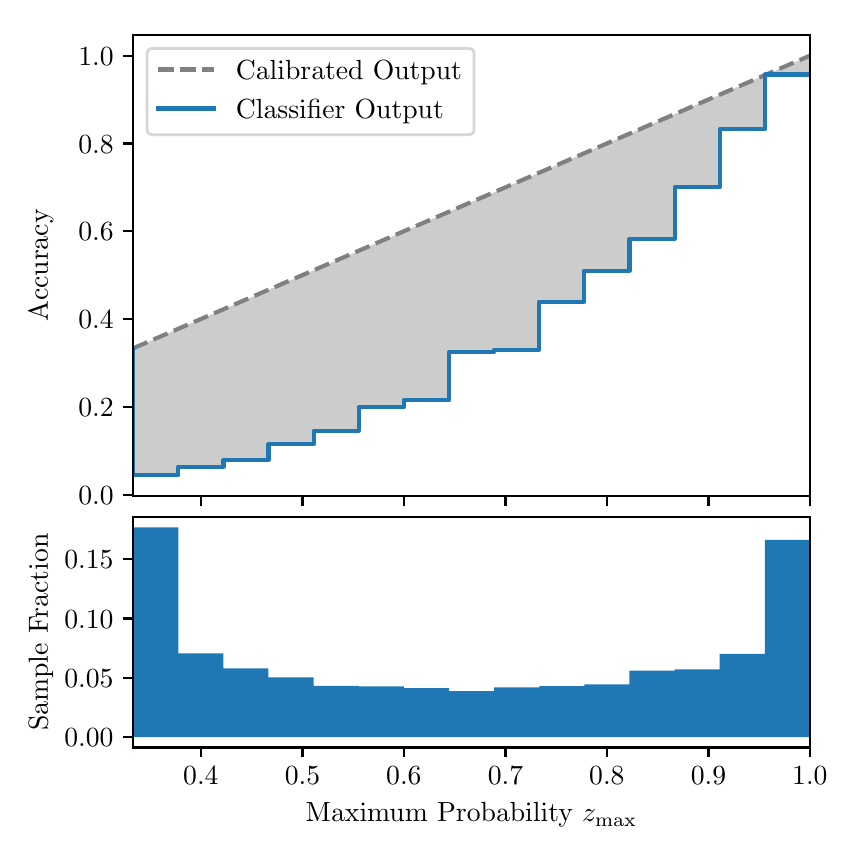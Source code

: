\begingroup%
\makeatletter%
\begin{pgfpicture}%
\pgfpathrectangle{\pgfpointorigin}{\pgfqpoint{4.0in}{4.0in}}%
\pgfusepath{use as bounding box, clip}%
\begin{pgfscope}%
\pgfsetbuttcap%
\pgfsetmiterjoin%
\definecolor{currentfill}{rgb}{1.0,1.0,1.0}%
\pgfsetfillcolor{currentfill}%
\pgfsetlinewidth{0.0pt}%
\definecolor{currentstroke}{rgb}{1.0,1.0,1.0}%
\pgfsetstrokecolor{currentstroke}%
\pgfsetdash{}{0pt}%
\pgfpathmoveto{\pgfqpoint{0.0in}{0.0in}}%
\pgfpathlineto{\pgfqpoint{4.0in}{0.0in}}%
\pgfpathlineto{\pgfqpoint{4.0in}{4.0in}}%
\pgfpathlineto{\pgfqpoint{0.0in}{4.0in}}%
\pgfpathclose%
\pgfusepath{fill}%
\end{pgfscope}%
\begin{pgfscope}%
\pgfsetbuttcap%
\pgfsetmiterjoin%
\definecolor{currentfill}{rgb}{1.0,1.0,1.0}%
\pgfsetfillcolor{currentfill}%
\pgfsetlinewidth{0.0pt}%
\definecolor{currentstroke}{rgb}{0.0,0.0,0.0}%
\pgfsetstrokecolor{currentstroke}%
\pgfsetstrokeopacity{0.0}%
\pgfsetdash{}{0pt}%
\pgfpathmoveto{\pgfqpoint{0.528in}{1.658in}}%
\pgfpathlineto{\pgfqpoint{3.911in}{1.658in}}%
\pgfpathlineto{\pgfqpoint{3.911in}{3.965in}}%
\pgfpathlineto{\pgfqpoint{0.528in}{3.965in}}%
\pgfpathclose%
\pgfusepath{fill}%
\end{pgfscope}%
\begin{pgfscope}%
\pgfpathrectangle{\pgfqpoint{0.528in}{1.658in}}{\pgfqpoint{3.384in}{2.307in}}%
\pgfusepath{clip}%
\pgfsetbuttcap%
\pgfsetroundjoin%
\definecolor{currentfill}{rgb}{0.0,0.0,0.0}%
\pgfsetfillcolor{currentfill}%
\pgfsetfillopacity{0.2}%
\pgfsetlinewidth{0.0pt}%
\definecolor{currentstroke}{rgb}{0.0,0.0,0.0}%
\pgfsetstrokecolor{currentstroke}%
\pgfsetdash{}{0pt}%
\pgfpathmoveto{\pgfqpoint{0.531in}{1.763in}}%
\pgfpathlineto{\pgfqpoint{0.531in}{2.398in}}%
\pgfpathlineto{\pgfqpoint{0.534in}{2.399in}}%
\pgfpathlineto{\pgfqpoint{0.538in}{2.401in}}%
\pgfpathlineto{\pgfqpoint{0.541in}{2.402in}}%
\pgfpathlineto{\pgfqpoint{0.545in}{2.404in}}%
\pgfpathlineto{\pgfqpoint{0.548in}{2.405in}}%
\pgfpathlineto{\pgfqpoint{0.551in}{2.407in}}%
\pgfpathlineto{\pgfqpoint{0.555in}{2.408in}}%
\pgfpathlineto{\pgfqpoint{0.558in}{2.41in}}%
\pgfpathlineto{\pgfqpoint{0.561in}{2.411in}}%
\pgfpathlineto{\pgfqpoint{0.565in}{2.413in}}%
\pgfpathlineto{\pgfqpoint{0.568in}{2.414in}}%
\pgfpathlineto{\pgfqpoint{0.572in}{2.416in}}%
\pgfpathlineto{\pgfqpoint{0.575in}{2.417in}}%
\pgfpathlineto{\pgfqpoint{0.578in}{2.418in}}%
\pgfpathlineto{\pgfqpoint{0.582in}{2.42in}}%
\pgfpathlineto{\pgfqpoint{0.585in}{2.421in}}%
\pgfpathlineto{\pgfqpoint{0.589in}{2.423in}}%
\pgfpathlineto{\pgfqpoint{0.592in}{2.424in}}%
\pgfpathlineto{\pgfqpoint{0.595in}{2.426in}}%
\pgfpathlineto{\pgfqpoint{0.599in}{2.427in}}%
\pgfpathlineto{\pgfqpoint{0.602in}{2.429in}}%
\pgfpathlineto{\pgfqpoint{0.606in}{2.43in}}%
\pgfpathlineto{\pgfqpoint{0.609in}{2.432in}}%
\pgfpathlineto{\pgfqpoint{0.612in}{2.433in}}%
\pgfpathlineto{\pgfqpoint{0.616in}{2.435in}}%
\pgfpathlineto{\pgfqpoint{0.619in}{2.436in}}%
\pgfpathlineto{\pgfqpoint{0.622in}{2.438in}}%
\pgfpathlineto{\pgfqpoint{0.626in}{2.439in}}%
\pgfpathlineto{\pgfqpoint{0.629in}{2.44in}}%
\pgfpathlineto{\pgfqpoint{0.633in}{2.442in}}%
\pgfpathlineto{\pgfqpoint{0.636in}{2.443in}}%
\pgfpathlineto{\pgfqpoint{0.639in}{2.445in}}%
\pgfpathlineto{\pgfqpoint{0.643in}{2.446in}}%
\pgfpathlineto{\pgfqpoint{0.646in}{2.448in}}%
\pgfpathlineto{\pgfqpoint{0.65in}{2.449in}}%
\pgfpathlineto{\pgfqpoint{0.653in}{2.451in}}%
\pgfpathlineto{\pgfqpoint{0.656in}{2.452in}}%
\pgfpathlineto{\pgfqpoint{0.66in}{2.454in}}%
\pgfpathlineto{\pgfqpoint{0.663in}{2.455in}}%
\pgfpathlineto{\pgfqpoint{0.666in}{2.457in}}%
\pgfpathlineto{\pgfqpoint{0.67in}{2.458in}}%
\pgfpathlineto{\pgfqpoint{0.673in}{2.46in}}%
\pgfpathlineto{\pgfqpoint{0.677in}{2.461in}}%
\pgfpathlineto{\pgfqpoint{0.68in}{2.462in}}%
\pgfpathlineto{\pgfqpoint{0.683in}{2.464in}}%
\pgfpathlineto{\pgfqpoint{0.687in}{2.465in}}%
\pgfpathlineto{\pgfqpoint{0.69in}{2.467in}}%
\pgfpathlineto{\pgfqpoint{0.694in}{2.468in}}%
\pgfpathlineto{\pgfqpoint{0.697in}{2.47in}}%
\pgfpathlineto{\pgfqpoint{0.7in}{2.471in}}%
\pgfpathlineto{\pgfqpoint{0.704in}{2.473in}}%
\pgfpathlineto{\pgfqpoint{0.707in}{2.474in}}%
\pgfpathlineto{\pgfqpoint{0.711in}{2.476in}}%
\pgfpathlineto{\pgfqpoint{0.714in}{2.477in}}%
\pgfpathlineto{\pgfqpoint{0.717in}{2.479in}}%
\pgfpathlineto{\pgfqpoint{0.721in}{2.48in}}%
\pgfpathlineto{\pgfqpoint{0.724in}{2.481in}}%
\pgfpathlineto{\pgfqpoint{0.727in}{2.483in}}%
\pgfpathlineto{\pgfqpoint{0.731in}{2.484in}}%
\pgfpathlineto{\pgfqpoint{0.734in}{2.486in}}%
\pgfpathlineto{\pgfqpoint{0.738in}{2.487in}}%
\pgfpathlineto{\pgfqpoint{0.741in}{2.489in}}%
\pgfpathlineto{\pgfqpoint{0.744in}{2.49in}}%
\pgfpathlineto{\pgfqpoint{0.748in}{2.492in}}%
\pgfpathlineto{\pgfqpoint{0.751in}{2.493in}}%
\pgfpathlineto{\pgfqpoint{0.755in}{2.495in}}%
\pgfpathlineto{\pgfqpoint{0.758in}{2.496in}}%
\pgfpathlineto{\pgfqpoint{0.761in}{2.498in}}%
\pgfpathlineto{\pgfqpoint{0.765in}{2.499in}}%
\pgfpathlineto{\pgfqpoint{0.768in}{2.501in}}%
\pgfpathlineto{\pgfqpoint{0.771in}{2.502in}}%
\pgfpathlineto{\pgfqpoint{0.775in}{2.503in}}%
\pgfpathlineto{\pgfqpoint{0.778in}{2.505in}}%
\pgfpathlineto{\pgfqpoint{0.782in}{2.506in}}%
\pgfpathlineto{\pgfqpoint{0.785in}{2.508in}}%
\pgfpathlineto{\pgfqpoint{0.788in}{2.509in}}%
\pgfpathlineto{\pgfqpoint{0.792in}{2.511in}}%
\pgfpathlineto{\pgfqpoint{0.795in}{2.512in}}%
\pgfpathlineto{\pgfqpoint{0.799in}{2.514in}}%
\pgfpathlineto{\pgfqpoint{0.802in}{2.515in}}%
\pgfpathlineto{\pgfqpoint{0.805in}{2.517in}}%
\pgfpathlineto{\pgfqpoint{0.809in}{2.518in}}%
\pgfpathlineto{\pgfqpoint{0.812in}{2.52in}}%
\pgfpathlineto{\pgfqpoint{0.816in}{2.521in}}%
\pgfpathlineto{\pgfqpoint{0.819in}{2.523in}}%
\pgfpathlineto{\pgfqpoint{0.822in}{2.524in}}%
\pgfpathlineto{\pgfqpoint{0.826in}{2.525in}}%
\pgfpathlineto{\pgfqpoint{0.829in}{2.527in}}%
\pgfpathlineto{\pgfqpoint{0.832in}{2.528in}}%
\pgfpathlineto{\pgfqpoint{0.836in}{2.53in}}%
\pgfpathlineto{\pgfqpoint{0.839in}{2.531in}}%
\pgfpathlineto{\pgfqpoint{0.843in}{2.533in}}%
\pgfpathlineto{\pgfqpoint{0.846in}{2.534in}}%
\pgfpathlineto{\pgfqpoint{0.849in}{2.536in}}%
\pgfpathlineto{\pgfqpoint{0.853in}{2.537in}}%
\pgfpathlineto{\pgfqpoint{0.856in}{2.539in}}%
\pgfpathlineto{\pgfqpoint{0.86in}{2.54in}}%
\pgfpathlineto{\pgfqpoint{0.863in}{2.542in}}%
\pgfpathlineto{\pgfqpoint{0.866in}{2.543in}}%
\pgfpathlineto{\pgfqpoint{0.87in}{2.544in}}%
\pgfpathlineto{\pgfqpoint{0.873in}{2.546in}}%
\pgfpathlineto{\pgfqpoint{0.876in}{2.547in}}%
\pgfpathlineto{\pgfqpoint{0.88in}{2.549in}}%
\pgfpathlineto{\pgfqpoint{0.883in}{2.55in}}%
\pgfpathlineto{\pgfqpoint{0.887in}{2.552in}}%
\pgfpathlineto{\pgfqpoint{0.89in}{2.553in}}%
\pgfpathlineto{\pgfqpoint{0.893in}{2.555in}}%
\pgfpathlineto{\pgfqpoint{0.897in}{2.556in}}%
\pgfpathlineto{\pgfqpoint{0.9in}{2.558in}}%
\pgfpathlineto{\pgfqpoint{0.904in}{2.559in}}%
\pgfpathlineto{\pgfqpoint{0.907in}{2.561in}}%
\pgfpathlineto{\pgfqpoint{0.91in}{2.562in}}%
\pgfpathlineto{\pgfqpoint{0.914in}{2.564in}}%
\pgfpathlineto{\pgfqpoint{0.917in}{2.565in}}%
\pgfpathlineto{\pgfqpoint{0.921in}{2.566in}}%
\pgfpathlineto{\pgfqpoint{0.924in}{2.568in}}%
\pgfpathlineto{\pgfqpoint{0.927in}{2.569in}}%
\pgfpathlineto{\pgfqpoint{0.931in}{2.571in}}%
\pgfpathlineto{\pgfqpoint{0.934in}{2.572in}}%
\pgfpathlineto{\pgfqpoint{0.937in}{2.574in}}%
\pgfpathlineto{\pgfqpoint{0.941in}{2.575in}}%
\pgfpathlineto{\pgfqpoint{0.944in}{2.577in}}%
\pgfpathlineto{\pgfqpoint{0.948in}{2.578in}}%
\pgfpathlineto{\pgfqpoint{0.951in}{2.58in}}%
\pgfpathlineto{\pgfqpoint{0.954in}{2.581in}}%
\pgfpathlineto{\pgfqpoint{0.958in}{2.583in}}%
\pgfpathlineto{\pgfqpoint{0.961in}{2.584in}}%
\pgfpathlineto{\pgfqpoint{0.965in}{2.586in}}%
\pgfpathlineto{\pgfqpoint{0.968in}{2.587in}}%
\pgfpathlineto{\pgfqpoint{0.971in}{2.588in}}%
\pgfpathlineto{\pgfqpoint{0.975in}{2.59in}}%
\pgfpathlineto{\pgfqpoint{0.978in}{2.591in}}%
\pgfpathlineto{\pgfqpoint{0.981in}{2.593in}}%
\pgfpathlineto{\pgfqpoint{0.985in}{2.594in}}%
\pgfpathlineto{\pgfqpoint{0.988in}{2.596in}}%
\pgfpathlineto{\pgfqpoint{0.992in}{2.597in}}%
\pgfpathlineto{\pgfqpoint{0.995in}{2.599in}}%
\pgfpathlineto{\pgfqpoint{0.998in}{2.6in}}%
\pgfpathlineto{\pgfqpoint{1.002in}{2.602in}}%
\pgfpathlineto{\pgfqpoint{1.005in}{2.603in}}%
\pgfpathlineto{\pgfqpoint{1.009in}{2.605in}}%
\pgfpathlineto{\pgfqpoint{1.012in}{2.606in}}%
\pgfpathlineto{\pgfqpoint{1.015in}{2.607in}}%
\pgfpathlineto{\pgfqpoint{1.019in}{2.609in}}%
\pgfpathlineto{\pgfqpoint{1.022in}{2.61in}}%
\pgfpathlineto{\pgfqpoint{1.026in}{2.612in}}%
\pgfpathlineto{\pgfqpoint{1.029in}{2.613in}}%
\pgfpathlineto{\pgfqpoint{1.032in}{2.615in}}%
\pgfpathlineto{\pgfqpoint{1.036in}{2.616in}}%
\pgfpathlineto{\pgfqpoint{1.039in}{2.618in}}%
\pgfpathlineto{\pgfqpoint{1.042in}{2.619in}}%
\pgfpathlineto{\pgfqpoint{1.046in}{2.621in}}%
\pgfpathlineto{\pgfqpoint{1.049in}{2.622in}}%
\pgfpathlineto{\pgfqpoint{1.053in}{2.624in}}%
\pgfpathlineto{\pgfqpoint{1.056in}{2.625in}}%
\pgfpathlineto{\pgfqpoint{1.059in}{2.627in}}%
\pgfpathlineto{\pgfqpoint{1.063in}{2.628in}}%
\pgfpathlineto{\pgfqpoint{1.066in}{2.629in}}%
\pgfpathlineto{\pgfqpoint{1.07in}{2.631in}}%
\pgfpathlineto{\pgfqpoint{1.073in}{2.632in}}%
\pgfpathlineto{\pgfqpoint{1.076in}{2.634in}}%
\pgfpathlineto{\pgfqpoint{1.08in}{2.635in}}%
\pgfpathlineto{\pgfqpoint{1.083in}{2.637in}}%
\pgfpathlineto{\pgfqpoint{1.086in}{2.638in}}%
\pgfpathlineto{\pgfqpoint{1.09in}{2.64in}}%
\pgfpathlineto{\pgfqpoint{1.093in}{2.641in}}%
\pgfpathlineto{\pgfqpoint{1.097in}{2.643in}}%
\pgfpathlineto{\pgfqpoint{1.1in}{2.644in}}%
\pgfpathlineto{\pgfqpoint{1.103in}{2.646in}}%
\pgfpathlineto{\pgfqpoint{1.107in}{2.647in}}%
\pgfpathlineto{\pgfqpoint{1.11in}{2.649in}}%
\pgfpathlineto{\pgfqpoint{1.114in}{2.65in}}%
\pgfpathlineto{\pgfqpoint{1.117in}{2.651in}}%
\pgfpathlineto{\pgfqpoint{1.12in}{2.653in}}%
\pgfpathlineto{\pgfqpoint{1.124in}{2.654in}}%
\pgfpathlineto{\pgfqpoint{1.127in}{2.656in}}%
\pgfpathlineto{\pgfqpoint{1.131in}{2.657in}}%
\pgfpathlineto{\pgfqpoint{1.134in}{2.659in}}%
\pgfpathlineto{\pgfqpoint{1.137in}{2.66in}}%
\pgfpathlineto{\pgfqpoint{1.141in}{2.662in}}%
\pgfpathlineto{\pgfqpoint{1.144in}{2.663in}}%
\pgfpathlineto{\pgfqpoint{1.147in}{2.665in}}%
\pgfpathlineto{\pgfqpoint{1.151in}{2.666in}}%
\pgfpathlineto{\pgfqpoint{1.154in}{2.668in}}%
\pgfpathlineto{\pgfqpoint{1.158in}{2.669in}}%
\pgfpathlineto{\pgfqpoint{1.161in}{2.67in}}%
\pgfpathlineto{\pgfqpoint{1.164in}{2.672in}}%
\pgfpathlineto{\pgfqpoint{1.168in}{2.673in}}%
\pgfpathlineto{\pgfqpoint{1.171in}{2.675in}}%
\pgfpathlineto{\pgfqpoint{1.175in}{2.676in}}%
\pgfpathlineto{\pgfqpoint{1.178in}{2.678in}}%
\pgfpathlineto{\pgfqpoint{1.181in}{2.679in}}%
\pgfpathlineto{\pgfqpoint{1.185in}{2.681in}}%
\pgfpathlineto{\pgfqpoint{1.188in}{2.682in}}%
\pgfpathlineto{\pgfqpoint{1.191in}{2.684in}}%
\pgfpathlineto{\pgfqpoint{1.195in}{2.685in}}%
\pgfpathlineto{\pgfqpoint{1.198in}{2.687in}}%
\pgfpathlineto{\pgfqpoint{1.202in}{2.688in}}%
\pgfpathlineto{\pgfqpoint{1.205in}{2.69in}}%
\pgfpathlineto{\pgfqpoint{1.208in}{2.691in}}%
\pgfpathlineto{\pgfqpoint{1.212in}{2.692in}}%
\pgfpathlineto{\pgfqpoint{1.215in}{2.694in}}%
\pgfpathlineto{\pgfqpoint{1.219in}{2.695in}}%
\pgfpathlineto{\pgfqpoint{1.222in}{2.697in}}%
\pgfpathlineto{\pgfqpoint{1.225in}{2.698in}}%
\pgfpathlineto{\pgfqpoint{1.229in}{2.7in}}%
\pgfpathlineto{\pgfqpoint{1.232in}{2.701in}}%
\pgfpathlineto{\pgfqpoint{1.236in}{2.703in}}%
\pgfpathlineto{\pgfqpoint{1.239in}{2.704in}}%
\pgfpathlineto{\pgfqpoint{1.242in}{2.706in}}%
\pgfpathlineto{\pgfqpoint{1.246in}{2.707in}}%
\pgfpathlineto{\pgfqpoint{1.249in}{2.709in}}%
\pgfpathlineto{\pgfqpoint{1.252in}{2.71in}}%
\pgfpathlineto{\pgfqpoint{1.256in}{2.712in}}%
\pgfpathlineto{\pgfqpoint{1.259in}{2.713in}}%
\pgfpathlineto{\pgfqpoint{1.263in}{2.714in}}%
\pgfpathlineto{\pgfqpoint{1.266in}{2.716in}}%
\pgfpathlineto{\pgfqpoint{1.269in}{2.717in}}%
\pgfpathlineto{\pgfqpoint{1.273in}{2.719in}}%
\pgfpathlineto{\pgfqpoint{1.276in}{2.72in}}%
\pgfpathlineto{\pgfqpoint{1.28in}{2.722in}}%
\pgfpathlineto{\pgfqpoint{1.283in}{2.723in}}%
\pgfpathlineto{\pgfqpoint{1.286in}{2.725in}}%
\pgfpathlineto{\pgfqpoint{1.29in}{2.726in}}%
\pgfpathlineto{\pgfqpoint{1.293in}{2.728in}}%
\pgfpathlineto{\pgfqpoint{1.296in}{2.729in}}%
\pgfpathlineto{\pgfqpoint{1.3in}{2.731in}}%
\pgfpathlineto{\pgfqpoint{1.303in}{2.732in}}%
\pgfpathlineto{\pgfqpoint{1.307in}{2.733in}}%
\pgfpathlineto{\pgfqpoint{1.31in}{2.735in}}%
\pgfpathlineto{\pgfqpoint{1.313in}{2.736in}}%
\pgfpathlineto{\pgfqpoint{1.317in}{2.738in}}%
\pgfpathlineto{\pgfqpoint{1.32in}{2.739in}}%
\pgfpathlineto{\pgfqpoint{1.324in}{2.741in}}%
\pgfpathlineto{\pgfqpoint{1.327in}{2.742in}}%
\pgfpathlineto{\pgfqpoint{1.33in}{2.744in}}%
\pgfpathlineto{\pgfqpoint{1.334in}{2.745in}}%
\pgfpathlineto{\pgfqpoint{1.337in}{2.747in}}%
\pgfpathlineto{\pgfqpoint{1.34in}{2.748in}}%
\pgfpathlineto{\pgfqpoint{1.344in}{2.75in}}%
\pgfpathlineto{\pgfqpoint{1.347in}{2.751in}}%
\pgfpathlineto{\pgfqpoint{1.351in}{2.753in}}%
\pgfpathlineto{\pgfqpoint{1.354in}{2.754in}}%
\pgfpathlineto{\pgfqpoint{1.357in}{2.755in}}%
\pgfpathlineto{\pgfqpoint{1.361in}{2.757in}}%
\pgfpathlineto{\pgfqpoint{1.364in}{2.758in}}%
\pgfpathlineto{\pgfqpoint{1.368in}{2.76in}}%
\pgfpathlineto{\pgfqpoint{1.371in}{2.761in}}%
\pgfpathlineto{\pgfqpoint{1.374in}{2.763in}}%
\pgfpathlineto{\pgfqpoint{1.378in}{2.764in}}%
\pgfpathlineto{\pgfqpoint{1.381in}{2.766in}}%
\pgfpathlineto{\pgfqpoint{1.385in}{2.767in}}%
\pgfpathlineto{\pgfqpoint{1.388in}{2.769in}}%
\pgfpathlineto{\pgfqpoint{1.391in}{2.77in}}%
\pgfpathlineto{\pgfqpoint{1.395in}{2.772in}}%
\pgfpathlineto{\pgfqpoint{1.398in}{2.773in}}%
\pgfpathlineto{\pgfqpoint{1.401in}{2.775in}}%
\pgfpathlineto{\pgfqpoint{1.405in}{2.776in}}%
\pgfpathlineto{\pgfqpoint{1.408in}{2.777in}}%
\pgfpathlineto{\pgfqpoint{1.412in}{2.779in}}%
\pgfpathlineto{\pgfqpoint{1.415in}{2.78in}}%
\pgfpathlineto{\pgfqpoint{1.418in}{2.782in}}%
\pgfpathlineto{\pgfqpoint{1.422in}{2.783in}}%
\pgfpathlineto{\pgfqpoint{1.425in}{2.785in}}%
\pgfpathlineto{\pgfqpoint{1.429in}{2.786in}}%
\pgfpathlineto{\pgfqpoint{1.432in}{2.788in}}%
\pgfpathlineto{\pgfqpoint{1.435in}{2.789in}}%
\pgfpathlineto{\pgfqpoint{1.439in}{2.791in}}%
\pgfpathlineto{\pgfqpoint{1.442in}{2.792in}}%
\pgfpathlineto{\pgfqpoint{1.445in}{2.794in}}%
\pgfpathlineto{\pgfqpoint{1.449in}{2.795in}}%
\pgfpathlineto{\pgfqpoint{1.452in}{2.796in}}%
\pgfpathlineto{\pgfqpoint{1.456in}{2.798in}}%
\pgfpathlineto{\pgfqpoint{1.459in}{2.799in}}%
\pgfpathlineto{\pgfqpoint{1.462in}{2.801in}}%
\pgfpathlineto{\pgfqpoint{1.466in}{2.802in}}%
\pgfpathlineto{\pgfqpoint{1.469in}{2.804in}}%
\pgfpathlineto{\pgfqpoint{1.473in}{2.805in}}%
\pgfpathlineto{\pgfqpoint{1.476in}{2.807in}}%
\pgfpathlineto{\pgfqpoint{1.479in}{2.808in}}%
\pgfpathlineto{\pgfqpoint{1.483in}{2.81in}}%
\pgfpathlineto{\pgfqpoint{1.486in}{2.811in}}%
\pgfpathlineto{\pgfqpoint{1.49in}{2.813in}}%
\pgfpathlineto{\pgfqpoint{1.493in}{2.814in}}%
\pgfpathlineto{\pgfqpoint{1.496in}{2.816in}}%
\pgfpathlineto{\pgfqpoint{1.5in}{2.817in}}%
\pgfpathlineto{\pgfqpoint{1.503in}{2.818in}}%
\pgfpathlineto{\pgfqpoint{1.506in}{2.82in}}%
\pgfpathlineto{\pgfqpoint{1.51in}{2.821in}}%
\pgfpathlineto{\pgfqpoint{1.513in}{2.823in}}%
\pgfpathlineto{\pgfqpoint{1.517in}{2.824in}}%
\pgfpathlineto{\pgfqpoint{1.52in}{2.826in}}%
\pgfpathlineto{\pgfqpoint{1.523in}{2.827in}}%
\pgfpathlineto{\pgfqpoint{1.527in}{2.829in}}%
\pgfpathlineto{\pgfqpoint{1.53in}{2.83in}}%
\pgfpathlineto{\pgfqpoint{1.534in}{2.832in}}%
\pgfpathlineto{\pgfqpoint{1.537in}{2.833in}}%
\pgfpathlineto{\pgfqpoint{1.54in}{2.835in}}%
\pgfpathlineto{\pgfqpoint{1.544in}{2.836in}}%
\pgfpathlineto{\pgfqpoint{1.547in}{2.838in}}%
\pgfpathlineto{\pgfqpoint{1.55in}{2.839in}}%
\pgfpathlineto{\pgfqpoint{1.554in}{2.84in}}%
\pgfpathlineto{\pgfqpoint{1.557in}{2.842in}}%
\pgfpathlineto{\pgfqpoint{1.561in}{2.843in}}%
\pgfpathlineto{\pgfqpoint{1.564in}{2.845in}}%
\pgfpathlineto{\pgfqpoint{1.567in}{2.846in}}%
\pgfpathlineto{\pgfqpoint{1.571in}{2.848in}}%
\pgfpathlineto{\pgfqpoint{1.574in}{2.849in}}%
\pgfpathlineto{\pgfqpoint{1.578in}{2.851in}}%
\pgfpathlineto{\pgfqpoint{1.581in}{2.852in}}%
\pgfpathlineto{\pgfqpoint{1.584in}{2.854in}}%
\pgfpathlineto{\pgfqpoint{1.588in}{2.855in}}%
\pgfpathlineto{\pgfqpoint{1.591in}{2.857in}}%
\pgfpathlineto{\pgfqpoint{1.595in}{2.858in}}%
\pgfpathlineto{\pgfqpoint{1.598in}{2.859in}}%
\pgfpathlineto{\pgfqpoint{1.601in}{2.861in}}%
\pgfpathlineto{\pgfqpoint{1.605in}{2.862in}}%
\pgfpathlineto{\pgfqpoint{1.608in}{2.864in}}%
\pgfpathlineto{\pgfqpoint{1.611in}{2.865in}}%
\pgfpathlineto{\pgfqpoint{1.615in}{2.867in}}%
\pgfpathlineto{\pgfqpoint{1.618in}{2.868in}}%
\pgfpathlineto{\pgfqpoint{1.622in}{2.87in}}%
\pgfpathlineto{\pgfqpoint{1.625in}{2.871in}}%
\pgfpathlineto{\pgfqpoint{1.628in}{2.873in}}%
\pgfpathlineto{\pgfqpoint{1.632in}{2.874in}}%
\pgfpathlineto{\pgfqpoint{1.635in}{2.876in}}%
\pgfpathlineto{\pgfqpoint{1.639in}{2.877in}}%
\pgfpathlineto{\pgfqpoint{1.642in}{2.879in}}%
\pgfpathlineto{\pgfqpoint{1.645in}{2.88in}}%
\pgfpathlineto{\pgfqpoint{1.649in}{2.881in}}%
\pgfpathlineto{\pgfqpoint{1.652in}{2.883in}}%
\pgfpathlineto{\pgfqpoint{1.655in}{2.884in}}%
\pgfpathlineto{\pgfqpoint{1.659in}{2.886in}}%
\pgfpathlineto{\pgfqpoint{1.662in}{2.887in}}%
\pgfpathlineto{\pgfqpoint{1.666in}{2.889in}}%
\pgfpathlineto{\pgfqpoint{1.669in}{2.89in}}%
\pgfpathlineto{\pgfqpoint{1.672in}{2.892in}}%
\pgfpathlineto{\pgfqpoint{1.676in}{2.893in}}%
\pgfpathlineto{\pgfqpoint{1.679in}{2.895in}}%
\pgfpathlineto{\pgfqpoint{1.683in}{2.896in}}%
\pgfpathlineto{\pgfqpoint{1.686in}{2.898in}}%
\pgfpathlineto{\pgfqpoint{1.689in}{2.899in}}%
\pgfpathlineto{\pgfqpoint{1.693in}{2.901in}}%
\pgfpathlineto{\pgfqpoint{1.696in}{2.902in}}%
\pgfpathlineto{\pgfqpoint{1.7in}{2.903in}}%
\pgfpathlineto{\pgfqpoint{1.703in}{2.905in}}%
\pgfpathlineto{\pgfqpoint{1.706in}{2.906in}}%
\pgfpathlineto{\pgfqpoint{1.71in}{2.908in}}%
\pgfpathlineto{\pgfqpoint{1.713in}{2.909in}}%
\pgfpathlineto{\pgfqpoint{1.716in}{2.911in}}%
\pgfpathlineto{\pgfqpoint{1.72in}{2.912in}}%
\pgfpathlineto{\pgfqpoint{1.723in}{2.914in}}%
\pgfpathlineto{\pgfqpoint{1.727in}{2.915in}}%
\pgfpathlineto{\pgfqpoint{1.73in}{2.917in}}%
\pgfpathlineto{\pgfqpoint{1.733in}{2.918in}}%
\pgfpathlineto{\pgfqpoint{1.737in}{2.92in}}%
\pgfpathlineto{\pgfqpoint{1.74in}{2.921in}}%
\pgfpathlineto{\pgfqpoint{1.744in}{2.922in}}%
\pgfpathlineto{\pgfqpoint{1.747in}{2.924in}}%
\pgfpathlineto{\pgfqpoint{1.75in}{2.925in}}%
\pgfpathlineto{\pgfqpoint{1.754in}{2.927in}}%
\pgfpathlineto{\pgfqpoint{1.757in}{2.928in}}%
\pgfpathlineto{\pgfqpoint{1.76in}{2.93in}}%
\pgfpathlineto{\pgfqpoint{1.764in}{2.931in}}%
\pgfpathlineto{\pgfqpoint{1.767in}{2.933in}}%
\pgfpathlineto{\pgfqpoint{1.771in}{2.934in}}%
\pgfpathlineto{\pgfqpoint{1.774in}{2.936in}}%
\pgfpathlineto{\pgfqpoint{1.777in}{2.937in}}%
\pgfpathlineto{\pgfqpoint{1.781in}{2.939in}}%
\pgfpathlineto{\pgfqpoint{1.784in}{2.94in}}%
\pgfpathlineto{\pgfqpoint{1.788in}{2.942in}}%
\pgfpathlineto{\pgfqpoint{1.791in}{2.943in}}%
\pgfpathlineto{\pgfqpoint{1.794in}{2.944in}}%
\pgfpathlineto{\pgfqpoint{1.798in}{2.946in}}%
\pgfpathlineto{\pgfqpoint{1.801in}{2.947in}}%
\pgfpathlineto{\pgfqpoint{1.805in}{2.949in}}%
\pgfpathlineto{\pgfqpoint{1.808in}{2.95in}}%
\pgfpathlineto{\pgfqpoint{1.811in}{2.952in}}%
\pgfpathlineto{\pgfqpoint{1.815in}{2.953in}}%
\pgfpathlineto{\pgfqpoint{1.818in}{2.955in}}%
\pgfpathlineto{\pgfqpoint{1.821in}{2.956in}}%
\pgfpathlineto{\pgfqpoint{1.825in}{2.958in}}%
\pgfpathlineto{\pgfqpoint{1.828in}{2.959in}}%
\pgfpathlineto{\pgfqpoint{1.832in}{2.961in}}%
\pgfpathlineto{\pgfqpoint{1.835in}{2.962in}}%
\pgfpathlineto{\pgfqpoint{1.838in}{2.963in}}%
\pgfpathlineto{\pgfqpoint{1.842in}{2.965in}}%
\pgfpathlineto{\pgfqpoint{1.845in}{2.966in}}%
\pgfpathlineto{\pgfqpoint{1.849in}{2.968in}}%
\pgfpathlineto{\pgfqpoint{1.852in}{2.969in}}%
\pgfpathlineto{\pgfqpoint{1.855in}{2.971in}}%
\pgfpathlineto{\pgfqpoint{1.859in}{2.972in}}%
\pgfpathlineto{\pgfqpoint{1.862in}{2.974in}}%
\pgfpathlineto{\pgfqpoint{1.865in}{2.975in}}%
\pgfpathlineto{\pgfqpoint{1.869in}{2.977in}}%
\pgfpathlineto{\pgfqpoint{1.872in}{2.978in}}%
\pgfpathlineto{\pgfqpoint{1.876in}{2.98in}}%
\pgfpathlineto{\pgfqpoint{1.879in}{2.981in}}%
\pgfpathlineto{\pgfqpoint{1.882in}{2.983in}}%
\pgfpathlineto{\pgfqpoint{1.886in}{2.984in}}%
\pgfpathlineto{\pgfqpoint{1.889in}{2.985in}}%
\pgfpathlineto{\pgfqpoint{1.893in}{2.987in}}%
\pgfpathlineto{\pgfqpoint{1.896in}{2.988in}}%
\pgfpathlineto{\pgfqpoint{1.899in}{2.99in}}%
\pgfpathlineto{\pgfqpoint{1.903in}{2.991in}}%
\pgfpathlineto{\pgfqpoint{1.906in}{2.993in}}%
\pgfpathlineto{\pgfqpoint{1.91in}{2.994in}}%
\pgfpathlineto{\pgfqpoint{1.913in}{2.996in}}%
\pgfpathlineto{\pgfqpoint{1.916in}{2.997in}}%
\pgfpathlineto{\pgfqpoint{1.92in}{2.999in}}%
\pgfpathlineto{\pgfqpoint{1.923in}{3.0in}}%
\pgfpathlineto{\pgfqpoint{1.926in}{3.002in}}%
\pgfpathlineto{\pgfqpoint{1.93in}{3.003in}}%
\pgfpathlineto{\pgfqpoint{1.933in}{3.005in}}%
\pgfpathlineto{\pgfqpoint{1.937in}{3.006in}}%
\pgfpathlineto{\pgfqpoint{1.94in}{3.007in}}%
\pgfpathlineto{\pgfqpoint{1.943in}{3.009in}}%
\pgfpathlineto{\pgfqpoint{1.947in}{3.01in}}%
\pgfpathlineto{\pgfqpoint{1.95in}{3.012in}}%
\pgfpathlineto{\pgfqpoint{1.954in}{3.013in}}%
\pgfpathlineto{\pgfqpoint{1.957in}{3.015in}}%
\pgfpathlineto{\pgfqpoint{1.96in}{3.016in}}%
\pgfpathlineto{\pgfqpoint{1.964in}{3.018in}}%
\pgfpathlineto{\pgfqpoint{1.967in}{3.019in}}%
\pgfpathlineto{\pgfqpoint{1.97in}{3.021in}}%
\pgfpathlineto{\pgfqpoint{1.974in}{3.022in}}%
\pgfpathlineto{\pgfqpoint{1.977in}{3.024in}}%
\pgfpathlineto{\pgfqpoint{1.981in}{3.025in}}%
\pgfpathlineto{\pgfqpoint{1.984in}{3.026in}}%
\pgfpathlineto{\pgfqpoint{1.987in}{3.028in}}%
\pgfpathlineto{\pgfqpoint{1.991in}{3.029in}}%
\pgfpathlineto{\pgfqpoint{1.994in}{3.031in}}%
\pgfpathlineto{\pgfqpoint{1.998in}{3.032in}}%
\pgfpathlineto{\pgfqpoint{2.001in}{3.034in}}%
\pgfpathlineto{\pgfqpoint{2.004in}{3.035in}}%
\pgfpathlineto{\pgfqpoint{2.008in}{3.037in}}%
\pgfpathlineto{\pgfqpoint{2.011in}{3.038in}}%
\pgfpathlineto{\pgfqpoint{2.015in}{3.04in}}%
\pgfpathlineto{\pgfqpoint{2.018in}{3.041in}}%
\pgfpathlineto{\pgfqpoint{2.021in}{3.043in}}%
\pgfpathlineto{\pgfqpoint{2.025in}{3.044in}}%
\pgfpathlineto{\pgfqpoint{2.028in}{3.046in}}%
\pgfpathlineto{\pgfqpoint{2.031in}{3.047in}}%
\pgfpathlineto{\pgfqpoint{2.035in}{3.048in}}%
\pgfpathlineto{\pgfqpoint{2.038in}{3.05in}}%
\pgfpathlineto{\pgfqpoint{2.042in}{3.051in}}%
\pgfpathlineto{\pgfqpoint{2.045in}{3.053in}}%
\pgfpathlineto{\pgfqpoint{2.048in}{3.054in}}%
\pgfpathlineto{\pgfqpoint{2.052in}{3.056in}}%
\pgfpathlineto{\pgfqpoint{2.055in}{3.057in}}%
\pgfpathlineto{\pgfqpoint{2.059in}{3.059in}}%
\pgfpathlineto{\pgfqpoint{2.062in}{3.06in}}%
\pgfpathlineto{\pgfqpoint{2.065in}{3.062in}}%
\pgfpathlineto{\pgfqpoint{2.069in}{3.063in}}%
\pgfpathlineto{\pgfqpoint{2.072in}{3.065in}}%
\pgfpathlineto{\pgfqpoint{2.075in}{3.066in}}%
\pgfpathlineto{\pgfqpoint{2.079in}{3.068in}}%
\pgfpathlineto{\pgfqpoint{2.082in}{3.069in}}%
\pgfpathlineto{\pgfqpoint{2.086in}{3.07in}}%
\pgfpathlineto{\pgfqpoint{2.089in}{3.072in}}%
\pgfpathlineto{\pgfqpoint{2.092in}{3.073in}}%
\pgfpathlineto{\pgfqpoint{2.096in}{3.075in}}%
\pgfpathlineto{\pgfqpoint{2.099in}{3.076in}}%
\pgfpathlineto{\pgfqpoint{2.103in}{3.078in}}%
\pgfpathlineto{\pgfqpoint{2.106in}{3.079in}}%
\pgfpathlineto{\pgfqpoint{2.109in}{3.081in}}%
\pgfpathlineto{\pgfqpoint{2.113in}{3.082in}}%
\pgfpathlineto{\pgfqpoint{2.116in}{3.084in}}%
\pgfpathlineto{\pgfqpoint{2.12in}{3.085in}}%
\pgfpathlineto{\pgfqpoint{2.123in}{3.087in}}%
\pgfpathlineto{\pgfqpoint{2.126in}{3.088in}}%
\pgfpathlineto{\pgfqpoint{2.13in}{3.089in}}%
\pgfpathlineto{\pgfqpoint{2.133in}{3.091in}}%
\pgfpathlineto{\pgfqpoint{2.136in}{3.092in}}%
\pgfpathlineto{\pgfqpoint{2.14in}{3.094in}}%
\pgfpathlineto{\pgfqpoint{2.143in}{3.095in}}%
\pgfpathlineto{\pgfqpoint{2.147in}{3.097in}}%
\pgfpathlineto{\pgfqpoint{2.15in}{3.098in}}%
\pgfpathlineto{\pgfqpoint{2.153in}{3.1in}}%
\pgfpathlineto{\pgfqpoint{2.157in}{3.101in}}%
\pgfpathlineto{\pgfqpoint{2.16in}{3.103in}}%
\pgfpathlineto{\pgfqpoint{2.164in}{3.104in}}%
\pgfpathlineto{\pgfqpoint{2.167in}{3.106in}}%
\pgfpathlineto{\pgfqpoint{2.17in}{3.107in}}%
\pgfpathlineto{\pgfqpoint{2.174in}{3.109in}}%
\pgfpathlineto{\pgfqpoint{2.177in}{3.11in}}%
\pgfpathlineto{\pgfqpoint{2.18in}{3.111in}}%
\pgfpathlineto{\pgfqpoint{2.184in}{3.113in}}%
\pgfpathlineto{\pgfqpoint{2.187in}{3.114in}}%
\pgfpathlineto{\pgfqpoint{2.191in}{3.116in}}%
\pgfpathlineto{\pgfqpoint{2.194in}{3.117in}}%
\pgfpathlineto{\pgfqpoint{2.197in}{3.119in}}%
\pgfpathlineto{\pgfqpoint{2.201in}{3.12in}}%
\pgfpathlineto{\pgfqpoint{2.204in}{3.122in}}%
\pgfpathlineto{\pgfqpoint{2.208in}{3.123in}}%
\pgfpathlineto{\pgfqpoint{2.211in}{3.125in}}%
\pgfpathlineto{\pgfqpoint{2.214in}{3.126in}}%
\pgfpathlineto{\pgfqpoint{2.218in}{3.128in}}%
\pgfpathlineto{\pgfqpoint{2.221in}{3.129in}}%
\pgfpathlineto{\pgfqpoint{2.225in}{3.131in}}%
\pgfpathlineto{\pgfqpoint{2.228in}{3.132in}}%
\pgfpathlineto{\pgfqpoint{2.231in}{3.133in}}%
\pgfpathlineto{\pgfqpoint{2.235in}{3.135in}}%
\pgfpathlineto{\pgfqpoint{2.238in}{3.136in}}%
\pgfpathlineto{\pgfqpoint{2.241in}{3.138in}}%
\pgfpathlineto{\pgfqpoint{2.245in}{3.139in}}%
\pgfpathlineto{\pgfqpoint{2.248in}{3.141in}}%
\pgfpathlineto{\pgfqpoint{2.252in}{3.142in}}%
\pgfpathlineto{\pgfqpoint{2.255in}{3.144in}}%
\pgfpathlineto{\pgfqpoint{2.258in}{3.145in}}%
\pgfpathlineto{\pgfqpoint{2.262in}{3.147in}}%
\pgfpathlineto{\pgfqpoint{2.265in}{3.148in}}%
\pgfpathlineto{\pgfqpoint{2.269in}{3.15in}}%
\pgfpathlineto{\pgfqpoint{2.272in}{3.151in}}%
\pgfpathlineto{\pgfqpoint{2.275in}{3.152in}}%
\pgfpathlineto{\pgfqpoint{2.279in}{3.154in}}%
\pgfpathlineto{\pgfqpoint{2.282in}{3.155in}}%
\pgfpathlineto{\pgfqpoint{2.285in}{3.157in}}%
\pgfpathlineto{\pgfqpoint{2.289in}{3.158in}}%
\pgfpathlineto{\pgfqpoint{2.292in}{3.16in}}%
\pgfpathlineto{\pgfqpoint{2.296in}{3.161in}}%
\pgfpathlineto{\pgfqpoint{2.299in}{3.163in}}%
\pgfpathlineto{\pgfqpoint{2.302in}{3.164in}}%
\pgfpathlineto{\pgfqpoint{2.306in}{3.166in}}%
\pgfpathlineto{\pgfqpoint{2.309in}{3.167in}}%
\pgfpathlineto{\pgfqpoint{2.313in}{3.169in}}%
\pgfpathlineto{\pgfqpoint{2.316in}{3.17in}}%
\pgfpathlineto{\pgfqpoint{2.319in}{3.172in}}%
\pgfpathlineto{\pgfqpoint{2.323in}{3.173in}}%
\pgfpathlineto{\pgfqpoint{2.326in}{3.174in}}%
\pgfpathlineto{\pgfqpoint{2.33in}{3.176in}}%
\pgfpathlineto{\pgfqpoint{2.333in}{3.177in}}%
\pgfpathlineto{\pgfqpoint{2.336in}{3.179in}}%
\pgfpathlineto{\pgfqpoint{2.34in}{3.18in}}%
\pgfpathlineto{\pgfqpoint{2.343in}{3.182in}}%
\pgfpathlineto{\pgfqpoint{2.346in}{3.183in}}%
\pgfpathlineto{\pgfqpoint{2.35in}{3.185in}}%
\pgfpathlineto{\pgfqpoint{2.353in}{3.186in}}%
\pgfpathlineto{\pgfqpoint{2.357in}{3.188in}}%
\pgfpathlineto{\pgfqpoint{2.36in}{3.189in}}%
\pgfpathlineto{\pgfqpoint{2.363in}{3.191in}}%
\pgfpathlineto{\pgfqpoint{2.367in}{3.192in}}%
\pgfpathlineto{\pgfqpoint{2.37in}{3.194in}}%
\pgfpathlineto{\pgfqpoint{2.374in}{3.195in}}%
\pgfpathlineto{\pgfqpoint{2.377in}{3.196in}}%
\pgfpathlineto{\pgfqpoint{2.38in}{3.198in}}%
\pgfpathlineto{\pgfqpoint{2.384in}{3.199in}}%
\pgfpathlineto{\pgfqpoint{2.387in}{3.201in}}%
\pgfpathlineto{\pgfqpoint{2.39in}{3.202in}}%
\pgfpathlineto{\pgfqpoint{2.394in}{3.204in}}%
\pgfpathlineto{\pgfqpoint{2.397in}{3.205in}}%
\pgfpathlineto{\pgfqpoint{2.401in}{3.207in}}%
\pgfpathlineto{\pgfqpoint{2.404in}{3.208in}}%
\pgfpathlineto{\pgfqpoint{2.407in}{3.21in}}%
\pgfpathlineto{\pgfqpoint{2.411in}{3.211in}}%
\pgfpathlineto{\pgfqpoint{2.414in}{3.213in}}%
\pgfpathlineto{\pgfqpoint{2.418in}{3.214in}}%
\pgfpathlineto{\pgfqpoint{2.421in}{3.215in}}%
\pgfpathlineto{\pgfqpoint{2.424in}{3.217in}}%
\pgfpathlineto{\pgfqpoint{2.428in}{3.218in}}%
\pgfpathlineto{\pgfqpoint{2.431in}{3.22in}}%
\pgfpathlineto{\pgfqpoint{2.435in}{3.221in}}%
\pgfpathlineto{\pgfqpoint{2.438in}{3.223in}}%
\pgfpathlineto{\pgfqpoint{2.441in}{3.224in}}%
\pgfpathlineto{\pgfqpoint{2.445in}{3.226in}}%
\pgfpathlineto{\pgfqpoint{2.448in}{3.227in}}%
\pgfpathlineto{\pgfqpoint{2.451in}{3.229in}}%
\pgfpathlineto{\pgfqpoint{2.455in}{3.23in}}%
\pgfpathlineto{\pgfqpoint{2.458in}{3.232in}}%
\pgfpathlineto{\pgfqpoint{2.462in}{3.233in}}%
\pgfpathlineto{\pgfqpoint{2.465in}{3.235in}}%
\pgfpathlineto{\pgfqpoint{2.468in}{3.236in}}%
\pgfpathlineto{\pgfqpoint{2.472in}{3.237in}}%
\pgfpathlineto{\pgfqpoint{2.475in}{3.239in}}%
\pgfpathlineto{\pgfqpoint{2.479in}{3.24in}}%
\pgfpathlineto{\pgfqpoint{2.482in}{3.242in}}%
\pgfpathlineto{\pgfqpoint{2.485in}{3.243in}}%
\pgfpathlineto{\pgfqpoint{2.489in}{3.245in}}%
\pgfpathlineto{\pgfqpoint{2.492in}{3.246in}}%
\pgfpathlineto{\pgfqpoint{2.495in}{3.248in}}%
\pgfpathlineto{\pgfqpoint{2.499in}{3.249in}}%
\pgfpathlineto{\pgfqpoint{2.502in}{3.251in}}%
\pgfpathlineto{\pgfqpoint{2.506in}{3.252in}}%
\pgfpathlineto{\pgfqpoint{2.509in}{3.254in}}%
\pgfpathlineto{\pgfqpoint{2.512in}{3.255in}}%
\pgfpathlineto{\pgfqpoint{2.516in}{3.257in}}%
\pgfpathlineto{\pgfqpoint{2.519in}{3.258in}}%
\pgfpathlineto{\pgfqpoint{2.523in}{3.259in}}%
\pgfpathlineto{\pgfqpoint{2.526in}{3.261in}}%
\pgfpathlineto{\pgfqpoint{2.529in}{3.262in}}%
\pgfpathlineto{\pgfqpoint{2.533in}{3.264in}}%
\pgfpathlineto{\pgfqpoint{2.536in}{3.265in}}%
\pgfpathlineto{\pgfqpoint{2.54in}{3.267in}}%
\pgfpathlineto{\pgfqpoint{2.543in}{3.268in}}%
\pgfpathlineto{\pgfqpoint{2.546in}{3.27in}}%
\pgfpathlineto{\pgfqpoint{2.55in}{3.271in}}%
\pgfpathlineto{\pgfqpoint{2.553in}{3.273in}}%
\pgfpathlineto{\pgfqpoint{2.556in}{3.274in}}%
\pgfpathlineto{\pgfqpoint{2.56in}{3.276in}}%
\pgfpathlineto{\pgfqpoint{2.563in}{3.277in}}%
\pgfpathlineto{\pgfqpoint{2.567in}{3.278in}}%
\pgfpathlineto{\pgfqpoint{2.57in}{3.28in}}%
\pgfpathlineto{\pgfqpoint{2.573in}{3.281in}}%
\pgfpathlineto{\pgfqpoint{2.577in}{3.283in}}%
\pgfpathlineto{\pgfqpoint{2.58in}{3.284in}}%
\pgfpathlineto{\pgfqpoint{2.584in}{3.286in}}%
\pgfpathlineto{\pgfqpoint{2.587in}{3.287in}}%
\pgfpathlineto{\pgfqpoint{2.59in}{3.289in}}%
\pgfpathlineto{\pgfqpoint{2.594in}{3.29in}}%
\pgfpathlineto{\pgfqpoint{2.597in}{3.292in}}%
\pgfpathlineto{\pgfqpoint{2.6in}{3.293in}}%
\pgfpathlineto{\pgfqpoint{2.604in}{3.295in}}%
\pgfpathlineto{\pgfqpoint{2.607in}{3.296in}}%
\pgfpathlineto{\pgfqpoint{2.611in}{3.298in}}%
\pgfpathlineto{\pgfqpoint{2.614in}{3.299in}}%
\pgfpathlineto{\pgfqpoint{2.617in}{3.3in}}%
\pgfpathlineto{\pgfqpoint{2.621in}{3.302in}}%
\pgfpathlineto{\pgfqpoint{2.624in}{3.303in}}%
\pgfpathlineto{\pgfqpoint{2.628in}{3.305in}}%
\pgfpathlineto{\pgfqpoint{2.631in}{3.306in}}%
\pgfpathlineto{\pgfqpoint{2.634in}{3.308in}}%
\pgfpathlineto{\pgfqpoint{2.638in}{3.309in}}%
\pgfpathlineto{\pgfqpoint{2.641in}{3.311in}}%
\pgfpathlineto{\pgfqpoint{2.645in}{3.312in}}%
\pgfpathlineto{\pgfqpoint{2.648in}{3.314in}}%
\pgfpathlineto{\pgfqpoint{2.651in}{3.315in}}%
\pgfpathlineto{\pgfqpoint{2.655in}{3.317in}}%
\pgfpathlineto{\pgfqpoint{2.658in}{3.318in}}%
\pgfpathlineto{\pgfqpoint{2.661in}{3.32in}}%
\pgfpathlineto{\pgfqpoint{2.665in}{3.321in}}%
\pgfpathlineto{\pgfqpoint{2.668in}{3.322in}}%
\pgfpathlineto{\pgfqpoint{2.672in}{3.324in}}%
\pgfpathlineto{\pgfqpoint{2.675in}{3.325in}}%
\pgfpathlineto{\pgfqpoint{2.678in}{3.327in}}%
\pgfpathlineto{\pgfqpoint{2.682in}{3.328in}}%
\pgfpathlineto{\pgfqpoint{2.685in}{3.33in}}%
\pgfpathlineto{\pgfqpoint{2.689in}{3.331in}}%
\pgfpathlineto{\pgfqpoint{2.692in}{3.333in}}%
\pgfpathlineto{\pgfqpoint{2.695in}{3.334in}}%
\pgfpathlineto{\pgfqpoint{2.699in}{3.336in}}%
\pgfpathlineto{\pgfqpoint{2.702in}{3.337in}}%
\pgfpathlineto{\pgfqpoint{2.705in}{3.339in}}%
\pgfpathlineto{\pgfqpoint{2.709in}{3.34in}}%
\pgfpathlineto{\pgfqpoint{2.712in}{3.341in}}%
\pgfpathlineto{\pgfqpoint{2.716in}{3.343in}}%
\pgfpathlineto{\pgfqpoint{2.719in}{3.344in}}%
\pgfpathlineto{\pgfqpoint{2.722in}{3.346in}}%
\pgfpathlineto{\pgfqpoint{2.726in}{3.347in}}%
\pgfpathlineto{\pgfqpoint{2.729in}{3.349in}}%
\pgfpathlineto{\pgfqpoint{2.733in}{3.35in}}%
\pgfpathlineto{\pgfqpoint{2.736in}{3.352in}}%
\pgfpathlineto{\pgfqpoint{2.739in}{3.353in}}%
\pgfpathlineto{\pgfqpoint{2.743in}{3.355in}}%
\pgfpathlineto{\pgfqpoint{2.746in}{3.356in}}%
\pgfpathlineto{\pgfqpoint{2.75in}{3.358in}}%
\pgfpathlineto{\pgfqpoint{2.753in}{3.359in}}%
\pgfpathlineto{\pgfqpoint{2.756in}{3.361in}}%
\pgfpathlineto{\pgfqpoint{2.76in}{3.362in}}%
\pgfpathlineto{\pgfqpoint{2.763in}{3.363in}}%
\pgfpathlineto{\pgfqpoint{2.766in}{3.365in}}%
\pgfpathlineto{\pgfqpoint{2.77in}{3.366in}}%
\pgfpathlineto{\pgfqpoint{2.773in}{3.368in}}%
\pgfpathlineto{\pgfqpoint{2.777in}{3.369in}}%
\pgfpathlineto{\pgfqpoint{2.78in}{3.371in}}%
\pgfpathlineto{\pgfqpoint{2.783in}{3.372in}}%
\pgfpathlineto{\pgfqpoint{2.787in}{3.374in}}%
\pgfpathlineto{\pgfqpoint{2.79in}{3.375in}}%
\pgfpathlineto{\pgfqpoint{2.794in}{3.377in}}%
\pgfpathlineto{\pgfqpoint{2.797in}{3.378in}}%
\pgfpathlineto{\pgfqpoint{2.8in}{3.38in}}%
\pgfpathlineto{\pgfqpoint{2.804in}{3.381in}}%
\pgfpathlineto{\pgfqpoint{2.807in}{3.383in}}%
\pgfpathlineto{\pgfqpoint{2.81in}{3.384in}}%
\pgfpathlineto{\pgfqpoint{2.814in}{3.385in}}%
\pgfpathlineto{\pgfqpoint{2.817in}{3.387in}}%
\pgfpathlineto{\pgfqpoint{2.821in}{3.388in}}%
\pgfpathlineto{\pgfqpoint{2.824in}{3.39in}}%
\pgfpathlineto{\pgfqpoint{2.827in}{3.391in}}%
\pgfpathlineto{\pgfqpoint{2.831in}{3.393in}}%
\pgfpathlineto{\pgfqpoint{2.834in}{3.394in}}%
\pgfpathlineto{\pgfqpoint{2.838in}{3.396in}}%
\pgfpathlineto{\pgfqpoint{2.841in}{3.397in}}%
\pgfpathlineto{\pgfqpoint{2.844in}{3.399in}}%
\pgfpathlineto{\pgfqpoint{2.848in}{3.4in}}%
\pgfpathlineto{\pgfqpoint{2.851in}{3.402in}}%
\pgfpathlineto{\pgfqpoint{2.855in}{3.403in}}%
\pgfpathlineto{\pgfqpoint{2.858in}{3.404in}}%
\pgfpathlineto{\pgfqpoint{2.861in}{3.406in}}%
\pgfpathlineto{\pgfqpoint{2.865in}{3.407in}}%
\pgfpathlineto{\pgfqpoint{2.868in}{3.409in}}%
\pgfpathlineto{\pgfqpoint{2.871in}{3.41in}}%
\pgfpathlineto{\pgfqpoint{2.875in}{3.412in}}%
\pgfpathlineto{\pgfqpoint{2.878in}{3.413in}}%
\pgfpathlineto{\pgfqpoint{2.882in}{3.415in}}%
\pgfpathlineto{\pgfqpoint{2.885in}{3.416in}}%
\pgfpathlineto{\pgfqpoint{2.888in}{3.418in}}%
\pgfpathlineto{\pgfqpoint{2.892in}{3.419in}}%
\pgfpathlineto{\pgfqpoint{2.895in}{3.421in}}%
\pgfpathlineto{\pgfqpoint{2.899in}{3.422in}}%
\pgfpathlineto{\pgfqpoint{2.902in}{3.424in}}%
\pgfpathlineto{\pgfqpoint{2.905in}{3.425in}}%
\pgfpathlineto{\pgfqpoint{2.909in}{3.426in}}%
\pgfpathlineto{\pgfqpoint{2.912in}{3.428in}}%
\pgfpathlineto{\pgfqpoint{2.915in}{3.429in}}%
\pgfpathlineto{\pgfqpoint{2.919in}{3.431in}}%
\pgfpathlineto{\pgfqpoint{2.922in}{3.432in}}%
\pgfpathlineto{\pgfqpoint{2.926in}{3.434in}}%
\pgfpathlineto{\pgfqpoint{2.929in}{3.435in}}%
\pgfpathlineto{\pgfqpoint{2.932in}{3.437in}}%
\pgfpathlineto{\pgfqpoint{2.936in}{3.438in}}%
\pgfpathlineto{\pgfqpoint{2.939in}{3.44in}}%
\pgfpathlineto{\pgfqpoint{2.943in}{3.441in}}%
\pgfpathlineto{\pgfqpoint{2.946in}{3.443in}}%
\pgfpathlineto{\pgfqpoint{2.949in}{3.444in}}%
\pgfpathlineto{\pgfqpoint{2.953in}{3.446in}}%
\pgfpathlineto{\pgfqpoint{2.956in}{3.447in}}%
\pgfpathlineto{\pgfqpoint{2.96in}{3.448in}}%
\pgfpathlineto{\pgfqpoint{2.963in}{3.45in}}%
\pgfpathlineto{\pgfqpoint{2.966in}{3.451in}}%
\pgfpathlineto{\pgfqpoint{2.97in}{3.453in}}%
\pgfpathlineto{\pgfqpoint{2.973in}{3.454in}}%
\pgfpathlineto{\pgfqpoint{2.976in}{3.456in}}%
\pgfpathlineto{\pgfqpoint{2.98in}{3.457in}}%
\pgfpathlineto{\pgfqpoint{2.983in}{3.459in}}%
\pgfpathlineto{\pgfqpoint{2.987in}{3.46in}}%
\pgfpathlineto{\pgfqpoint{2.99in}{3.462in}}%
\pgfpathlineto{\pgfqpoint{2.993in}{3.463in}}%
\pgfpathlineto{\pgfqpoint{2.997in}{3.465in}}%
\pgfpathlineto{\pgfqpoint{3.0in}{3.466in}}%
\pgfpathlineto{\pgfqpoint{3.004in}{3.467in}}%
\pgfpathlineto{\pgfqpoint{3.007in}{3.469in}}%
\pgfpathlineto{\pgfqpoint{3.01in}{3.47in}}%
\pgfpathlineto{\pgfqpoint{3.014in}{3.472in}}%
\pgfpathlineto{\pgfqpoint{3.017in}{3.473in}}%
\pgfpathlineto{\pgfqpoint{3.02in}{3.475in}}%
\pgfpathlineto{\pgfqpoint{3.024in}{3.476in}}%
\pgfpathlineto{\pgfqpoint{3.027in}{3.478in}}%
\pgfpathlineto{\pgfqpoint{3.031in}{3.479in}}%
\pgfpathlineto{\pgfqpoint{3.034in}{3.481in}}%
\pgfpathlineto{\pgfqpoint{3.037in}{3.482in}}%
\pgfpathlineto{\pgfqpoint{3.041in}{3.484in}}%
\pgfpathlineto{\pgfqpoint{3.044in}{3.485in}}%
\pgfpathlineto{\pgfqpoint{3.048in}{3.487in}}%
\pgfpathlineto{\pgfqpoint{3.051in}{3.488in}}%
\pgfpathlineto{\pgfqpoint{3.054in}{3.489in}}%
\pgfpathlineto{\pgfqpoint{3.058in}{3.491in}}%
\pgfpathlineto{\pgfqpoint{3.061in}{3.492in}}%
\pgfpathlineto{\pgfqpoint{3.065in}{3.494in}}%
\pgfpathlineto{\pgfqpoint{3.068in}{3.495in}}%
\pgfpathlineto{\pgfqpoint{3.071in}{3.497in}}%
\pgfpathlineto{\pgfqpoint{3.075in}{3.498in}}%
\pgfpathlineto{\pgfqpoint{3.078in}{3.5in}}%
\pgfpathlineto{\pgfqpoint{3.081in}{3.501in}}%
\pgfpathlineto{\pgfqpoint{3.085in}{3.503in}}%
\pgfpathlineto{\pgfqpoint{3.088in}{3.504in}}%
\pgfpathlineto{\pgfqpoint{3.092in}{3.506in}}%
\pgfpathlineto{\pgfqpoint{3.095in}{3.507in}}%
\pgfpathlineto{\pgfqpoint{3.098in}{3.509in}}%
\pgfpathlineto{\pgfqpoint{3.102in}{3.51in}}%
\pgfpathlineto{\pgfqpoint{3.105in}{3.511in}}%
\pgfpathlineto{\pgfqpoint{3.109in}{3.513in}}%
\pgfpathlineto{\pgfqpoint{3.112in}{3.514in}}%
\pgfpathlineto{\pgfqpoint{3.115in}{3.516in}}%
\pgfpathlineto{\pgfqpoint{3.119in}{3.517in}}%
\pgfpathlineto{\pgfqpoint{3.122in}{3.519in}}%
\pgfpathlineto{\pgfqpoint{3.125in}{3.52in}}%
\pgfpathlineto{\pgfqpoint{3.129in}{3.522in}}%
\pgfpathlineto{\pgfqpoint{3.132in}{3.523in}}%
\pgfpathlineto{\pgfqpoint{3.136in}{3.525in}}%
\pgfpathlineto{\pgfqpoint{3.139in}{3.526in}}%
\pgfpathlineto{\pgfqpoint{3.142in}{3.528in}}%
\pgfpathlineto{\pgfqpoint{3.146in}{3.529in}}%
\pgfpathlineto{\pgfqpoint{3.149in}{3.53in}}%
\pgfpathlineto{\pgfqpoint{3.153in}{3.532in}}%
\pgfpathlineto{\pgfqpoint{3.156in}{3.533in}}%
\pgfpathlineto{\pgfqpoint{3.159in}{3.535in}}%
\pgfpathlineto{\pgfqpoint{3.163in}{3.536in}}%
\pgfpathlineto{\pgfqpoint{3.166in}{3.538in}}%
\pgfpathlineto{\pgfqpoint{3.17in}{3.539in}}%
\pgfpathlineto{\pgfqpoint{3.173in}{3.541in}}%
\pgfpathlineto{\pgfqpoint{3.176in}{3.542in}}%
\pgfpathlineto{\pgfqpoint{3.18in}{3.544in}}%
\pgfpathlineto{\pgfqpoint{3.183in}{3.545in}}%
\pgfpathlineto{\pgfqpoint{3.186in}{3.547in}}%
\pgfpathlineto{\pgfqpoint{3.19in}{3.548in}}%
\pgfpathlineto{\pgfqpoint{3.193in}{3.55in}}%
\pgfpathlineto{\pgfqpoint{3.197in}{3.551in}}%
\pgfpathlineto{\pgfqpoint{3.2in}{3.552in}}%
\pgfpathlineto{\pgfqpoint{3.203in}{3.554in}}%
\pgfpathlineto{\pgfqpoint{3.207in}{3.555in}}%
\pgfpathlineto{\pgfqpoint{3.21in}{3.557in}}%
\pgfpathlineto{\pgfqpoint{3.214in}{3.558in}}%
\pgfpathlineto{\pgfqpoint{3.217in}{3.56in}}%
\pgfpathlineto{\pgfqpoint{3.22in}{3.561in}}%
\pgfpathlineto{\pgfqpoint{3.224in}{3.563in}}%
\pgfpathlineto{\pgfqpoint{3.227in}{3.564in}}%
\pgfpathlineto{\pgfqpoint{3.23in}{3.566in}}%
\pgfpathlineto{\pgfqpoint{3.234in}{3.567in}}%
\pgfpathlineto{\pgfqpoint{3.237in}{3.569in}}%
\pgfpathlineto{\pgfqpoint{3.241in}{3.57in}}%
\pgfpathlineto{\pgfqpoint{3.244in}{3.572in}}%
\pgfpathlineto{\pgfqpoint{3.247in}{3.573in}}%
\pgfpathlineto{\pgfqpoint{3.251in}{3.574in}}%
\pgfpathlineto{\pgfqpoint{3.254in}{3.576in}}%
\pgfpathlineto{\pgfqpoint{3.258in}{3.577in}}%
\pgfpathlineto{\pgfqpoint{3.261in}{3.579in}}%
\pgfpathlineto{\pgfqpoint{3.264in}{3.58in}}%
\pgfpathlineto{\pgfqpoint{3.268in}{3.582in}}%
\pgfpathlineto{\pgfqpoint{3.271in}{3.583in}}%
\pgfpathlineto{\pgfqpoint{3.275in}{3.585in}}%
\pgfpathlineto{\pgfqpoint{3.278in}{3.586in}}%
\pgfpathlineto{\pgfqpoint{3.281in}{3.588in}}%
\pgfpathlineto{\pgfqpoint{3.285in}{3.589in}}%
\pgfpathlineto{\pgfqpoint{3.288in}{3.591in}}%
\pgfpathlineto{\pgfqpoint{3.291in}{3.592in}}%
\pgfpathlineto{\pgfqpoint{3.295in}{3.593in}}%
\pgfpathlineto{\pgfqpoint{3.298in}{3.595in}}%
\pgfpathlineto{\pgfqpoint{3.302in}{3.596in}}%
\pgfpathlineto{\pgfqpoint{3.305in}{3.598in}}%
\pgfpathlineto{\pgfqpoint{3.308in}{3.599in}}%
\pgfpathlineto{\pgfqpoint{3.312in}{3.601in}}%
\pgfpathlineto{\pgfqpoint{3.315in}{3.602in}}%
\pgfpathlineto{\pgfqpoint{3.319in}{3.604in}}%
\pgfpathlineto{\pgfqpoint{3.322in}{3.605in}}%
\pgfpathlineto{\pgfqpoint{3.325in}{3.607in}}%
\pgfpathlineto{\pgfqpoint{3.329in}{3.608in}}%
\pgfpathlineto{\pgfqpoint{3.332in}{3.61in}}%
\pgfpathlineto{\pgfqpoint{3.335in}{3.611in}}%
\pgfpathlineto{\pgfqpoint{3.339in}{3.613in}}%
\pgfpathlineto{\pgfqpoint{3.342in}{3.614in}}%
\pgfpathlineto{\pgfqpoint{3.346in}{3.615in}}%
\pgfpathlineto{\pgfqpoint{3.349in}{3.617in}}%
\pgfpathlineto{\pgfqpoint{3.352in}{3.618in}}%
\pgfpathlineto{\pgfqpoint{3.356in}{3.62in}}%
\pgfpathlineto{\pgfqpoint{3.359in}{3.621in}}%
\pgfpathlineto{\pgfqpoint{3.363in}{3.623in}}%
\pgfpathlineto{\pgfqpoint{3.366in}{3.624in}}%
\pgfpathlineto{\pgfqpoint{3.369in}{3.626in}}%
\pgfpathlineto{\pgfqpoint{3.373in}{3.627in}}%
\pgfpathlineto{\pgfqpoint{3.376in}{3.629in}}%
\pgfpathlineto{\pgfqpoint{3.379in}{3.63in}}%
\pgfpathlineto{\pgfqpoint{3.383in}{3.632in}}%
\pgfpathlineto{\pgfqpoint{3.386in}{3.633in}}%
\pgfpathlineto{\pgfqpoint{3.39in}{3.635in}}%
\pgfpathlineto{\pgfqpoint{3.393in}{3.636in}}%
\pgfpathlineto{\pgfqpoint{3.396in}{3.637in}}%
\pgfpathlineto{\pgfqpoint{3.4in}{3.639in}}%
\pgfpathlineto{\pgfqpoint{3.403in}{3.64in}}%
\pgfpathlineto{\pgfqpoint{3.407in}{3.642in}}%
\pgfpathlineto{\pgfqpoint{3.41in}{3.643in}}%
\pgfpathlineto{\pgfqpoint{3.413in}{3.645in}}%
\pgfpathlineto{\pgfqpoint{3.417in}{3.646in}}%
\pgfpathlineto{\pgfqpoint{3.42in}{3.648in}}%
\pgfpathlineto{\pgfqpoint{3.424in}{3.649in}}%
\pgfpathlineto{\pgfqpoint{3.427in}{3.651in}}%
\pgfpathlineto{\pgfqpoint{3.43in}{3.652in}}%
\pgfpathlineto{\pgfqpoint{3.434in}{3.654in}}%
\pgfpathlineto{\pgfqpoint{3.437in}{3.655in}}%
\pgfpathlineto{\pgfqpoint{3.44in}{3.656in}}%
\pgfpathlineto{\pgfqpoint{3.444in}{3.658in}}%
\pgfpathlineto{\pgfqpoint{3.447in}{3.659in}}%
\pgfpathlineto{\pgfqpoint{3.451in}{3.661in}}%
\pgfpathlineto{\pgfqpoint{3.454in}{3.662in}}%
\pgfpathlineto{\pgfqpoint{3.457in}{3.664in}}%
\pgfpathlineto{\pgfqpoint{3.461in}{3.665in}}%
\pgfpathlineto{\pgfqpoint{3.464in}{3.667in}}%
\pgfpathlineto{\pgfqpoint{3.468in}{3.668in}}%
\pgfpathlineto{\pgfqpoint{3.471in}{3.67in}}%
\pgfpathlineto{\pgfqpoint{3.474in}{3.671in}}%
\pgfpathlineto{\pgfqpoint{3.478in}{3.673in}}%
\pgfpathlineto{\pgfqpoint{3.481in}{3.674in}}%
\pgfpathlineto{\pgfqpoint{3.484in}{3.676in}}%
\pgfpathlineto{\pgfqpoint{3.488in}{3.677in}}%
\pgfpathlineto{\pgfqpoint{3.491in}{3.678in}}%
\pgfpathlineto{\pgfqpoint{3.495in}{3.68in}}%
\pgfpathlineto{\pgfqpoint{3.498in}{3.681in}}%
\pgfpathlineto{\pgfqpoint{3.501in}{3.683in}}%
\pgfpathlineto{\pgfqpoint{3.505in}{3.684in}}%
\pgfpathlineto{\pgfqpoint{3.508in}{3.686in}}%
\pgfpathlineto{\pgfqpoint{3.512in}{3.687in}}%
\pgfpathlineto{\pgfqpoint{3.515in}{3.689in}}%
\pgfpathlineto{\pgfqpoint{3.518in}{3.69in}}%
\pgfpathlineto{\pgfqpoint{3.522in}{3.692in}}%
\pgfpathlineto{\pgfqpoint{3.525in}{3.693in}}%
\pgfpathlineto{\pgfqpoint{3.529in}{3.695in}}%
\pgfpathlineto{\pgfqpoint{3.532in}{3.696in}}%
\pgfpathlineto{\pgfqpoint{3.535in}{3.698in}}%
\pgfpathlineto{\pgfqpoint{3.539in}{3.699in}}%
\pgfpathlineto{\pgfqpoint{3.542in}{3.7in}}%
\pgfpathlineto{\pgfqpoint{3.545in}{3.702in}}%
\pgfpathlineto{\pgfqpoint{3.549in}{3.703in}}%
\pgfpathlineto{\pgfqpoint{3.552in}{3.705in}}%
\pgfpathlineto{\pgfqpoint{3.556in}{3.706in}}%
\pgfpathlineto{\pgfqpoint{3.559in}{3.708in}}%
\pgfpathlineto{\pgfqpoint{3.562in}{3.709in}}%
\pgfpathlineto{\pgfqpoint{3.566in}{3.711in}}%
\pgfpathlineto{\pgfqpoint{3.569in}{3.712in}}%
\pgfpathlineto{\pgfqpoint{3.573in}{3.714in}}%
\pgfpathlineto{\pgfqpoint{3.576in}{3.715in}}%
\pgfpathlineto{\pgfqpoint{3.579in}{3.717in}}%
\pgfpathlineto{\pgfqpoint{3.583in}{3.718in}}%
\pgfpathlineto{\pgfqpoint{3.586in}{3.719in}}%
\pgfpathlineto{\pgfqpoint{3.589in}{3.721in}}%
\pgfpathlineto{\pgfqpoint{3.593in}{3.722in}}%
\pgfpathlineto{\pgfqpoint{3.596in}{3.724in}}%
\pgfpathlineto{\pgfqpoint{3.6in}{3.725in}}%
\pgfpathlineto{\pgfqpoint{3.603in}{3.727in}}%
\pgfpathlineto{\pgfqpoint{3.606in}{3.728in}}%
\pgfpathlineto{\pgfqpoint{3.61in}{3.73in}}%
\pgfpathlineto{\pgfqpoint{3.613in}{3.731in}}%
\pgfpathlineto{\pgfqpoint{3.617in}{3.733in}}%
\pgfpathlineto{\pgfqpoint{3.62in}{3.734in}}%
\pgfpathlineto{\pgfqpoint{3.623in}{3.736in}}%
\pgfpathlineto{\pgfqpoint{3.627in}{3.737in}}%
\pgfpathlineto{\pgfqpoint{3.63in}{3.739in}}%
\pgfpathlineto{\pgfqpoint{3.634in}{3.74in}}%
\pgfpathlineto{\pgfqpoint{3.637in}{3.741in}}%
\pgfpathlineto{\pgfqpoint{3.64in}{3.743in}}%
\pgfpathlineto{\pgfqpoint{3.644in}{3.744in}}%
\pgfpathlineto{\pgfqpoint{3.647in}{3.746in}}%
\pgfpathlineto{\pgfqpoint{3.65in}{3.747in}}%
\pgfpathlineto{\pgfqpoint{3.654in}{3.749in}}%
\pgfpathlineto{\pgfqpoint{3.657in}{3.75in}}%
\pgfpathlineto{\pgfqpoint{3.661in}{3.752in}}%
\pgfpathlineto{\pgfqpoint{3.664in}{3.753in}}%
\pgfpathlineto{\pgfqpoint{3.667in}{3.755in}}%
\pgfpathlineto{\pgfqpoint{3.671in}{3.756in}}%
\pgfpathlineto{\pgfqpoint{3.674in}{3.758in}}%
\pgfpathlineto{\pgfqpoint{3.678in}{3.759in}}%
\pgfpathlineto{\pgfqpoint{3.681in}{3.761in}}%
\pgfpathlineto{\pgfqpoint{3.684in}{3.762in}}%
\pgfpathlineto{\pgfqpoint{3.688in}{3.763in}}%
\pgfpathlineto{\pgfqpoint{3.691in}{3.765in}}%
\pgfpathlineto{\pgfqpoint{3.694in}{3.766in}}%
\pgfpathlineto{\pgfqpoint{3.698in}{3.768in}}%
\pgfpathlineto{\pgfqpoint{3.701in}{3.769in}}%
\pgfpathlineto{\pgfqpoint{3.705in}{3.771in}}%
\pgfpathlineto{\pgfqpoint{3.708in}{3.772in}}%
\pgfpathlineto{\pgfqpoint{3.711in}{3.774in}}%
\pgfpathlineto{\pgfqpoint{3.715in}{3.775in}}%
\pgfpathlineto{\pgfqpoint{3.718in}{3.777in}}%
\pgfpathlineto{\pgfqpoint{3.722in}{3.778in}}%
\pgfpathlineto{\pgfqpoint{3.725in}{3.78in}}%
\pgfpathlineto{\pgfqpoint{3.728in}{3.781in}}%
\pgfpathlineto{\pgfqpoint{3.732in}{3.782in}}%
\pgfpathlineto{\pgfqpoint{3.735in}{3.784in}}%
\pgfpathlineto{\pgfqpoint{3.739in}{3.785in}}%
\pgfpathlineto{\pgfqpoint{3.742in}{3.787in}}%
\pgfpathlineto{\pgfqpoint{3.745in}{3.788in}}%
\pgfpathlineto{\pgfqpoint{3.749in}{3.79in}}%
\pgfpathlineto{\pgfqpoint{3.752in}{3.791in}}%
\pgfpathlineto{\pgfqpoint{3.755in}{3.793in}}%
\pgfpathlineto{\pgfqpoint{3.759in}{3.794in}}%
\pgfpathlineto{\pgfqpoint{3.762in}{3.796in}}%
\pgfpathlineto{\pgfqpoint{3.766in}{3.797in}}%
\pgfpathlineto{\pgfqpoint{3.769in}{3.799in}}%
\pgfpathlineto{\pgfqpoint{3.772in}{3.8in}}%
\pgfpathlineto{\pgfqpoint{3.776in}{3.802in}}%
\pgfpathlineto{\pgfqpoint{3.779in}{3.803in}}%
\pgfpathlineto{\pgfqpoint{3.783in}{3.804in}}%
\pgfpathlineto{\pgfqpoint{3.786in}{3.806in}}%
\pgfpathlineto{\pgfqpoint{3.789in}{3.807in}}%
\pgfpathlineto{\pgfqpoint{3.793in}{3.809in}}%
\pgfpathlineto{\pgfqpoint{3.796in}{3.81in}}%
\pgfpathlineto{\pgfqpoint{3.799in}{3.812in}}%
\pgfpathlineto{\pgfqpoint{3.803in}{3.813in}}%
\pgfpathlineto{\pgfqpoint{3.806in}{3.815in}}%
\pgfpathlineto{\pgfqpoint{3.81in}{3.816in}}%
\pgfpathlineto{\pgfqpoint{3.813in}{3.818in}}%
\pgfpathlineto{\pgfqpoint{3.816in}{3.819in}}%
\pgfpathlineto{\pgfqpoint{3.82in}{3.821in}}%
\pgfpathlineto{\pgfqpoint{3.823in}{3.822in}}%
\pgfpathlineto{\pgfqpoint{3.827in}{3.824in}}%
\pgfpathlineto{\pgfqpoint{3.83in}{3.825in}}%
\pgfpathlineto{\pgfqpoint{3.833in}{3.826in}}%
\pgfpathlineto{\pgfqpoint{3.837in}{3.828in}}%
\pgfpathlineto{\pgfqpoint{3.84in}{3.829in}}%
\pgfpathlineto{\pgfqpoint{3.844in}{3.831in}}%
\pgfpathlineto{\pgfqpoint{3.847in}{3.832in}}%
\pgfpathlineto{\pgfqpoint{3.85in}{3.834in}}%
\pgfpathlineto{\pgfqpoint{3.854in}{3.835in}}%
\pgfpathlineto{\pgfqpoint{3.857in}{3.837in}}%
\pgfpathlineto{\pgfqpoint{3.86in}{3.838in}}%
\pgfpathlineto{\pgfqpoint{3.864in}{3.84in}}%
\pgfpathlineto{\pgfqpoint{3.867in}{3.841in}}%
\pgfpathlineto{\pgfqpoint{3.871in}{3.843in}}%
\pgfpathlineto{\pgfqpoint{3.874in}{3.844in}}%
\pgfpathlineto{\pgfqpoint{3.877in}{3.845in}}%
\pgfpathlineto{\pgfqpoint{3.881in}{3.847in}}%
\pgfpathlineto{\pgfqpoint{3.884in}{3.848in}}%
\pgfpathlineto{\pgfqpoint{3.888in}{3.85in}}%
\pgfpathlineto{\pgfqpoint{3.891in}{3.851in}}%
\pgfpathlineto{\pgfqpoint{3.894in}{3.853in}}%
\pgfpathlineto{\pgfqpoint{3.898in}{3.854in}}%
\pgfpathlineto{\pgfqpoint{3.901in}{3.856in}}%
\pgfpathlineto{\pgfqpoint{3.904in}{3.857in}}%
\pgfpathlineto{\pgfqpoint{3.908in}{3.859in}}%
\pgfpathlineto{\pgfqpoint{3.908in}{3.766in}}%
\pgfpathlineto{\pgfqpoint{3.908in}{3.766in}}%
\pgfpathlineto{\pgfqpoint{3.904in}{3.766in}}%
\pgfpathlineto{\pgfqpoint{3.901in}{3.766in}}%
\pgfpathlineto{\pgfqpoint{3.898in}{3.766in}}%
\pgfpathlineto{\pgfqpoint{3.894in}{3.766in}}%
\pgfpathlineto{\pgfqpoint{3.891in}{3.766in}}%
\pgfpathlineto{\pgfqpoint{3.888in}{3.766in}}%
\pgfpathlineto{\pgfqpoint{3.884in}{3.766in}}%
\pgfpathlineto{\pgfqpoint{3.881in}{3.766in}}%
\pgfpathlineto{\pgfqpoint{3.877in}{3.766in}}%
\pgfpathlineto{\pgfqpoint{3.874in}{3.766in}}%
\pgfpathlineto{\pgfqpoint{3.871in}{3.766in}}%
\pgfpathlineto{\pgfqpoint{3.867in}{3.766in}}%
\pgfpathlineto{\pgfqpoint{3.864in}{3.766in}}%
\pgfpathlineto{\pgfqpoint{3.86in}{3.766in}}%
\pgfpathlineto{\pgfqpoint{3.857in}{3.766in}}%
\pgfpathlineto{\pgfqpoint{3.854in}{3.766in}}%
\pgfpathlineto{\pgfqpoint{3.85in}{3.766in}}%
\pgfpathlineto{\pgfqpoint{3.847in}{3.766in}}%
\pgfpathlineto{\pgfqpoint{3.844in}{3.766in}}%
\pgfpathlineto{\pgfqpoint{3.84in}{3.766in}}%
\pgfpathlineto{\pgfqpoint{3.837in}{3.766in}}%
\pgfpathlineto{\pgfqpoint{3.833in}{3.766in}}%
\pgfpathlineto{\pgfqpoint{3.83in}{3.766in}}%
\pgfpathlineto{\pgfqpoint{3.827in}{3.766in}}%
\pgfpathlineto{\pgfqpoint{3.823in}{3.766in}}%
\pgfpathlineto{\pgfqpoint{3.82in}{3.766in}}%
\pgfpathlineto{\pgfqpoint{3.816in}{3.766in}}%
\pgfpathlineto{\pgfqpoint{3.813in}{3.766in}}%
\pgfpathlineto{\pgfqpoint{3.81in}{3.766in}}%
\pgfpathlineto{\pgfqpoint{3.806in}{3.766in}}%
\pgfpathlineto{\pgfqpoint{3.803in}{3.766in}}%
\pgfpathlineto{\pgfqpoint{3.799in}{3.766in}}%
\pgfpathlineto{\pgfqpoint{3.796in}{3.766in}}%
\pgfpathlineto{\pgfqpoint{3.793in}{3.766in}}%
\pgfpathlineto{\pgfqpoint{3.789in}{3.766in}}%
\pgfpathlineto{\pgfqpoint{3.786in}{3.766in}}%
\pgfpathlineto{\pgfqpoint{3.783in}{3.766in}}%
\pgfpathlineto{\pgfqpoint{3.779in}{3.766in}}%
\pgfpathlineto{\pgfqpoint{3.776in}{3.766in}}%
\pgfpathlineto{\pgfqpoint{3.772in}{3.766in}}%
\pgfpathlineto{\pgfqpoint{3.769in}{3.766in}}%
\pgfpathlineto{\pgfqpoint{3.766in}{3.766in}}%
\pgfpathlineto{\pgfqpoint{3.762in}{3.766in}}%
\pgfpathlineto{\pgfqpoint{3.759in}{3.766in}}%
\pgfpathlineto{\pgfqpoint{3.755in}{3.766in}}%
\pgfpathlineto{\pgfqpoint{3.752in}{3.766in}}%
\pgfpathlineto{\pgfqpoint{3.749in}{3.766in}}%
\pgfpathlineto{\pgfqpoint{3.745in}{3.766in}}%
\pgfpathlineto{\pgfqpoint{3.742in}{3.766in}}%
\pgfpathlineto{\pgfqpoint{3.739in}{3.766in}}%
\pgfpathlineto{\pgfqpoint{3.735in}{3.766in}}%
\pgfpathlineto{\pgfqpoint{3.732in}{3.766in}}%
\pgfpathlineto{\pgfqpoint{3.728in}{3.766in}}%
\pgfpathlineto{\pgfqpoint{3.725in}{3.766in}}%
\pgfpathlineto{\pgfqpoint{3.722in}{3.766in}}%
\pgfpathlineto{\pgfqpoint{3.718in}{3.766in}}%
\pgfpathlineto{\pgfqpoint{3.715in}{3.766in}}%
\pgfpathlineto{\pgfqpoint{3.711in}{3.766in}}%
\pgfpathlineto{\pgfqpoint{3.708in}{3.766in}}%
\pgfpathlineto{\pgfqpoint{3.705in}{3.766in}}%
\pgfpathlineto{\pgfqpoint{3.701in}{3.766in}}%
\pgfpathlineto{\pgfqpoint{3.698in}{3.766in}}%
\pgfpathlineto{\pgfqpoint{3.694in}{3.766in}}%
\pgfpathlineto{\pgfqpoint{3.691in}{3.766in}}%
\pgfpathlineto{\pgfqpoint{3.688in}{3.766in}}%
\pgfpathlineto{\pgfqpoint{3.684in}{3.492in}}%
\pgfpathlineto{\pgfqpoint{3.681in}{3.492in}}%
\pgfpathlineto{\pgfqpoint{3.678in}{3.492in}}%
\pgfpathlineto{\pgfqpoint{3.674in}{3.492in}}%
\pgfpathlineto{\pgfqpoint{3.671in}{3.492in}}%
\pgfpathlineto{\pgfqpoint{3.667in}{3.492in}}%
\pgfpathlineto{\pgfqpoint{3.664in}{3.492in}}%
\pgfpathlineto{\pgfqpoint{3.661in}{3.492in}}%
\pgfpathlineto{\pgfqpoint{3.657in}{3.492in}}%
\pgfpathlineto{\pgfqpoint{3.654in}{3.492in}}%
\pgfpathlineto{\pgfqpoint{3.65in}{3.492in}}%
\pgfpathlineto{\pgfqpoint{3.647in}{3.492in}}%
\pgfpathlineto{\pgfqpoint{3.644in}{3.492in}}%
\pgfpathlineto{\pgfqpoint{3.64in}{3.492in}}%
\pgfpathlineto{\pgfqpoint{3.637in}{3.492in}}%
\pgfpathlineto{\pgfqpoint{3.634in}{3.492in}}%
\pgfpathlineto{\pgfqpoint{3.63in}{3.492in}}%
\pgfpathlineto{\pgfqpoint{3.627in}{3.492in}}%
\pgfpathlineto{\pgfqpoint{3.623in}{3.492in}}%
\pgfpathlineto{\pgfqpoint{3.62in}{3.492in}}%
\pgfpathlineto{\pgfqpoint{3.617in}{3.492in}}%
\pgfpathlineto{\pgfqpoint{3.613in}{3.492in}}%
\pgfpathlineto{\pgfqpoint{3.61in}{3.492in}}%
\pgfpathlineto{\pgfqpoint{3.606in}{3.492in}}%
\pgfpathlineto{\pgfqpoint{3.603in}{3.492in}}%
\pgfpathlineto{\pgfqpoint{3.6in}{3.492in}}%
\pgfpathlineto{\pgfqpoint{3.596in}{3.492in}}%
\pgfpathlineto{\pgfqpoint{3.593in}{3.492in}}%
\pgfpathlineto{\pgfqpoint{3.589in}{3.492in}}%
\pgfpathlineto{\pgfqpoint{3.586in}{3.492in}}%
\pgfpathlineto{\pgfqpoint{3.583in}{3.492in}}%
\pgfpathlineto{\pgfqpoint{3.579in}{3.492in}}%
\pgfpathlineto{\pgfqpoint{3.576in}{3.492in}}%
\pgfpathlineto{\pgfqpoint{3.573in}{3.492in}}%
\pgfpathlineto{\pgfqpoint{3.569in}{3.492in}}%
\pgfpathlineto{\pgfqpoint{3.566in}{3.492in}}%
\pgfpathlineto{\pgfqpoint{3.562in}{3.492in}}%
\pgfpathlineto{\pgfqpoint{3.559in}{3.492in}}%
\pgfpathlineto{\pgfqpoint{3.556in}{3.492in}}%
\pgfpathlineto{\pgfqpoint{3.552in}{3.492in}}%
\pgfpathlineto{\pgfqpoint{3.549in}{3.492in}}%
\pgfpathlineto{\pgfqpoint{3.545in}{3.492in}}%
\pgfpathlineto{\pgfqpoint{3.542in}{3.492in}}%
\pgfpathlineto{\pgfqpoint{3.539in}{3.492in}}%
\pgfpathlineto{\pgfqpoint{3.535in}{3.492in}}%
\pgfpathlineto{\pgfqpoint{3.532in}{3.492in}}%
\pgfpathlineto{\pgfqpoint{3.529in}{3.492in}}%
\pgfpathlineto{\pgfqpoint{3.525in}{3.492in}}%
\pgfpathlineto{\pgfqpoint{3.522in}{3.492in}}%
\pgfpathlineto{\pgfqpoint{3.518in}{3.492in}}%
\pgfpathlineto{\pgfqpoint{3.515in}{3.492in}}%
\pgfpathlineto{\pgfqpoint{3.512in}{3.492in}}%
\pgfpathlineto{\pgfqpoint{3.508in}{3.492in}}%
\pgfpathlineto{\pgfqpoint{3.505in}{3.492in}}%
\pgfpathlineto{\pgfqpoint{3.501in}{3.492in}}%
\pgfpathlineto{\pgfqpoint{3.498in}{3.492in}}%
\pgfpathlineto{\pgfqpoint{3.495in}{3.492in}}%
\pgfpathlineto{\pgfqpoint{3.491in}{3.492in}}%
\pgfpathlineto{\pgfqpoint{3.488in}{3.492in}}%
\pgfpathlineto{\pgfqpoint{3.484in}{3.492in}}%
\pgfpathlineto{\pgfqpoint{3.481in}{3.492in}}%
\pgfpathlineto{\pgfqpoint{3.478in}{3.492in}}%
\pgfpathlineto{\pgfqpoint{3.474in}{3.492in}}%
\pgfpathlineto{\pgfqpoint{3.471in}{3.492in}}%
\pgfpathlineto{\pgfqpoint{3.468in}{3.492in}}%
\pgfpathlineto{\pgfqpoint{3.464in}{3.492in}}%
\pgfpathlineto{\pgfqpoint{3.461in}{3.492in}}%
\pgfpathlineto{\pgfqpoint{3.457in}{3.204in}}%
\pgfpathlineto{\pgfqpoint{3.454in}{3.204in}}%
\pgfpathlineto{\pgfqpoint{3.451in}{3.204in}}%
\pgfpathlineto{\pgfqpoint{3.447in}{3.204in}}%
\pgfpathlineto{\pgfqpoint{3.444in}{3.204in}}%
\pgfpathlineto{\pgfqpoint{3.44in}{3.204in}}%
\pgfpathlineto{\pgfqpoint{3.437in}{3.204in}}%
\pgfpathlineto{\pgfqpoint{3.434in}{3.204in}}%
\pgfpathlineto{\pgfqpoint{3.43in}{3.204in}}%
\pgfpathlineto{\pgfqpoint{3.427in}{3.204in}}%
\pgfpathlineto{\pgfqpoint{3.424in}{3.204in}}%
\pgfpathlineto{\pgfqpoint{3.42in}{3.204in}}%
\pgfpathlineto{\pgfqpoint{3.417in}{3.204in}}%
\pgfpathlineto{\pgfqpoint{3.413in}{3.204in}}%
\pgfpathlineto{\pgfqpoint{3.41in}{3.204in}}%
\pgfpathlineto{\pgfqpoint{3.407in}{3.204in}}%
\pgfpathlineto{\pgfqpoint{3.403in}{3.204in}}%
\pgfpathlineto{\pgfqpoint{3.4in}{3.204in}}%
\pgfpathlineto{\pgfqpoint{3.396in}{3.204in}}%
\pgfpathlineto{\pgfqpoint{3.393in}{3.204in}}%
\pgfpathlineto{\pgfqpoint{3.39in}{3.204in}}%
\pgfpathlineto{\pgfqpoint{3.386in}{3.204in}}%
\pgfpathlineto{\pgfqpoint{3.383in}{3.204in}}%
\pgfpathlineto{\pgfqpoint{3.379in}{3.204in}}%
\pgfpathlineto{\pgfqpoint{3.376in}{3.204in}}%
\pgfpathlineto{\pgfqpoint{3.373in}{3.204in}}%
\pgfpathlineto{\pgfqpoint{3.369in}{3.204in}}%
\pgfpathlineto{\pgfqpoint{3.366in}{3.204in}}%
\pgfpathlineto{\pgfqpoint{3.363in}{3.204in}}%
\pgfpathlineto{\pgfqpoint{3.359in}{3.204in}}%
\pgfpathlineto{\pgfqpoint{3.356in}{3.204in}}%
\pgfpathlineto{\pgfqpoint{3.352in}{3.204in}}%
\pgfpathlineto{\pgfqpoint{3.349in}{3.204in}}%
\pgfpathlineto{\pgfqpoint{3.346in}{3.204in}}%
\pgfpathlineto{\pgfqpoint{3.342in}{3.204in}}%
\pgfpathlineto{\pgfqpoint{3.339in}{3.204in}}%
\pgfpathlineto{\pgfqpoint{3.335in}{3.204in}}%
\pgfpathlineto{\pgfqpoint{3.332in}{3.204in}}%
\pgfpathlineto{\pgfqpoint{3.329in}{3.204in}}%
\pgfpathlineto{\pgfqpoint{3.325in}{3.204in}}%
\pgfpathlineto{\pgfqpoint{3.322in}{3.204in}}%
\pgfpathlineto{\pgfqpoint{3.319in}{3.204in}}%
\pgfpathlineto{\pgfqpoint{3.315in}{3.204in}}%
\pgfpathlineto{\pgfqpoint{3.312in}{3.204in}}%
\pgfpathlineto{\pgfqpoint{3.308in}{3.204in}}%
\pgfpathlineto{\pgfqpoint{3.305in}{3.204in}}%
\pgfpathlineto{\pgfqpoint{3.302in}{3.204in}}%
\pgfpathlineto{\pgfqpoint{3.298in}{3.204in}}%
\pgfpathlineto{\pgfqpoint{3.295in}{3.204in}}%
\pgfpathlineto{\pgfqpoint{3.291in}{3.204in}}%
\pgfpathlineto{\pgfqpoint{3.288in}{3.204in}}%
\pgfpathlineto{\pgfqpoint{3.285in}{3.204in}}%
\pgfpathlineto{\pgfqpoint{3.281in}{3.204in}}%
\pgfpathlineto{\pgfqpoint{3.278in}{3.204in}}%
\pgfpathlineto{\pgfqpoint{3.275in}{3.204in}}%
\pgfpathlineto{\pgfqpoint{3.271in}{3.204in}}%
\pgfpathlineto{\pgfqpoint{3.268in}{3.204in}}%
\pgfpathlineto{\pgfqpoint{3.264in}{3.204in}}%
\pgfpathlineto{\pgfqpoint{3.261in}{3.204in}}%
\pgfpathlineto{\pgfqpoint{3.258in}{3.204in}}%
\pgfpathlineto{\pgfqpoint{3.254in}{3.204in}}%
\pgfpathlineto{\pgfqpoint{3.251in}{3.204in}}%
\pgfpathlineto{\pgfqpoint{3.247in}{3.204in}}%
\pgfpathlineto{\pgfqpoint{3.244in}{3.204in}}%
\pgfpathlineto{\pgfqpoint{3.241in}{3.204in}}%
\pgfpathlineto{\pgfqpoint{3.237in}{3.204in}}%
\pgfpathlineto{\pgfqpoint{3.234in}{2.945in}}%
\pgfpathlineto{\pgfqpoint{3.23in}{2.945in}}%
\pgfpathlineto{\pgfqpoint{3.227in}{2.945in}}%
\pgfpathlineto{\pgfqpoint{3.224in}{2.945in}}%
\pgfpathlineto{\pgfqpoint{3.22in}{2.945in}}%
\pgfpathlineto{\pgfqpoint{3.217in}{2.945in}}%
\pgfpathlineto{\pgfqpoint{3.214in}{2.945in}}%
\pgfpathlineto{\pgfqpoint{3.21in}{2.945in}}%
\pgfpathlineto{\pgfqpoint{3.207in}{2.945in}}%
\pgfpathlineto{\pgfqpoint{3.203in}{2.945in}}%
\pgfpathlineto{\pgfqpoint{3.2in}{2.945in}}%
\pgfpathlineto{\pgfqpoint{3.197in}{2.945in}}%
\pgfpathlineto{\pgfqpoint{3.193in}{2.945in}}%
\pgfpathlineto{\pgfqpoint{3.19in}{2.945in}}%
\pgfpathlineto{\pgfqpoint{3.186in}{2.945in}}%
\pgfpathlineto{\pgfqpoint{3.183in}{2.945in}}%
\pgfpathlineto{\pgfqpoint{3.18in}{2.945in}}%
\pgfpathlineto{\pgfqpoint{3.176in}{2.945in}}%
\pgfpathlineto{\pgfqpoint{3.173in}{2.945in}}%
\pgfpathlineto{\pgfqpoint{3.17in}{2.945in}}%
\pgfpathlineto{\pgfqpoint{3.166in}{2.945in}}%
\pgfpathlineto{\pgfqpoint{3.163in}{2.945in}}%
\pgfpathlineto{\pgfqpoint{3.159in}{2.945in}}%
\pgfpathlineto{\pgfqpoint{3.156in}{2.945in}}%
\pgfpathlineto{\pgfqpoint{3.153in}{2.945in}}%
\pgfpathlineto{\pgfqpoint{3.149in}{2.945in}}%
\pgfpathlineto{\pgfqpoint{3.146in}{2.945in}}%
\pgfpathlineto{\pgfqpoint{3.142in}{2.945in}}%
\pgfpathlineto{\pgfqpoint{3.139in}{2.945in}}%
\pgfpathlineto{\pgfqpoint{3.136in}{2.945in}}%
\pgfpathlineto{\pgfqpoint{3.132in}{2.945in}}%
\pgfpathlineto{\pgfqpoint{3.129in}{2.945in}}%
\pgfpathlineto{\pgfqpoint{3.125in}{2.945in}}%
\pgfpathlineto{\pgfqpoint{3.122in}{2.945in}}%
\pgfpathlineto{\pgfqpoint{3.119in}{2.945in}}%
\pgfpathlineto{\pgfqpoint{3.115in}{2.945in}}%
\pgfpathlineto{\pgfqpoint{3.112in}{2.945in}}%
\pgfpathlineto{\pgfqpoint{3.109in}{2.945in}}%
\pgfpathlineto{\pgfqpoint{3.105in}{2.945in}}%
\pgfpathlineto{\pgfqpoint{3.102in}{2.945in}}%
\pgfpathlineto{\pgfqpoint{3.098in}{2.945in}}%
\pgfpathlineto{\pgfqpoint{3.095in}{2.945in}}%
\pgfpathlineto{\pgfqpoint{3.092in}{2.945in}}%
\pgfpathlineto{\pgfqpoint{3.088in}{2.945in}}%
\pgfpathlineto{\pgfqpoint{3.085in}{2.945in}}%
\pgfpathlineto{\pgfqpoint{3.081in}{2.945in}}%
\pgfpathlineto{\pgfqpoint{3.078in}{2.945in}}%
\pgfpathlineto{\pgfqpoint{3.075in}{2.945in}}%
\pgfpathlineto{\pgfqpoint{3.071in}{2.945in}}%
\pgfpathlineto{\pgfqpoint{3.068in}{2.945in}}%
\pgfpathlineto{\pgfqpoint{3.065in}{2.945in}}%
\pgfpathlineto{\pgfqpoint{3.061in}{2.945in}}%
\pgfpathlineto{\pgfqpoint{3.058in}{2.945in}}%
\pgfpathlineto{\pgfqpoint{3.054in}{2.945in}}%
\pgfpathlineto{\pgfqpoint{3.051in}{2.945in}}%
\pgfpathlineto{\pgfqpoint{3.048in}{2.945in}}%
\pgfpathlineto{\pgfqpoint{3.044in}{2.945in}}%
\pgfpathlineto{\pgfqpoint{3.041in}{2.945in}}%
\pgfpathlineto{\pgfqpoint{3.037in}{2.945in}}%
\pgfpathlineto{\pgfqpoint{3.034in}{2.945in}}%
\pgfpathlineto{\pgfqpoint{3.031in}{2.945in}}%
\pgfpathlineto{\pgfqpoint{3.027in}{2.945in}}%
\pgfpathlineto{\pgfqpoint{3.024in}{2.945in}}%
\pgfpathlineto{\pgfqpoint{3.02in}{2.945in}}%
\pgfpathlineto{\pgfqpoint{3.017in}{2.945in}}%
\pgfpathlineto{\pgfqpoint{3.014in}{2.945in}}%
\pgfpathlineto{\pgfqpoint{3.01in}{2.945in}}%
\pgfpathlineto{\pgfqpoint{3.007in}{2.785in}}%
\pgfpathlineto{\pgfqpoint{3.004in}{2.785in}}%
\pgfpathlineto{\pgfqpoint{3.0in}{2.785in}}%
\pgfpathlineto{\pgfqpoint{2.997in}{2.785in}}%
\pgfpathlineto{\pgfqpoint{2.993in}{2.785in}}%
\pgfpathlineto{\pgfqpoint{2.99in}{2.785in}}%
\pgfpathlineto{\pgfqpoint{2.987in}{2.785in}}%
\pgfpathlineto{\pgfqpoint{2.983in}{2.785in}}%
\pgfpathlineto{\pgfqpoint{2.98in}{2.785in}}%
\pgfpathlineto{\pgfqpoint{2.976in}{2.785in}}%
\pgfpathlineto{\pgfqpoint{2.973in}{2.785in}}%
\pgfpathlineto{\pgfqpoint{2.97in}{2.785in}}%
\pgfpathlineto{\pgfqpoint{2.966in}{2.785in}}%
\pgfpathlineto{\pgfqpoint{2.963in}{2.785in}}%
\pgfpathlineto{\pgfqpoint{2.96in}{2.785in}}%
\pgfpathlineto{\pgfqpoint{2.956in}{2.785in}}%
\pgfpathlineto{\pgfqpoint{2.953in}{2.785in}}%
\pgfpathlineto{\pgfqpoint{2.949in}{2.785in}}%
\pgfpathlineto{\pgfqpoint{2.946in}{2.785in}}%
\pgfpathlineto{\pgfqpoint{2.943in}{2.785in}}%
\pgfpathlineto{\pgfqpoint{2.939in}{2.785in}}%
\pgfpathlineto{\pgfqpoint{2.936in}{2.785in}}%
\pgfpathlineto{\pgfqpoint{2.932in}{2.785in}}%
\pgfpathlineto{\pgfqpoint{2.929in}{2.785in}}%
\pgfpathlineto{\pgfqpoint{2.926in}{2.785in}}%
\pgfpathlineto{\pgfqpoint{2.922in}{2.785in}}%
\pgfpathlineto{\pgfqpoint{2.919in}{2.785in}}%
\pgfpathlineto{\pgfqpoint{2.915in}{2.785in}}%
\pgfpathlineto{\pgfqpoint{2.912in}{2.785in}}%
\pgfpathlineto{\pgfqpoint{2.909in}{2.785in}}%
\pgfpathlineto{\pgfqpoint{2.905in}{2.785in}}%
\pgfpathlineto{\pgfqpoint{2.902in}{2.785in}}%
\pgfpathlineto{\pgfqpoint{2.899in}{2.785in}}%
\pgfpathlineto{\pgfqpoint{2.895in}{2.785in}}%
\pgfpathlineto{\pgfqpoint{2.892in}{2.785in}}%
\pgfpathlineto{\pgfqpoint{2.888in}{2.785in}}%
\pgfpathlineto{\pgfqpoint{2.885in}{2.785in}}%
\pgfpathlineto{\pgfqpoint{2.882in}{2.785in}}%
\pgfpathlineto{\pgfqpoint{2.878in}{2.785in}}%
\pgfpathlineto{\pgfqpoint{2.875in}{2.785in}}%
\pgfpathlineto{\pgfqpoint{2.871in}{2.785in}}%
\pgfpathlineto{\pgfqpoint{2.868in}{2.785in}}%
\pgfpathlineto{\pgfqpoint{2.865in}{2.785in}}%
\pgfpathlineto{\pgfqpoint{2.861in}{2.785in}}%
\pgfpathlineto{\pgfqpoint{2.858in}{2.785in}}%
\pgfpathlineto{\pgfqpoint{2.855in}{2.785in}}%
\pgfpathlineto{\pgfqpoint{2.851in}{2.785in}}%
\pgfpathlineto{\pgfqpoint{2.848in}{2.785in}}%
\pgfpathlineto{\pgfqpoint{2.844in}{2.785in}}%
\pgfpathlineto{\pgfqpoint{2.841in}{2.785in}}%
\pgfpathlineto{\pgfqpoint{2.838in}{2.785in}}%
\pgfpathlineto{\pgfqpoint{2.834in}{2.785in}}%
\pgfpathlineto{\pgfqpoint{2.831in}{2.785in}}%
\pgfpathlineto{\pgfqpoint{2.827in}{2.785in}}%
\pgfpathlineto{\pgfqpoint{2.824in}{2.785in}}%
\pgfpathlineto{\pgfqpoint{2.821in}{2.785in}}%
\pgfpathlineto{\pgfqpoint{2.817in}{2.785in}}%
\pgfpathlineto{\pgfqpoint{2.814in}{2.785in}}%
\pgfpathlineto{\pgfqpoint{2.81in}{2.785in}}%
\pgfpathlineto{\pgfqpoint{2.807in}{2.785in}}%
\pgfpathlineto{\pgfqpoint{2.804in}{2.785in}}%
\pgfpathlineto{\pgfqpoint{2.8in}{2.785in}}%
\pgfpathlineto{\pgfqpoint{2.797in}{2.785in}}%
\pgfpathlineto{\pgfqpoint{2.794in}{2.785in}}%
\pgfpathlineto{\pgfqpoint{2.79in}{2.785in}}%
\pgfpathlineto{\pgfqpoint{2.787in}{2.785in}}%
\pgfpathlineto{\pgfqpoint{2.783in}{2.785in}}%
\pgfpathlineto{\pgfqpoint{2.78in}{2.63in}}%
\pgfpathlineto{\pgfqpoint{2.777in}{2.63in}}%
\pgfpathlineto{\pgfqpoint{2.773in}{2.63in}}%
\pgfpathlineto{\pgfqpoint{2.77in}{2.63in}}%
\pgfpathlineto{\pgfqpoint{2.766in}{2.63in}}%
\pgfpathlineto{\pgfqpoint{2.763in}{2.63in}}%
\pgfpathlineto{\pgfqpoint{2.76in}{2.63in}}%
\pgfpathlineto{\pgfqpoint{2.756in}{2.63in}}%
\pgfpathlineto{\pgfqpoint{2.753in}{2.63in}}%
\pgfpathlineto{\pgfqpoint{2.75in}{2.63in}}%
\pgfpathlineto{\pgfqpoint{2.746in}{2.63in}}%
\pgfpathlineto{\pgfqpoint{2.743in}{2.63in}}%
\pgfpathlineto{\pgfqpoint{2.739in}{2.63in}}%
\pgfpathlineto{\pgfqpoint{2.736in}{2.63in}}%
\pgfpathlineto{\pgfqpoint{2.733in}{2.63in}}%
\pgfpathlineto{\pgfqpoint{2.729in}{2.63in}}%
\pgfpathlineto{\pgfqpoint{2.726in}{2.63in}}%
\pgfpathlineto{\pgfqpoint{2.722in}{2.63in}}%
\pgfpathlineto{\pgfqpoint{2.719in}{2.63in}}%
\pgfpathlineto{\pgfqpoint{2.716in}{2.63in}}%
\pgfpathlineto{\pgfqpoint{2.712in}{2.63in}}%
\pgfpathlineto{\pgfqpoint{2.709in}{2.63in}}%
\pgfpathlineto{\pgfqpoint{2.705in}{2.63in}}%
\pgfpathlineto{\pgfqpoint{2.702in}{2.63in}}%
\pgfpathlineto{\pgfqpoint{2.699in}{2.63in}}%
\pgfpathlineto{\pgfqpoint{2.695in}{2.63in}}%
\pgfpathlineto{\pgfqpoint{2.692in}{2.63in}}%
\pgfpathlineto{\pgfqpoint{2.689in}{2.63in}}%
\pgfpathlineto{\pgfqpoint{2.685in}{2.63in}}%
\pgfpathlineto{\pgfqpoint{2.682in}{2.63in}}%
\pgfpathlineto{\pgfqpoint{2.678in}{2.63in}}%
\pgfpathlineto{\pgfqpoint{2.675in}{2.63in}}%
\pgfpathlineto{\pgfqpoint{2.672in}{2.63in}}%
\pgfpathlineto{\pgfqpoint{2.668in}{2.63in}}%
\pgfpathlineto{\pgfqpoint{2.665in}{2.63in}}%
\pgfpathlineto{\pgfqpoint{2.661in}{2.63in}}%
\pgfpathlineto{\pgfqpoint{2.658in}{2.63in}}%
\pgfpathlineto{\pgfqpoint{2.655in}{2.63in}}%
\pgfpathlineto{\pgfqpoint{2.651in}{2.63in}}%
\pgfpathlineto{\pgfqpoint{2.648in}{2.63in}}%
\pgfpathlineto{\pgfqpoint{2.645in}{2.63in}}%
\pgfpathlineto{\pgfqpoint{2.641in}{2.63in}}%
\pgfpathlineto{\pgfqpoint{2.638in}{2.63in}}%
\pgfpathlineto{\pgfqpoint{2.634in}{2.63in}}%
\pgfpathlineto{\pgfqpoint{2.631in}{2.63in}}%
\pgfpathlineto{\pgfqpoint{2.628in}{2.63in}}%
\pgfpathlineto{\pgfqpoint{2.624in}{2.63in}}%
\pgfpathlineto{\pgfqpoint{2.621in}{2.63in}}%
\pgfpathlineto{\pgfqpoint{2.617in}{2.63in}}%
\pgfpathlineto{\pgfqpoint{2.614in}{2.63in}}%
\pgfpathlineto{\pgfqpoint{2.611in}{2.63in}}%
\pgfpathlineto{\pgfqpoint{2.607in}{2.63in}}%
\pgfpathlineto{\pgfqpoint{2.604in}{2.63in}}%
\pgfpathlineto{\pgfqpoint{2.6in}{2.63in}}%
\pgfpathlineto{\pgfqpoint{2.597in}{2.63in}}%
\pgfpathlineto{\pgfqpoint{2.594in}{2.63in}}%
\pgfpathlineto{\pgfqpoint{2.59in}{2.63in}}%
\pgfpathlineto{\pgfqpoint{2.587in}{2.63in}}%
\pgfpathlineto{\pgfqpoint{2.584in}{2.63in}}%
\pgfpathlineto{\pgfqpoint{2.58in}{2.63in}}%
\pgfpathlineto{\pgfqpoint{2.577in}{2.63in}}%
\pgfpathlineto{\pgfqpoint{2.573in}{2.63in}}%
\pgfpathlineto{\pgfqpoint{2.57in}{2.63in}}%
\pgfpathlineto{\pgfqpoint{2.567in}{2.63in}}%
\pgfpathlineto{\pgfqpoint{2.563in}{2.63in}}%
\pgfpathlineto{\pgfqpoint{2.56in}{2.63in}}%
\pgfpathlineto{\pgfqpoint{2.556in}{2.39in}}%
\pgfpathlineto{\pgfqpoint{2.553in}{2.39in}}%
\pgfpathlineto{\pgfqpoint{2.55in}{2.39in}}%
\pgfpathlineto{\pgfqpoint{2.546in}{2.39in}}%
\pgfpathlineto{\pgfqpoint{2.543in}{2.39in}}%
\pgfpathlineto{\pgfqpoint{2.54in}{2.39in}}%
\pgfpathlineto{\pgfqpoint{2.536in}{2.39in}}%
\pgfpathlineto{\pgfqpoint{2.533in}{2.39in}}%
\pgfpathlineto{\pgfqpoint{2.529in}{2.39in}}%
\pgfpathlineto{\pgfqpoint{2.526in}{2.39in}}%
\pgfpathlineto{\pgfqpoint{2.523in}{2.39in}}%
\pgfpathlineto{\pgfqpoint{2.519in}{2.39in}}%
\pgfpathlineto{\pgfqpoint{2.516in}{2.39in}}%
\pgfpathlineto{\pgfqpoint{2.512in}{2.39in}}%
\pgfpathlineto{\pgfqpoint{2.509in}{2.39in}}%
\pgfpathlineto{\pgfqpoint{2.506in}{2.39in}}%
\pgfpathlineto{\pgfqpoint{2.502in}{2.39in}}%
\pgfpathlineto{\pgfqpoint{2.499in}{2.39in}}%
\pgfpathlineto{\pgfqpoint{2.495in}{2.39in}}%
\pgfpathlineto{\pgfqpoint{2.492in}{2.39in}}%
\pgfpathlineto{\pgfqpoint{2.489in}{2.39in}}%
\pgfpathlineto{\pgfqpoint{2.485in}{2.39in}}%
\pgfpathlineto{\pgfqpoint{2.482in}{2.39in}}%
\pgfpathlineto{\pgfqpoint{2.479in}{2.39in}}%
\pgfpathlineto{\pgfqpoint{2.475in}{2.39in}}%
\pgfpathlineto{\pgfqpoint{2.472in}{2.39in}}%
\pgfpathlineto{\pgfqpoint{2.468in}{2.39in}}%
\pgfpathlineto{\pgfqpoint{2.465in}{2.39in}}%
\pgfpathlineto{\pgfqpoint{2.462in}{2.39in}}%
\pgfpathlineto{\pgfqpoint{2.458in}{2.39in}}%
\pgfpathlineto{\pgfqpoint{2.455in}{2.39in}}%
\pgfpathlineto{\pgfqpoint{2.451in}{2.39in}}%
\pgfpathlineto{\pgfqpoint{2.448in}{2.39in}}%
\pgfpathlineto{\pgfqpoint{2.445in}{2.39in}}%
\pgfpathlineto{\pgfqpoint{2.441in}{2.39in}}%
\pgfpathlineto{\pgfqpoint{2.438in}{2.39in}}%
\pgfpathlineto{\pgfqpoint{2.435in}{2.39in}}%
\pgfpathlineto{\pgfqpoint{2.431in}{2.39in}}%
\pgfpathlineto{\pgfqpoint{2.428in}{2.39in}}%
\pgfpathlineto{\pgfqpoint{2.424in}{2.39in}}%
\pgfpathlineto{\pgfqpoint{2.421in}{2.39in}}%
\pgfpathlineto{\pgfqpoint{2.418in}{2.39in}}%
\pgfpathlineto{\pgfqpoint{2.414in}{2.39in}}%
\pgfpathlineto{\pgfqpoint{2.411in}{2.39in}}%
\pgfpathlineto{\pgfqpoint{2.407in}{2.39in}}%
\pgfpathlineto{\pgfqpoint{2.404in}{2.39in}}%
\pgfpathlineto{\pgfqpoint{2.401in}{2.39in}}%
\pgfpathlineto{\pgfqpoint{2.397in}{2.39in}}%
\pgfpathlineto{\pgfqpoint{2.394in}{2.39in}}%
\pgfpathlineto{\pgfqpoint{2.39in}{2.39in}}%
\pgfpathlineto{\pgfqpoint{2.387in}{2.39in}}%
\pgfpathlineto{\pgfqpoint{2.384in}{2.39in}}%
\pgfpathlineto{\pgfqpoint{2.38in}{2.39in}}%
\pgfpathlineto{\pgfqpoint{2.377in}{2.39in}}%
\pgfpathlineto{\pgfqpoint{2.374in}{2.39in}}%
\pgfpathlineto{\pgfqpoint{2.37in}{2.39in}}%
\pgfpathlineto{\pgfqpoint{2.367in}{2.39in}}%
\pgfpathlineto{\pgfqpoint{2.363in}{2.39in}}%
\pgfpathlineto{\pgfqpoint{2.36in}{2.39in}}%
\pgfpathlineto{\pgfqpoint{2.357in}{2.39in}}%
\pgfpathlineto{\pgfqpoint{2.353in}{2.39in}}%
\pgfpathlineto{\pgfqpoint{2.35in}{2.39in}}%
\pgfpathlineto{\pgfqpoint{2.346in}{2.39in}}%
\pgfpathlineto{\pgfqpoint{2.343in}{2.39in}}%
\pgfpathlineto{\pgfqpoint{2.34in}{2.39in}}%
\pgfpathlineto{\pgfqpoint{2.336in}{2.39in}}%
\pgfpathlineto{\pgfqpoint{2.333in}{2.39in}}%
\pgfpathlineto{\pgfqpoint{2.33in}{2.379in}}%
\pgfpathlineto{\pgfqpoint{2.326in}{2.379in}}%
\pgfpathlineto{\pgfqpoint{2.323in}{2.379in}}%
\pgfpathlineto{\pgfqpoint{2.319in}{2.379in}}%
\pgfpathlineto{\pgfqpoint{2.316in}{2.379in}}%
\pgfpathlineto{\pgfqpoint{2.313in}{2.379in}}%
\pgfpathlineto{\pgfqpoint{2.309in}{2.379in}}%
\pgfpathlineto{\pgfqpoint{2.306in}{2.379in}}%
\pgfpathlineto{\pgfqpoint{2.302in}{2.379in}}%
\pgfpathlineto{\pgfqpoint{2.299in}{2.379in}}%
\pgfpathlineto{\pgfqpoint{2.296in}{2.379in}}%
\pgfpathlineto{\pgfqpoint{2.292in}{2.379in}}%
\pgfpathlineto{\pgfqpoint{2.289in}{2.379in}}%
\pgfpathlineto{\pgfqpoint{2.285in}{2.379in}}%
\pgfpathlineto{\pgfqpoint{2.282in}{2.379in}}%
\pgfpathlineto{\pgfqpoint{2.279in}{2.379in}}%
\pgfpathlineto{\pgfqpoint{2.275in}{2.379in}}%
\pgfpathlineto{\pgfqpoint{2.272in}{2.379in}}%
\pgfpathlineto{\pgfqpoint{2.269in}{2.379in}}%
\pgfpathlineto{\pgfqpoint{2.265in}{2.379in}}%
\pgfpathlineto{\pgfqpoint{2.262in}{2.379in}}%
\pgfpathlineto{\pgfqpoint{2.258in}{2.379in}}%
\pgfpathlineto{\pgfqpoint{2.255in}{2.379in}}%
\pgfpathlineto{\pgfqpoint{2.252in}{2.379in}}%
\pgfpathlineto{\pgfqpoint{2.248in}{2.379in}}%
\pgfpathlineto{\pgfqpoint{2.245in}{2.379in}}%
\pgfpathlineto{\pgfqpoint{2.241in}{2.379in}}%
\pgfpathlineto{\pgfqpoint{2.238in}{2.379in}}%
\pgfpathlineto{\pgfqpoint{2.235in}{2.379in}}%
\pgfpathlineto{\pgfqpoint{2.231in}{2.379in}}%
\pgfpathlineto{\pgfqpoint{2.228in}{2.379in}}%
\pgfpathlineto{\pgfqpoint{2.225in}{2.379in}}%
\pgfpathlineto{\pgfqpoint{2.221in}{2.379in}}%
\pgfpathlineto{\pgfqpoint{2.218in}{2.379in}}%
\pgfpathlineto{\pgfqpoint{2.214in}{2.379in}}%
\pgfpathlineto{\pgfqpoint{2.211in}{2.379in}}%
\pgfpathlineto{\pgfqpoint{2.208in}{2.379in}}%
\pgfpathlineto{\pgfqpoint{2.204in}{2.379in}}%
\pgfpathlineto{\pgfqpoint{2.201in}{2.379in}}%
\pgfpathlineto{\pgfqpoint{2.197in}{2.379in}}%
\pgfpathlineto{\pgfqpoint{2.194in}{2.379in}}%
\pgfpathlineto{\pgfqpoint{2.191in}{2.379in}}%
\pgfpathlineto{\pgfqpoint{2.187in}{2.379in}}%
\pgfpathlineto{\pgfqpoint{2.184in}{2.379in}}%
\pgfpathlineto{\pgfqpoint{2.18in}{2.379in}}%
\pgfpathlineto{\pgfqpoint{2.177in}{2.379in}}%
\pgfpathlineto{\pgfqpoint{2.174in}{2.379in}}%
\pgfpathlineto{\pgfqpoint{2.17in}{2.379in}}%
\pgfpathlineto{\pgfqpoint{2.167in}{2.379in}}%
\pgfpathlineto{\pgfqpoint{2.164in}{2.379in}}%
\pgfpathlineto{\pgfqpoint{2.16in}{2.379in}}%
\pgfpathlineto{\pgfqpoint{2.157in}{2.379in}}%
\pgfpathlineto{\pgfqpoint{2.153in}{2.379in}}%
\pgfpathlineto{\pgfqpoint{2.15in}{2.379in}}%
\pgfpathlineto{\pgfqpoint{2.147in}{2.379in}}%
\pgfpathlineto{\pgfqpoint{2.143in}{2.379in}}%
\pgfpathlineto{\pgfqpoint{2.14in}{2.379in}}%
\pgfpathlineto{\pgfqpoint{2.136in}{2.379in}}%
\pgfpathlineto{\pgfqpoint{2.133in}{2.379in}}%
\pgfpathlineto{\pgfqpoint{2.13in}{2.379in}}%
\pgfpathlineto{\pgfqpoint{2.126in}{2.379in}}%
\pgfpathlineto{\pgfqpoint{2.123in}{2.379in}}%
\pgfpathlineto{\pgfqpoint{2.12in}{2.379in}}%
\pgfpathlineto{\pgfqpoint{2.116in}{2.379in}}%
\pgfpathlineto{\pgfqpoint{2.113in}{2.379in}}%
\pgfpathlineto{\pgfqpoint{2.109in}{2.379in}}%
\pgfpathlineto{\pgfqpoint{2.106in}{2.138in}}%
\pgfpathlineto{\pgfqpoint{2.103in}{2.138in}}%
\pgfpathlineto{\pgfqpoint{2.099in}{2.138in}}%
\pgfpathlineto{\pgfqpoint{2.096in}{2.138in}}%
\pgfpathlineto{\pgfqpoint{2.092in}{2.138in}}%
\pgfpathlineto{\pgfqpoint{2.089in}{2.138in}}%
\pgfpathlineto{\pgfqpoint{2.086in}{2.138in}}%
\pgfpathlineto{\pgfqpoint{2.082in}{2.138in}}%
\pgfpathlineto{\pgfqpoint{2.079in}{2.138in}}%
\pgfpathlineto{\pgfqpoint{2.075in}{2.138in}}%
\pgfpathlineto{\pgfqpoint{2.072in}{2.138in}}%
\pgfpathlineto{\pgfqpoint{2.069in}{2.138in}}%
\pgfpathlineto{\pgfqpoint{2.065in}{2.138in}}%
\pgfpathlineto{\pgfqpoint{2.062in}{2.138in}}%
\pgfpathlineto{\pgfqpoint{2.059in}{2.138in}}%
\pgfpathlineto{\pgfqpoint{2.055in}{2.138in}}%
\pgfpathlineto{\pgfqpoint{2.052in}{2.138in}}%
\pgfpathlineto{\pgfqpoint{2.048in}{2.138in}}%
\pgfpathlineto{\pgfqpoint{2.045in}{2.138in}}%
\pgfpathlineto{\pgfqpoint{2.042in}{2.138in}}%
\pgfpathlineto{\pgfqpoint{2.038in}{2.138in}}%
\pgfpathlineto{\pgfqpoint{2.035in}{2.138in}}%
\pgfpathlineto{\pgfqpoint{2.031in}{2.138in}}%
\pgfpathlineto{\pgfqpoint{2.028in}{2.138in}}%
\pgfpathlineto{\pgfqpoint{2.025in}{2.138in}}%
\pgfpathlineto{\pgfqpoint{2.021in}{2.138in}}%
\pgfpathlineto{\pgfqpoint{2.018in}{2.138in}}%
\pgfpathlineto{\pgfqpoint{2.015in}{2.138in}}%
\pgfpathlineto{\pgfqpoint{2.011in}{2.138in}}%
\pgfpathlineto{\pgfqpoint{2.008in}{2.138in}}%
\pgfpathlineto{\pgfqpoint{2.004in}{2.138in}}%
\pgfpathlineto{\pgfqpoint{2.001in}{2.138in}}%
\pgfpathlineto{\pgfqpoint{1.998in}{2.138in}}%
\pgfpathlineto{\pgfqpoint{1.994in}{2.138in}}%
\pgfpathlineto{\pgfqpoint{1.991in}{2.138in}}%
\pgfpathlineto{\pgfqpoint{1.987in}{2.138in}}%
\pgfpathlineto{\pgfqpoint{1.984in}{2.138in}}%
\pgfpathlineto{\pgfqpoint{1.981in}{2.138in}}%
\pgfpathlineto{\pgfqpoint{1.977in}{2.138in}}%
\pgfpathlineto{\pgfqpoint{1.974in}{2.138in}}%
\pgfpathlineto{\pgfqpoint{1.97in}{2.138in}}%
\pgfpathlineto{\pgfqpoint{1.967in}{2.138in}}%
\pgfpathlineto{\pgfqpoint{1.964in}{2.138in}}%
\pgfpathlineto{\pgfqpoint{1.96in}{2.138in}}%
\pgfpathlineto{\pgfqpoint{1.957in}{2.138in}}%
\pgfpathlineto{\pgfqpoint{1.954in}{2.138in}}%
\pgfpathlineto{\pgfqpoint{1.95in}{2.138in}}%
\pgfpathlineto{\pgfqpoint{1.947in}{2.138in}}%
\pgfpathlineto{\pgfqpoint{1.943in}{2.138in}}%
\pgfpathlineto{\pgfqpoint{1.94in}{2.138in}}%
\pgfpathlineto{\pgfqpoint{1.937in}{2.138in}}%
\pgfpathlineto{\pgfqpoint{1.933in}{2.138in}}%
\pgfpathlineto{\pgfqpoint{1.93in}{2.138in}}%
\pgfpathlineto{\pgfqpoint{1.926in}{2.138in}}%
\pgfpathlineto{\pgfqpoint{1.923in}{2.138in}}%
\pgfpathlineto{\pgfqpoint{1.92in}{2.138in}}%
\pgfpathlineto{\pgfqpoint{1.916in}{2.138in}}%
\pgfpathlineto{\pgfqpoint{1.913in}{2.138in}}%
\pgfpathlineto{\pgfqpoint{1.91in}{2.138in}}%
\pgfpathlineto{\pgfqpoint{1.906in}{2.138in}}%
\pgfpathlineto{\pgfqpoint{1.903in}{2.138in}}%
\pgfpathlineto{\pgfqpoint{1.899in}{2.138in}}%
\pgfpathlineto{\pgfqpoint{1.896in}{2.138in}}%
\pgfpathlineto{\pgfqpoint{1.893in}{2.138in}}%
\pgfpathlineto{\pgfqpoint{1.889in}{2.138in}}%
\pgfpathlineto{\pgfqpoint{1.886in}{2.138in}}%
\pgfpathlineto{\pgfqpoint{1.882in}{2.138in}}%
\pgfpathlineto{\pgfqpoint{1.879in}{2.103in}}%
\pgfpathlineto{\pgfqpoint{1.876in}{2.103in}}%
\pgfpathlineto{\pgfqpoint{1.872in}{2.103in}}%
\pgfpathlineto{\pgfqpoint{1.869in}{2.103in}}%
\pgfpathlineto{\pgfqpoint{1.865in}{2.103in}}%
\pgfpathlineto{\pgfqpoint{1.862in}{2.103in}}%
\pgfpathlineto{\pgfqpoint{1.859in}{2.103in}}%
\pgfpathlineto{\pgfqpoint{1.855in}{2.103in}}%
\pgfpathlineto{\pgfqpoint{1.852in}{2.103in}}%
\pgfpathlineto{\pgfqpoint{1.849in}{2.103in}}%
\pgfpathlineto{\pgfqpoint{1.845in}{2.103in}}%
\pgfpathlineto{\pgfqpoint{1.842in}{2.103in}}%
\pgfpathlineto{\pgfqpoint{1.838in}{2.103in}}%
\pgfpathlineto{\pgfqpoint{1.835in}{2.103in}}%
\pgfpathlineto{\pgfqpoint{1.832in}{2.103in}}%
\pgfpathlineto{\pgfqpoint{1.828in}{2.103in}}%
\pgfpathlineto{\pgfqpoint{1.825in}{2.103in}}%
\pgfpathlineto{\pgfqpoint{1.821in}{2.103in}}%
\pgfpathlineto{\pgfqpoint{1.818in}{2.103in}}%
\pgfpathlineto{\pgfqpoint{1.815in}{2.103in}}%
\pgfpathlineto{\pgfqpoint{1.811in}{2.103in}}%
\pgfpathlineto{\pgfqpoint{1.808in}{2.103in}}%
\pgfpathlineto{\pgfqpoint{1.805in}{2.103in}}%
\pgfpathlineto{\pgfqpoint{1.801in}{2.103in}}%
\pgfpathlineto{\pgfqpoint{1.798in}{2.103in}}%
\pgfpathlineto{\pgfqpoint{1.794in}{2.103in}}%
\pgfpathlineto{\pgfqpoint{1.791in}{2.103in}}%
\pgfpathlineto{\pgfqpoint{1.788in}{2.103in}}%
\pgfpathlineto{\pgfqpoint{1.784in}{2.103in}}%
\pgfpathlineto{\pgfqpoint{1.781in}{2.103in}}%
\pgfpathlineto{\pgfqpoint{1.777in}{2.103in}}%
\pgfpathlineto{\pgfqpoint{1.774in}{2.103in}}%
\pgfpathlineto{\pgfqpoint{1.771in}{2.103in}}%
\pgfpathlineto{\pgfqpoint{1.767in}{2.103in}}%
\pgfpathlineto{\pgfqpoint{1.764in}{2.103in}}%
\pgfpathlineto{\pgfqpoint{1.76in}{2.103in}}%
\pgfpathlineto{\pgfqpoint{1.757in}{2.103in}}%
\pgfpathlineto{\pgfqpoint{1.754in}{2.103in}}%
\pgfpathlineto{\pgfqpoint{1.75in}{2.103in}}%
\pgfpathlineto{\pgfqpoint{1.747in}{2.103in}}%
\pgfpathlineto{\pgfqpoint{1.744in}{2.103in}}%
\pgfpathlineto{\pgfqpoint{1.74in}{2.103in}}%
\pgfpathlineto{\pgfqpoint{1.737in}{2.103in}}%
\pgfpathlineto{\pgfqpoint{1.733in}{2.103in}}%
\pgfpathlineto{\pgfqpoint{1.73in}{2.103in}}%
\pgfpathlineto{\pgfqpoint{1.727in}{2.103in}}%
\pgfpathlineto{\pgfqpoint{1.723in}{2.103in}}%
\pgfpathlineto{\pgfqpoint{1.72in}{2.103in}}%
\pgfpathlineto{\pgfqpoint{1.716in}{2.103in}}%
\pgfpathlineto{\pgfqpoint{1.713in}{2.103in}}%
\pgfpathlineto{\pgfqpoint{1.71in}{2.103in}}%
\pgfpathlineto{\pgfqpoint{1.706in}{2.103in}}%
\pgfpathlineto{\pgfqpoint{1.703in}{2.103in}}%
\pgfpathlineto{\pgfqpoint{1.7in}{2.103in}}%
\pgfpathlineto{\pgfqpoint{1.696in}{2.103in}}%
\pgfpathlineto{\pgfqpoint{1.693in}{2.103in}}%
\pgfpathlineto{\pgfqpoint{1.689in}{2.103in}}%
\pgfpathlineto{\pgfqpoint{1.686in}{2.103in}}%
\pgfpathlineto{\pgfqpoint{1.683in}{2.103in}}%
\pgfpathlineto{\pgfqpoint{1.679in}{2.103in}}%
\pgfpathlineto{\pgfqpoint{1.676in}{2.103in}}%
\pgfpathlineto{\pgfqpoint{1.672in}{2.103in}}%
\pgfpathlineto{\pgfqpoint{1.669in}{2.103in}}%
\pgfpathlineto{\pgfqpoint{1.666in}{2.103in}}%
\pgfpathlineto{\pgfqpoint{1.662in}{2.103in}}%
\pgfpathlineto{\pgfqpoint{1.659in}{2.103in}}%
\pgfpathlineto{\pgfqpoint{1.655in}{2.103in}}%
\pgfpathlineto{\pgfqpoint{1.652in}{1.985in}}%
\pgfpathlineto{\pgfqpoint{1.649in}{1.985in}}%
\pgfpathlineto{\pgfqpoint{1.645in}{1.985in}}%
\pgfpathlineto{\pgfqpoint{1.642in}{1.985in}}%
\pgfpathlineto{\pgfqpoint{1.639in}{1.985in}}%
\pgfpathlineto{\pgfqpoint{1.635in}{1.985in}}%
\pgfpathlineto{\pgfqpoint{1.632in}{1.985in}}%
\pgfpathlineto{\pgfqpoint{1.628in}{1.985in}}%
\pgfpathlineto{\pgfqpoint{1.625in}{1.985in}}%
\pgfpathlineto{\pgfqpoint{1.622in}{1.985in}}%
\pgfpathlineto{\pgfqpoint{1.618in}{1.985in}}%
\pgfpathlineto{\pgfqpoint{1.615in}{1.985in}}%
\pgfpathlineto{\pgfqpoint{1.611in}{1.985in}}%
\pgfpathlineto{\pgfqpoint{1.608in}{1.985in}}%
\pgfpathlineto{\pgfqpoint{1.605in}{1.985in}}%
\pgfpathlineto{\pgfqpoint{1.601in}{1.985in}}%
\pgfpathlineto{\pgfqpoint{1.598in}{1.985in}}%
\pgfpathlineto{\pgfqpoint{1.595in}{1.985in}}%
\pgfpathlineto{\pgfqpoint{1.591in}{1.985in}}%
\pgfpathlineto{\pgfqpoint{1.588in}{1.985in}}%
\pgfpathlineto{\pgfqpoint{1.584in}{1.985in}}%
\pgfpathlineto{\pgfqpoint{1.581in}{1.985in}}%
\pgfpathlineto{\pgfqpoint{1.578in}{1.985in}}%
\pgfpathlineto{\pgfqpoint{1.574in}{1.985in}}%
\pgfpathlineto{\pgfqpoint{1.571in}{1.985in}}%
\pgfpathlineto{\pgfqpoint{1.567in}{1.985in}}%
\pgfpathlineto{\pgfqpoint{1.564in}{1.985in}}%
\pgfpathlineto{\pgfqpoint{1.561in}{1.985in}}%
\pgfpathlineto{\pgfqpoint{1.557in}{1.985in}}%
\pgfpathlineto{\pgfqpoint{1.554in}{1.985in}}%
\pgfpathlineto{\pgfqpoint{1.55in}{1.985in}}%
\pgfpathlineto{\pgfqpoint{1.547in}{1.985in}}%
\pgfpathlineto{\pgfqpoint{1.544in}{1.985in}}%
\pgfpathlineto{\pgfqpoint{1.54in}{1.985in}}%
\pgfpathlineto{\pgfqpoint{1.537in}{1.985in}}%
\pgfpathlineto{\pgfqpoint{1.534in}{1.985in}}%
\pgfpathlineto{\pgfqpoint{1.53in}{1.985in}}%
\pgfpathlineto{\pgfqpoint{1.527in}{1.985in}}%
\pgfpathlineto{\pgfqpoint{1.523in}{1.985in}}%
\pgfpathlineto{\pgfqpoint{1.52in}{1.985in}}%
\pgfpathlineto{\pgfqpoint{1.517in}{1.985in}}%
\pgfpathlineto{\pgfqpoint{1.513in}{1.985in}}%
\pgfpathlineto{\pgfqpoint{1.51in}{1.985in}}%
\pgfpathlineto{\pgfqpoint{1.506in}{1.985in}}%
\pgfpathlineto{\pgfqpoint{1.503in}{1.985in}}%
\pgfpathlineto{\pgfqpoint{1.5in}{1.985in}}%
\pgfpathlineto{\pgfqpoint{1.496in}{1.985in}}%
\pgfpathlineto{\pgfqpoint{1.493in}{1.985in}}%
\pgfpathlineto{\pgfqpoint{1.49in}{1.985in}}%
\pgfpathlineto{\pgfqpoint{1.486in}{1.985in}}%
\pgfpathlineto{\pgfqpoint{1.483in}{1.985in}}%
\pgfpathlineto{\pgfqpoint{1.479in}{1.985in}}%
\pgfpathlineto{\pgfqpoint{1.476in}{1.985in}}%
\pgfpathlineto{\pgfqpoint{1.473in}{1.985in}}%
\pgfpathlineto{\pgfqpoint{1.469in}{1.985in}}%
\pgfpathlineto{\pgfqpoint{1.466in}{1.985in}}%
\pgfpathlineto{\pgfqpoint{1.462in}{1.985in}}%
\pgfpathlineto{\pgfqpoint{1.459in}{1.985in}}%
\pgfpathlineto{\pgfqpoint{1.456in}{1.985in}}%
\pgfpathlineto{\pgfqpoint{1.452in}{1.985in}}%
\pgfpathlineto{\pgfqpoint{1.449in}{1.985in}}%
\pgfpathlineto{\pgfqpoint{1.445in}{1.985in}}%
\pgfpathlineto{\pgfqpoint{1.442in}{1.985in}}%
\pgfpathlineto{\pgfqpoint{1.439in}{1.985in}}%
\pgfpathlineto{\pgfqpoint{1.435in}{1.985in}}%
\pgfpathlineto{\pgfqpoint{1.432in}{1.985in}}%
\pgfpathlineto{\pgfqpoint{1.429in}{1.917in}}%
\pgfpathlineto{\pgfqpoint{1.425in}{1.917in}}%
\pgfpathlineto{\pgfqpoint{1.422in}{1.917in}}%
\pgfpathlineto{\pgfqpoint{1.418in}{1.917in}}%
\pgfpathlineto{\pgfqpoint{1.415in}{1.917in}}%
\pgfpathlineto{\pgfqpoint{1.412in}{1.917in}}%
\pgfpathlineto{\pgfqpoint{1.408in}{1.917in}}%
\pgfpathlineto{\pgfqpoint{1.405in}{1.917in}}%
\pgfpathlineto{\pgfqpoint{1.401in}{1.917in}}%
\pgfpathlineto{\pgfqpoint{1.398in}{1.917in}}%
\pgfpathlineto{\pgfqpoint{1.395in}{1.917in}}%
\pgfpathlineto{\pgfqpoint{1.391in}{1.917in}}%
\pgfpathlineto{\pgfqpoint{1.388in}{1.917in}}%
\pgfpathlineto{\pgfqpoint{1.385in}{1.917in}}%
\pgfpathlineto{\pgfqpoint{1.381in}{1.917in}}%
\pgfpathlineto{\pgfqpoint{1.378in}{1.917in}}%
\pgfpathlineto{\pgfqpoint{1.374in}{1.917in}}%
\pgfpathlineto{\pgfqpoint{1.371in}{1.917in}}%
\pgfpathlineto{\pgfqpoint{1.368in}{1.917in}}%
\pgfpathlineto{\pgfqpoint{1.364in}{1.917in}}%
\pgfpathlineto{\pgfqpoint{1.361in}{1.917in}}%
\pgfpathlineto{\pgfqpoint{1.357in}{1.917in}}%
\pgfpathlineto{\pgfqpoint{1.354in}{1.917in}}%
\pgfpathlineto{\pgfqpoint{1.351in}{1.917in}}%
\pgfpathlineto{\pgfqpoint{1.347in}{1.917in}}%
\pgfpathlineto{\pgfqpoint{1.344in}{1.917in}}%
\pgfpathlineto{\pgfqpoint{1.34in}{1.917in}}%
\pgfpathlineto{\pgfqpoint{1.337in}{1.917in}}%
\pgfpathlineto{\pgfqpoint{1.334in}{1.917in}}%
\pgfpathlineto{\pgfqpoint{1.33in}{1.917in}}%
\pgfpathlineto{\pgfqpoint{1.327in}{1.917in}}%
\pgfpathlineto{\pgfqpoint{1.324in}{1.917in}}%
\pgfpathlineto{\pgfqpoint{1.32in}{1.917in}}%
\pgfpathlineto{\pgfqpoint{1.317in}{1.917in}}%
\pgfpathlineto{\pgfqpoint{1.313in}{1.917in}}%
\pgfpathlineto{\pgfqpoint{1.31in}{1.917in}}%
\pgfpathlineto{\pgfqpoint{1.307in}{1.917in}}%
\pgfpathlineto{\pgfqpoint{1.303in}{1.917in}}%
\pgfpathlineto{\pgfqpoint{1.3in}{1.917in}}%
\pgfpathlineto{\pgfqpoint{1.296in}{1.917in}}%
\pgfpathlineto{\pgfqpoint{1.293in}{1.917in}}%
\pgfpathlineto{\pgfqpoint{1.29in}{1.917in}}%
\pgfpathlineto{\pgfqpoint{1.286in}{1.917in}}%
\pgfpathlineto{\pgfqpoint{1.283in}{1.917in}}%
\pgfpathlineto{\pgfqpoint{1.28in}{1.917in}}%
\pgfpathlineto{\pgfqpoint{1.276in}{1.917in}}%
\pgfpathlineto{\pgfqpoint{1.273in}{1.917in}}%
\pgfpathlineto{\pgfqpoint{1.269in}{1.917in}}%
\pgfpathlineto{\pgfqpoint{1.266in}{1.917in}}%
\pgfpathlineto{\pgfqpoint{1.263in}{1.917in}}%
\pgfpathlineto{\pgfqpoint{1.259in}{1.917in}}%
\pgfpathlineto{\pgfqpoint{1.256in}{1.917in}}%
\pgfpathlineto{\pgfqpoint{1.252in}{1.917in}}%
\pgfpathlineto{\pgfqpoint{1.249in}{1.917in}}%
\pgfpathlineto{\pgfqpoint{1.246in}{1.917in}}%
\pgfpathlineto{\pgfqpoint{1.242in}{1.917in}}%
\pgfpathlineto{\pgfqpoint{1.239in}{1.917in}}%
\pgfpathlineto{\pgfqpoint{1.236in}{1.917in}}%
\pgfpathlineto{\pgfqpoint{1.232in}{1.917in}}%
\pgfpathlineto{\pgfqpoint{1.229in}{1.917in}}%
\pgfpathlineto{\pgfqpoint{1.225in}{1.917in}}%
\pgfpathlineto{\pgfqpoint{1.222in}{1.917in}}%
\pgfpathlineto{\pgfqpoint{1.219in}{1.917in}}%
\pgfpathlineto{\pgfqpoint{1.215in}{1.917in}}%
\pgfpathlineto{\pgfqpoint{1.212in}{1.917in}}%
\pgfpathlineto{\pgfqpoint{1.208in}{1.917in}}%
\pgfpathlineto{\pgfqpoint{1.205in}{1.917in}}%
\pgfpathlineto{\pgfqpoint{1.202in}{1.839in}}%
\pgfpathlineto{\pgfqpoint{1.198in}{1.839in}}%
\pgfpathlineto{\pgfqpoint{1.195in}{1.839in}}%
\pgfpathlineto{\pgfqpoint{1.191in}{1.839in}}%
\pgfpathlineto{\pgfqpoint{1.188in}{1.839in}}%
\pgfpathlineto{\pgfqpoint{1.185in}{1.839in}}%
\pgfpathlineto{\pgfqpoint{1.181in}{1.839in}}%
\pgfpathlineto{\pgfqpoint{1.178in}{1.839in}}%
\pgfpathlineto{\pgfqpoint{1.175in}{1.839in}}%
\pgfpathlineto{\pgfqpoint{1.171in}{1.839in}}%
\pgfpathlineto{\pgfqpoint{1.168in}{1.839in}}%
\pgfpathlineto{\pgfqpoint{1.164in}{1.839in}}%
\pgfpathlineto{\pgfqpoint{1.161in}{1.839in}}%
\pgfpathlineto{\pgfqpoint{1.158in}{1.839in}}%
\pgfpathlineto{\pgfqpoint{1.154in}{1.839in}}%
\pgfpathlineto{\pgfqpoint{1.151in}{1.839in}}%
\pgfpathlineto{\pgfqpoint{1.147in}{1.839in}}%
\pgfpathlineto{\pgfqpoint{1.144in}{1.839in}}%
\pgfpathlineto{\pgfqpoint{1.141in}{1.839in}}%
\pgfpathlineto{\pgfqpoint{1.137in}{1.839in}}%
\pgfpathlineto{\pgfqpoint{1.134in}{1.839in}}%
\pgfpathlineto{\pgfqpoint{1.131in}{1.839in}}%
\pgfpathlineto{\pgfqpoint{1.127in}{1.839in}}%
\pgfpathlineto{\pgfqpoint{1.124in}{1.839in}}%
\pgfpathlineto{\pgfqpoint{1.12in}{1.839in}}%
\pgfpathlineto{\pgfqpoint{1.117in}{1.839in}}%
\pgfpathlineto{\pgfqpoint{1.114in}{1.839in}}%
\pgfpathlineto{\pgfqpoint{1.11in}{1.839in}}%
\pgfpathlineto{\pgfqpoint{1.107in}{1.839in}}%
\pgfpathlineto{\pgfqpoint{1.103in}{1.839in}}%
\pgfpathlineto{\pgfqpoint{1.1in}{1.839in}}%
\pgfpathlineto{\pgfqpoint{1.097in}{1.839in}}%
\pgfpathlineto{\pgfqpoint{1.093in}{1.839in}}%
\pgfpathlineto{\pgfqpoint{1.09in}{1.839in}}%
\pgfpathlineto{\pgfqpoint{1.086in}{1.839in}}%
\pgfpathlineto{\pgfqpoint{1.083in}{1.839in}}%
\pgfpathlineto{\pgfqpoint{1.08in}{1.839in}}%
\pgfpathlineto{\pgfqpoint{1.076in}{1.839in}}%
\pgfpathlineto{\pgfqpoint{1.073in}{1.839in}}%
\pgfpathlineto{\pgfqpoint{1.07in}{1.839in}}%
\pgfpathlineto{\pgfqpoint{1.066in}{1.839in}}%
\pgfpathlineto{\pgfqpoint{1.063in}{1.839in}}%
\pgfpathlineto{\pgfqpoint{1.059in}{1.839in}}%
\pgfpathlineto{\pgfqpoint{1.056in}{1.839in}}%
\pgfpathlineto{\pgfqpoint{1.053in}{1.839in}}%
\pgfpathlineto{\pgfqpoint{1.049in}{1.839in}}%
\pgfpathlineto{\pgfqpoint{1.046in}{1.839in}}%
\pgfpathlineto{\pgfqpoint{1.042in}{1.839in}}%
\pgfpathlineto{\pgfqpoint{1.039in}{1.839in}}%
\pgfpathlineto{\pgfqpoint{1.036in}{1.839in}}%
\pgfpathlineto{\pgfqpoint{1.032in}{1.839in}}%
\pgfpathlineto{\pgfqpoint{1.029in}{1.839in}}%
\pgfpathlineto{\pgfqpoint{1.026in}{1.839in}}%
\pgfpathlineto{\pgfqpoint{1.022in}{1.839in}}%
\pgfpathlineto{\pgfqpoint{1.019in}{1.839in}}%
\pgfpathlineto{\pgfqpoint{1.015in}{1.839in}}%
\pgfpathlineto{\pgfqpoint{1.012in}{1.839in}}%
\pgfpathlineto{\pgfqpoint{1.009in}{1.839in}}%
\pgfpathlineto{\pgfqpoint{1.005in}{1.839in}}%
\pgfpathlineto{\pgfqpoint{1.002in}{1.839in}}%
\pgfpathlineto{\pgfqpoint{0.998in}{1.839in}}%
\pgfpathlineto{\pgfqpoint{0.995in}{1.839in}}%
\pgfpathlineto{\pgfqpoint{0.992in}{1.839in}}%
\pgfpathlineto{\pgfqpoint{0.988in}{1.839in}}%
\pgfpathlineto{\pgfqpoint{0.985in}{1.839in}}%
\pgfpathlineto{\pgfqpoint{0.981in}{1.839in}}%
\pgfpathlineto{\pgfqpoint{0.978in}{1.805in}}%
\pgfpathlineto{\pgfqpoint{0.975in}{1.805in}}%
\pgfpathlineto{\pgfqpoint{0.971in}{1.805in}}%
\pgfpathlineto{\pgfqpoint{0.968in}{1.805in}}%
\pgfpathlineto{\pgfqpoint{0.965in}{1.805in}}%
\pgfpathlineto{\pgfqpoint{0.961in}{1.805in}}%
\pgfpathlineto{\pgfqpoint{0.958in}{1.805in}}%
\pgfpathlineto{\pgfqpoint{0.954in}{1.805in}}%
\pgfpathlineto{\pgfqpoint{0.951in}{1.805in}}%
\pgfpathlineto{\pgfqpoint{0.948in}{1.805in}}%
\pgfpathlineto{\pgfqpoint{0.944in}{1.805in}}%
\pgfpathlineto{\pgfqpoint{0.941in}{1.805in}}%
\pgfpathlineto{\pgfqpoint{0.937in}{1.805in}}%
\pgfpathlineto{\pgfqpoint{0.934in}{1.805in}}%
\pgfpathlineto{\pgfqpoint{0.931in}{1.805in}}%
\pgfpathlineto{\pgfqpoint{0.927in}{1.805in}}%
\pgfpathlineto{\pgfqpoint{0.924in}{1.805in}}%
\pgfpathlineto{\pgfqpoint{0.921in}{1.805in}}%
\pgfpathlineto{\pgfqpoint{0.917in}{1.805in}}%
\pgfpathlineto{\pgfqpoint{0.914in}{1.805in}}%
\pgfpathlineto{\pgfqpoint{0.91in}{1.805in}}%
\pgfpathlineto{\pgfqpoint{0.907in}{1.805in}}%
\pgfpathlineto{\pgfqpoint{0.904in}{1.805in}}%
\pgfpathlineto{\pgfqpoint{0.9in}{1.805in}}%
\pgfpathlineto{\pgfqpoint{0.897in}{1.805in}}%
\pgfpathlineto{\pgfqpoint{0.893in}{1.805in}}%
\pgfpathlineto{\pgfqpoint{0.89in}{1.805in}}%
\pgfpathlineto{\pgfqpoint{0.887in}{1.805in}}%
\pgfpathlineto{\pgfqpoint{0.883in}{1.805in}}%
\pgfpathlineto{\pgfqpoint{0.88in}{1.805in}}%
\pgfpathlineto{\pgfqpoint{0.876in}{1.805in}}%
\pgfpathlineto{\pgfqpoint{0.873in}{1.805in}}%
\pgfpathlineto{\pgfqpoint{0.87in}{1.805in}}%
\pgfpathlineto{\pgfqpoint{0.866in}{1.805in}}%
\pgfpathlineto{\pgfqpoint{0.863in}{1.805in}}%
\pgfpathlineto{\pgfqpoint{0.86in}{1.805in}}%
\pgfpathlineto{\pgfqpoint{0.856in}{1.805in}}%
\pgfpathlineto{\pgfqpoint{0.853in}{1.805in}}%
\pgfpathlineto{\pgfqpoint{0.849in}{1.805in}}%
\pgfpathlineto{\pgfqpoint{0.846in}{1.805in}}%
\pgfpathlineto{\pgfqpoint{0.843in}{1.805in}}%
\pgfpathlineto{\pgfqpoint{0.839in}{1.805in}}%
\pgfpathlineto{\pgfqpoint{0.836in}{1.805in}}%
\pgfpathlineto{\pgfqpoint{0.832in}{1.805in}}%
\pgfpathlineto{\pgfqpoint{0.829in}{1.805in}}%
\pgfpathlineto{\pgfqpoint{0.826in}{1.805in}}%
\pgfpathlineto{\pgfqpoint{0.822in}{1.805in}}%
\pgfpathlineto{\pgfqpoint{0.819in}{1.805in}}%
\pgfpathlineto{\pgfqpoint{0.816in}{1.805in}}%
\pgfpathlineto{\pgfqpoint{0.812in}{1.805in}}%
\pgfpathlineto{\pgfqpoint{0.809in}{1.805in}}%
\pgfpathlineto{\pgfqpoint{0.805in}{1.805in}}%
\pgfpathlineto{\pgfqpoint{0.802in}{1.805in}}%
\pgfpathlineto{\pgfqpoint{0.799in}{1.805in}}%
\pgfpathlineto{\pgfqpoint{0.795in}{1.805in}}%
\pgfpathlineto{\pgfqpoint{0.792in}{1.805in}}%
\pgfpathlineto{\pgfqpoint{0.788in}{1.805in}}%
\pgfpathlineto{\pgfqpoint{0.785in}{1.805in}}%
\pgfpathlineto{\pgfqpoint{0.782in}{1.805in}}%
\pgfpathlineto{\pgfqpoint{0.778in}{1.805in}}%
\pgfpathlineto{\pgfqpoint{0.775in}{1.805in}}%
\pgfpathlineto{\pgfqpoint{0.771in}{1.805in}}%
\pgfpathlineto{\pgfqpoint{0.768in}{1.805in}}%
\pgfpathlineto{\pgfqpoint{0.765in}{1.805in}}%
\pgfpathlineto{\pgfqpoint{0.761in}{1.805in}}%
\pgfpathlineto{\pgfqpoint{0.758in}{1.805in}}%
\pgfpathlineto{\pgfqpoint{0.755in}{1.805in}}%
\pgfpathlineto{\pgfqpoint{0.751in}{1.763in}}%
\pgfpathlineto{\pgfqpoint{0.748in}{1.763in}}%
\pgfpathlineto{\pgfqpoint{0.744in}{1.763in}}%
\pgfpathlineto{\pgfqpoint{0.741in}{1.763in}}%
\pgfpathlineto{\pgfqpoint{0.738in}{1.763in}}%
\pgfpathlineto{\pgfqpoint{0.734in}{1.763in}}%
\pgfpathlineto{\pgfqpoint{0.731in}{1.763in}}%
\pgfpathlineto{\pgfqpoint{0.727in}{1.763in}}%
\pgfpathlineto{\pgfqpoint{0.724in}{1.763in}}%
\pgfpathlineto{\pgfqpoint{0.721in}{1.763in}}%
\pgfpathlineto{\pgfqpoint{0.717in}{1.763in}}%
\pgfpathlineto{\pgfqpoint{0.714in}{1.763in}}%
\pgfpathlineto{\pgfqpoint{0.711in}{1.763in}}%
\pgfpathlineto{\pgfqpoint{0.707in}{1.763in}}%
\pgfpathlineto{\pgfqpoint{0.704in}{1.763in}}%
\pgfpathlineto{\pgfqpoint{0.7in}{1.763in}}%
\pgfpathlineto{\pgfqpoint{0.697in}{1.763in}}%
\pgfpathlineto{\pgfqpoint{0.694in}{1.763in}}%
\pgfpathlineto{\pgfqpoint{0.69in}{1.763in}}%
\pgfpathlineto{\pgfqpoint{0.687in}{1.763in}}%
\pgfpathlineto{\pgfqpoint{0.683in}{1.763in}}%
\pgfpathlineto{\pgfqpoint{0.68in}{1.763in}}%
\pgfpathlineto{\pgfqpoint{0.677in}{1.763in}}%
\pgfpathlineto{\pgfqpoint{0.673in}{1.763in}}%
\pgfpathlineto{\pgfqpoint{0.67in}{1.763in}}%
\pgfpathlineto{\pgfqpoint{0.666in}{1.763in}}%
\pgfpathlineto{\pgfqpoint{0.663in}{1.763in}}%
\pgfpathlineto{\pgfqpoint{0.66in}{1.763in}}%
\pgfpathlineto{\pgfqpoint{0.656in}{1.763in}}%
\pgfpathlineto{\pgfqpoint{0.653in}{1.763in}}%
\pgfpathlineto{\pgfqpoint{0.65in}{1.763in}}%
\pgfpathlineto{\pgfqpoint{0.646in}{1.763in}}%
\pgfpathlineto{\pgfqpoint{0.643in}{1.763in}}%
\pgfpathlineto{\pgfqpoint{0.639in}{1.763in}}%
\pgfpathlineto{\pgfqpoint{0.636in}{1.763in}}%
\pgfpathlineto{\pgfqpoint{0.633in}{1.763in}}%
\pgfpathlineto{\pgfqpoint{0.629in}{1.763in}}%
\pgfpathlineto{\pgfqpoint{0.626in}{1.763in}}%
\pgfpathlineto{\pgfqpoint{0.622in}{1.763in}}%
\pgfpathlineto{\pgfqpoint{0.619in}{1.763in}}%
\pgfpathlineto{\pgfqpoint{0.616in}{1.763in}}%
\pgfpathlineto{\pgfqpoint{0.612in}{1.763in}}%
\pgfpathlineto{\pgfqpoint{0.609in}{1.763in}}%
\pgfpathlineto{\pgfqpoint{0.606in}{1.763in}}%
\pgfpathlineto{\pgfqpoint{0.602in}{1.763in}}%
\pgfpathlineto{\pgfqpoint{0.599in}{1.763in}}%
\pgfpathlineto{\pgfqpoint{0.595in}{1.763in}}%
\pgfpathlineto{\pgfqpoint{0.592in}{1.763in}}%
\pgfpathlineto{\pgfqpoint{0.589in}{1.763in}}%
\pgfpathlineto{\pgfqpoint{0.585in}{1.763in}}%
\pgfpathlineto{\pgfqpoint{0.582in}{1.763in}}%
\pgfpathlineto{\pgfqpoint{0.578in}{1.763in}}%
\pgfpathlineto{\pgfqpoint{0.575in}{1.763in}}%
\pgfpathlineto{\pgfqpoint{0.572in}{1.763in}}%
\pgfpathlineto{\pgfqpoint{0.568in}{1.763in}}%
\pgfpathlineto{\pgfqpoint{0.565in}{1.763in}}%
\pgfpathlineto{\pgfqpoint{0.561in}{1.763in}}%
\pgfpathlineto{\pgfqpoint{0.558in}{1.763in}}%
\pgfpathlineto{\pgfqpoint{0.555in}{1.763in}}%
\pgfpathlineto{\pgfqpoint{0.551in}{1.763in}}%
\pgfpathlineto{\pgfqpoint{0.548in}{1.763in}}%
\pgfpathlineto{\pgfqpoint{0.545in}{1.763in}}%
\pgfpathlineto{\pgfqpoint{0.541in}{1.763in}}%
\pgfpathlineto{\pgfqpoint{0.538in}{1.763in}}%
\pgfpathlineto{\pgfqpoint{0.534in}{1.763in}}%
\pgfpathlineto{\pgfqpoint{0.531in}{1.763in}}%
\pgfpathclose%
\pgfusepath{fill}%
\end{pgfscope}%
\begin{pgfscope}%
\pgfsetbuttcap%
\pgfsetroundjoin%
\definecolor{currentfill}{rgb}{0.0,0.0,0.0}%
\pgfsetfillcolor{currentfill}%
\pgfsetlinewidth{0.803pt}%
\definecolor{currentstroke}{rgb}{0.0,0.0,0.0}%
\pgfsetstrokecolor{currentstroke}%
\pgfsetdash{}{0pt}%
\pgfsys@defobject{currentmarker}{\pgfqpoint{0.0in}{-0.049in}}{\pgfqpoint{0.0in}{0.0in}}{%
\pgfpathmoveto{\pgfqpoint{0.0in}{0.0in}}%
\pgfpathlineto{\pgfqpoint{0.0in}{-0.049in}}%
\pgfusepath{stroke,fill}%
}%
\begin{pgfscope}%
\pgfsys@transformshift{0.866in}{1.658in}%
\pgfsys@useobject{currentmarker}{}%
\end{pgfscope}%
\end{pgfscope}%
\begin{pgfscope}%
\pgfsetbuttcap%
\pgfsetroundjoin%
\definecolor{currentfill}{rgb}{0.0,0.0,0.0}%
\pgfsetfillcolor{currentfill}%
\pgfsetlinewidth{0.803pt}%
\definecolor{currentstroke}{rgb}{0.0,0.0,0.0}%
\pgfsetstrokecolor{currentstroke}%
\pgfsetdash{}{0pt}%
\pgfsys@defobject{currentmarker}{\pgfqpoint{0.0in}{-0.049in}}{\pgfqpoint{0.0in}{0.0in}}{%
\pgfpathmoveto{\pgfqpoint{0.0in}{0.0in}}%
\pgfpathlineto{\pgfqpoint{0.0in}{-0.049in}}%
\pgfusepath{stroke,fill}%
}%
\begin{pgfscope}%
\pgfsys@transformshift{1.374in}{1.658in}%
\pgfsys@useobject{currentmarker}{}%
\end{pgfscope}%
\end{pgfscope}%
\begin{pgfscope}%
\pgfsetbuttcap%
\pgfsetroundjoin%
\definecolor{currentfill}{rgb}{0.0,0.0,0.0}%
\pgfsetfillcolor{currentfill}%
\pgfsetlinewidth{0.803pt}%
\definecolor{currentstroke}{rgb}{0.0,0.0,0.0}%
\pgfsetstrokecolor{currentstroke}%
\pgfsetdash{}{0pt}%
\pgfsys@defobject{currentmarker}{\pgfqpoint{0.0in}{-0.049in}}{\pgfqpoint{0.0in}{0.0in}}{%
\pgfpathmoveto{\pgfqpoint{0.0in}{0.0in}}%
\pgfpathlineto{\pgfqpoint{0.0in}{-0.049in}}%
\pgfusepath{stroke,fill}%
}%
\begin{pgfscope}%
\pgfsys@transformshift{1.881in}{1.658in}%
\pgfsys@useobject{currentmarker}{}%
\end{pgfscope}%
\end{pgfscope}%
\begin{pgfscope}%
\pgfsetbuttcap%
\pgfsetroundjoin%
\definecolor{currentfill}{rgb}{0.0,0.0,0.0}%
\pgfsetfillcolor{currentfill}%
\pgfsetlinewidth{0.803pt}%
\definecolor{currentstroke}{rgb}{0.0,0.0,0.0}%
\pgfsetstrokecolor{currentstroke}%
\pgfsetdash{}{0pt}%
\pgfsys@defobject{currentmarker}{\pgfqpoint{0.0in}{-0.049in}}{\pgfqpoint{0.0in}{0.0in}}{%
\pgfpathmoveto{\pgfqpoint{0.0in}{0.0in}}%
\pgfpathlineto{\pgfqpoint{0.0in}{-0.049in}}%
\pgfusepath{stroke,fill}%
}%
\begin{pgfscope}%
\pgfsys@transformshift{2.389in}{1.658in}%
\pgfsys@useobject{currentmarker}{}%
\end{pgfscope}%
\end{pgfscope}%
\begin{pgfscope}%
\pgfsetbuttcap%
\pgfsetroundjoin%
\definecolor{currentfill}{rgb}{0.0,0.0,0.0}%
\pgfsetfillcolor{currentfill}%
\pgfsetlinewidth{0.803pt}%
\definecolor{currentstroke}{rgb}{0.0,0.0,0.0}%
\pgfsetstrokecolor{currentstroke}%
\pgfsetdash{}{0pt}%
\pgfsys@defobject{currentmarker}{\pgfqpoint{0.0in}{-0.049in}}{\pgfqpoint{0.0in}{0.0in}}{%
\pgfpathmoveto{\pgfqpoint{0.0in}{0.0in}}%
\pgfpathlineto{\pgfqpoint{0.0in}{-0.049in}}%
\pgfusepath{stroke,fill}%
}%
\begin{pgfscope}%
\pgfsys@transformshift{2.896in}{1.658in}%
\pgfsys@useobject{currentmarker}{}%
\end{pgfscope}%
\end{pgfscope}%
\begin{pgfscope}%
\pgfsetbuttcap%
\pgfsetroundjoin%
\definecolor{currentfill}{rgb}{0.0,0.0,0.0}%
\pgfsetfillcolor{currentfill}%
\pgfsetlinewidth{0.803pt}%
\definecolor{currentstroke}{rgb}{0.0,0.0,0.0}%
\pgfsetstrokecolor{currentstroke}%
\pgfsetdash{}{0pt}%
\pgfsys@defobject{currentmarker}{\pgfqpoint{0.0in}{-0.049in}}{\pgfqpoint{0.0in}{0.0in}}{%
\pgfpathmoveto{\pgfqpoint{0.0in}{0.0in}}%
\pgfpathlineto{\pgfqpoint{0.0in}{-0.049in}}%
\pgfusepath{stroke,fill}%
}%
\begin{pgfscope}%
\pgfsys@transformshift{3.404in}{1.658in}%
\pgfsys@useobject{currentmarker}{}%
\end{pgfscope}%
\end{pgfscope}%
\begin{pgfscope}%
\pgfsetbuttcap%
\pgfsetroundjoin%
\definecolor{currentfill}{rgb}{0.0,0.0,0.0}%
\pgfsetfillcolor{currentfill}%
\pgfsetlinewidth{0.803pt}%
\definecolor{currentstroke}{rgb}{0.0,0.0,0.0}%
\pgfsetstrokecolor{currentstroke}%
\pgfsetdash{}{0pt}%
\pgfsys@defobject{currentmarker}{\pgfqpoint{0.0in}{-0.049in}}{\pgfqpoint{0.0in}{0.0in}}{%
\pgfpathmoveto{\pgfqpoint{0.0in}{0.0in}}%
\pgfpathlineto{\pgfqpoint{0.0in}{-0.049in}}%
\pgfusepath{stroke,fill}%
}%
\begin{pgfscope}%
\pgfsys@transformshift{3.911in}{1.658in}%
\pgfsys@useobject{currentmarker}{}%
\end{pgfscope}%
\end{pgfscope}%
\begin{pgfscope}%
\pgfsetbuttcap%
\pgfsetroundjoin%
\definecolor{currentfill}{rgb}{0.0,0.0,0.0}%
\pgfsetfillcolor{currentfill}%
\pgfsetlinewidth{0.803pt}%
\definecolor{currentstroke}{rgb}{0.0,0.0,0.0}%
\pgfsetstrokecolor{currentstroke}%
\pgfsetdash{}{0pt}%
\pgfsys@defobject{currentmarker}{\pgfqpoint{-0.049in}{0.0in}}{\pgfqpoint{0.0in}{0.0in}}{%
\pgfpathmoveto{\pgfqpoint{0.0in}{0.0in}}%
\pgfpathlineto{\pgfqpoint{-0.049in}{0.0in}}%
\pgfusepath{stroke,fill}%
}%
\begin{pgfscope}%
\pgfsys@transformshift{0.528in}{1.665in}%
\pgfsys@useobject{currentmarker}{}%
\end{pgfscope}%
\end{pgfscope}%
\begin{pgfscope}%
\definecolor{textcolor}{rgb}{0.0,0.0,0.0}%
\pgfsetstrokecolor{textcolor}%
\pgfsetfillcolor{textcolor}%
\pgftext[x=0.253in,y=1.617in,left,base]{\color{textcolor}\rmfamily\fontsize{10.0}{12.0}\selectfont \(\displaystyle 0.0\)}%
\end{pgfscope}%
\begin{pgfscope}%
\pgfsetbuttcap%
\pgfsetroundjoin%
\definecolor{currentfill}{rgb}{0.0,0.0,0.0}%
\pgfsetfillcolor{currentfill}%
\pgfsetlinewidth{0.803pt}%
\definecolor{currentstroke}{rgb}{0.0,0.0,0.0}%
\pgfsetstrokecolor{currentstroke}%
\pgfsetdash{}{0pt}%
\pgfsys@defobject{currentmarker}{\pgfqpoint{-0.049in}{0.0in}}{\pgfqpoint{0.0in}{0.0in}}{%
\pgfpathmoveto{\pgfqpoint{0.0in}{0.0in}}%
\pgfpathlineto{\pgfqpoint{-0.049in}{0.0in}}%
\pgfusepath{stroke,fill}%
}%
\begin{pgfscope}%
\pgfsys@transformshift{0.528in}{2.104in}%
\pgfsys@useobject{currentmarker}{}%
\end{pgfscope}%
\end{pgfscope}%
\begin{pgfscope}%
\definecolor{textcolor}{rgb}{0.0,0.0,0.0}%
\pgfsetstrokecolor{textcolor}%
\pgfsetfillcolor{textcolor}%
\pgftext[x=0.253in,y=2.056in,left,base]{\color{textcolor}\rmfamily\fontsize{10.0}{12.0}\selectfont \(\displaystyle 0.2\)}%
\end{pgfscope}%
\begin{pgfscope}%
\pgfsetbuttcap%
\pgfsetroundjoin%
\definecolor{currentfill}{rgb}{0.0,0.0,0.0}%
\pgfsetfillcolor{currentfill}%
\pgfsetlinewidth{0.803pt}%
\definecolor{currentstroke}{rgb}{0.0,0.0,0.0}%
\pgfsetstrokecolor{currentstroke}%
\pgfsetdash{}{0pt}%
\pgfsys@defobject{currentmarker}{\pgfqpoint{-0.049in}{0.0in}}{\pgfqpoint{0.0in}{0.0in}}{%
\pgfpathmoveto{\pgfqpoint{0.0in}{0.0in}}%
\pgfpathlineto{\pgfqpoint{-0.049in}{0.0in}}%
\pgfusepath{stroke,fill}%
}%
\begin{pgfscope}%
\pgfsys@transformshift{0.528in}{2.543in}%
\pgfsys@useobject{currentmarker}{}%
\end{pgfscope}%
\end{pgfscope}%
\begin{pgfscope}%
\definecolor{textcolor}{rgb}{0.0,0.0,0.0}%
\pgfsetstrokecolor{textcolor}%
\pgfsetfillcolor{textcolor}%
\pgftext[x=0.253in,y=2.495in,left,base]{\color{textcolor}\rmfamily\fontsize{10.0}{12.0}\selectfont \(\displaystyle 0.4\)}%
\end{pgfscope}%
\begin{pgfscope}%
\pgfsetbuttcap%
\pgfsetroundjoin%
\definecolor{currentfill}{rgb}{0.0,0.0,0.0}%
\pgfsetfillcolor{currentfill}%
\pgfsetlinewidth{0.803pt}%
\definecolor{currentstroke}{rgb}{0.0,0.0,0.0}%
\pgfsetstrokecolor{currentstroke}%
\pgfsetdash{}{0pt}%
\pgfsys@defobject{currentmarker}{\pgfqpoint{-0.049in}{0.0in}}{\pgfqpoint{0.0in}{0.0in}}{%
\pgfpathmoveto{\pgfqpoint{0.0in}{0.0in}}%
\pgfpathlineto{\pgfqpoint{-0.049in}{0.0in}}%
\pgfusepath{stroke,fill}%
}%
\begin{pgfscope}%
\pgfsys@transformshift{0.528in}{2.982in}%
\pgfsys@useobject{currentmarker}{}%
\end{pgfscope}%
\end{pgfscope}%
\begin{pgfscope}%
\definecolor{textcolor}{rgb}{0.0,0.0,0.0}%
\pgfsetstrokecolor{textcolor}%
\pgfsetfillcolor{textcolor}%
\pgftext[x=0.253in,y=2.934in,left,base]{\color{textcolor}\rmfamily\fontsize{10.0}{12.0}\selectfont \(\displaystyle 0.6\)}%
\end{pgfscope}%
\begin{pgfscope}%
\pgfsetbuttcap%
\pgfsetroundjoin%
\definecolor{currentfill}{rgb}{0.0,0.0,0.0}%
\pgfsetfillcolor{currentfill}%
\pgfsetlinewidth{0.803pt}%
\definecolor{currentstroke}{rgb}{0.0,0.0,0.0}%
\pgfsetstrokecolor{currentstroke}%
\pgfsetdash{}{0pt}%
\pgfsys@defobject{currentmarker}{\pgfqpoint{-0.049in}{0.0in}}{\pgfqpoint{0.0in}{0.0in}}{%
\pgfpathmoveto{\pgfqpoint{0.0in}{0.0in}}%
\pgfpathlineto{\pgfqpoint{-0.049in}{0.0in}}%
\pgfusepath{stroke,fill}%
}%
\begin{pgfscope}%
\pgfsys@transformshift{0.528in}{3.421in}%
\pgfsys@useobject{currentmarker}{}%
\end{pgfscope}%
\end{pgfscope}%
\begin{pgfscope}%
\definecolor{textcolor}{rgb}{0.0,0.0,0.0}%
\pgfsetstrokecolor{textcolor}%
\pgfsetfillcolor{textcolor}%
\pgftext[x=0.253in,y=3.373in,left,base]{\color{textcolor}\rmfamily\fontsize{10.0}{12.0}\selectfont \(\displaystyle 0.8\)}%
\end{pgfscope}%
\begin{pgfscope}%
\pgfsetbuttcap%
\pgfsetroundjoin%
\definecolor{currentfill}{rgb}{0.0,0.0,0.0}%
\pgfsetfillcolor{currentfill}%
\pgfsetlinewidth{0.803pt}%
\definecolor{currentstroke}{rgb}{0.0,0.0,0.0}%
\pgfsetstrokecolor{currentstroke}%
\pgfsetdash{}{0pt}%
\pgfsys@defobject{currentmarker}{\pgfqpoint{-0.049in}{0.0in}}{\pgfqpoint{0.0in}{0.0in}}{%
\pgfpathmoveto{\pgfqpoint{0.0in}{0.0in}}%
\pgfpathlineto{\pgfqpoint{-0.049in}{0.0in}}%
\pgfusepath{stroke,fill}%
}%
\begin{pgfscope}%
\pgfsys@transformshift{0.528in}{3.86in}%
\pgfsys@useobject{currentmarker}{}%
\end{pgfscope}%
\end{pgfscope}%
\begin{pgfscope}%
\definecolor{textcolor}{rgb}{0.0,0.0,0.0}%
\pgfsetstrokecolor{textcolor}%
\pgfsetfillcolor{textcolor}%
\pgftext[x=0.253in,y=3.812in,left,base]{\color{textcolor}\rmfamily\fontsize{10.0}{12.0}\selectfont \(\displaystyle 1.0\)}%
\end{pgfscope}%
\begin{pgfscope}%
\definecolor{textcolor}{rgb}{0.0,0.0,0.0}%
\pgfsetstrokecolor{textcolor}%
\pgfsetfillcolor{textcolor}%
\pgftext[x=0.128in,y=2.811in,,bottom,rotate=90.0]{\color{textcolor}\rmfamily\fontsize{10.0}{12.0}\selectfont Accuracy}%
\end{pgfscope}%
\begin{pgfscope}%
\pgfpathrectangle{\pgfqpoint{0.528in}{1.658in}}{\pgfqpoint{3.384in}{2.307in}}%
\pgfusepath{clip}%
\pgfsetbuttcap%
\pgfsetroundjoin%
\pgfsetlinewidth{1.506pt}%
\definecolor{currentstroke}{rgb}{0.502,0.502,0.502}%
\pgfsetstrokecolor{currentstroke}%
\pgfsetdash{{5.55pt}{2.4pt}}{0.0pt}%
\pgfpathmoveto{\pgfqpoint{0.528in}{2.397in}}%
\pgfpathlineto{\pgfqpoint{3.911in}{3.86in}}%
\pgfusepath{stroke}%
\end{pgfscope}%
\begin{pgfscope}%
\pgfpathrectangle{\pgfqpoint{0.528in}{1.658in}}{\pgfqpoint{3.384in}{2.307in}}%
\pgfusepath{clip}%
\pgfsetrectcap%
\pgfsetroundjoin%
\pgfsetlinewidth{1.506pt}%
\definecolor{currentstroke}{rgb}{0.122,0.467,0.706}%
\pgfsetstrokecolor{currentstroke}%
\pgfsetdash{}{0pt}%
\pgfpathmoveto{\pgfqpoint{0.528in}{2.397in}}%
\pgfpathlineto{\pgfqpoint{0.528in}{1.763in}}%
\pgfpathlineto{\pgfqpoint{0.753in}{1.763in}}%
\pgfpathlineto{\pgfqpoint{0.753in}{1.805in}}%
\pgfpathlineto{\pgfqpoint{0.979in}{1.805in}}%
\pgfpathlineto{\pgfqpoint{0.979in}{1.839in}}%
\pgfpathlineto{\pgfqpoint{1.204in}{1.839in}}%
\pgfpathlineto{\pgfqpoint{1.204in}{1.917in}}%
\pgfpathlineto{\pgfqpoint{1.43in}{1.917in}}%
\pgfpathlineto{\pgfqpoint{1.43in}{1.985in}}%
\pgfpathlineto{\pgfqpoint{1.655in}{1.985in}}%
\pgfpathlineto{\pgfqpoint{1.655in}{2.103in}}%
\pgfpathlineto{\pgfqpoint{1.881in}{2.103in}}%
\pgfpathlineto{\pgfqpoint{1.881in}{2.138in}}%
\pgfpathlineto{\pgfqpoint{2.107in}{2.138in}}%
\pgfpathlineto{\pgfqpoint{2.107in}{2.379in}}%
\pgfpathlineto{\pgfqpoint{2.332in}{2.379in}}%
\pgfpathlineto{\pgfqpoint{2.332in}{2.39in}}%
\pgfpathlineto{\pgfqpoint{2.558in}{2.39in}}%
\pgfpathlineto{\pgfqpoint{2.558in}{2.63in}}%
\pgfpathlineto{\pgfqpoint{2.783in}{2.63in}}%
\pgfpathlineto{\pgfqpoint{2.783in}{2.785in}}%
\pgfpathlineto{\pgfqpoint{3.009in}{2.785in}}%
\pgfpathlineto{\pgfqpoint{3.009in}{2.945in}}%
\pgfpathlineto{\pgfqpoint{3.235in}{2.945in}}%
\pgfpathlineto{\pgfqpoint{3.235in}{3.204in}}%
\pgfpathlineto{\pgfqpoint{3.46in}{3.204in}}%
\pgfpathlineto{\pgfqpoint{3.46in}{3.492in}}%
\pgfpathlineto{\pgfqpoint{3.686in}{3.492in}}%
\pgfpathlineto{\pgfqpoint{3.686in}{3.766in}}%
\pgfpathlineto{\pgfqpoint{3.911in}{3.766in}}%
\pgfusepath{stroke}%
\end{pgfscope}%
\begin{pgfscope}%
\pgfsetrectcap%
\pgfsetmiterjoin%
\pgfsetlinewidth{0.803pt}%
\definecolor{currentstroke}{rgb}{0.0,0.0,0.0}%
\pgfsetstrokecolor{currentstroke}%
\pgfsetdash{}{0pt}%
\pgfpathmoveto{\pgfqpoint{0.528in}{1.658in}}%
\pgfpathlineto{\pgfqpoint{0.528in}{3.965in}}%
\pgfusepath{stroke}%
\end{pgfscope}%
\begin{pgfscope}%
\pgfsetrectcap%
\pgfsetmiterjoin%
\pgfsetlinewidth{0.803pt}%
\definecolor{currentstroke}{rgb}{0.0,0.0,0.0}%
\pgfsetstrokecolor{currentstroke}%
\pgfsetdash{}{0pt}%
\pgfpathmoveto{\pgfqpoint{3.911in}{1.658in}}%
\pgfpathlineto{\pgfqpoint{3.911in}{3.965in}}%
\pgfusepath{stroke}%
\end{pgfscope}%
\begin{pgfscope}%
\pgfsetrectcap%
\pgfsetmiterjoin%
\pgfsetlinewidth{0.803pt}%
\definecolor{currentstroke}{rgb}{0.0,0.0,0.0}%
\pgfsetstrokecolor{currentstroke}%
\pgfsetdash{}{0pt}%
\pgfpathmoveto{\pgfqpoint{0.528in}{1.658in}}%
\pgfpathlineto{\pgfqpoint{3.911in}{1.658in}}%
\pgfusepath{stroke}%
\end{pgfscope}%
\begin{pgfscope}%
\pgfsetrectcap%
\pgfsetmiterjoin%
\pgfsetlinewidth{0.803pt}%
\definecolor{currentstroke}{rgb}{0.0,0.0,0.0}%
\pgfsetstrokecolor{currentstroke}%
\pgfsetdash{}{0pt}%
\pgfpathmoveto{\pgfqpoint{0.528in}{3.965in}}%
\pgfpathlineto{\pgfqpoint{3.911in}{3.965in}}%
\pgfusepath{stroke}%
\end{pgfscope}%
\begin{pgfscope}%
\pgfsetbuttcap%
\pgfsetmiterjoin%
\definecolor{currentfill}{rgb}{1.0,1.0,1.0}%
\pgfsetfillcolor{currentfill}%
\pgfsetfillopacity{0.8}%
\pgfsetlinewidth{1.004pt}%
\definecolor{currentstroke}{rgb}{0.8,0.8,0.8}%
\pgfsetstrokecolor{currentstroke}%
\pgfsetstrokeopacity{0.8}%
\pgfsetdash{}{0pt}%
\pgfpathmoveto{\pgfqpoint{0.625in}{3.465in}}%
\pgfpathlineto{\pgfqpoint{2.204in}{3.465in}}%
\pgfpathquadraticcurveto{\pgfqpoint{2.232in}{3.465in}}{\pgfqpoint{2.232in}{3.493in}}%
\pgfpathlineto{\pgfqpoint{2.232in}{3.868in}}%
\pgfpathquadraticcurveto{\pgfqpoint{2.232in}{3.896in}}{\pgfqpoint{2.204in}{3.896in}}%
\pgfpathlineto{\pgfqpoint{0.625in}{3.896in}}%
\pgfpathquadraticcurveto{\pgfqpoint{0.597in}{3.896in}}{\pgfqpoint{0.597in}{3.868in}}%
\pgfpathlineto{\pgfqpoint{0.597in}{3.493in}}%
\pgfpathquadraticcurveto{\pgfqpoint{0.597in}{3.465in}}{\pgfqpoint{0.625in}{3.465in}}%
\pgfpathclose%
\pgfusepath{stroke,fill}%
\end{pgfscope}%
\begin{pgfscope}%
\pgfsetbuttcap%
\pgfsetroundjoin%
\pgfsetlinewidth{1.506pt}%
\definecolor{currentstroke}{rgb}{0.502,0.502,0.502}%
\pgfsetstrokecolor{currentstroke}%
\pgfsetdash{{5.55pt}{2.4pt}}{0.0pt}%
\pgfpathmoveto{\pgfqpoint{0.653in}{3.791in}}%
\pgfpathlineto{\pgfqpoint{0.93in}{3.791in}}%
\pgfusepath{stroke}%
\end{pgfscope}%
\begin{pgfscope}%
\definecolor{textcolor}{rgb}{0.0,0.0,0.0}%
\pgfsetstrokecolor{textcolor}%
\pgfsetfillcolor{textcolor}%
\pgftext[x=1.041in,y=3.742in,left,base]{\color{textcolor}\rmfamily\fontsize{10.0}{12.0}\selectfont Calibrated Output}%
\end{pgfscope}%
\begin{pgfscope}%
\pgfsetrectcap%
\pgfsetroundjoin%
\pgfsetlinewidth{1.506pt}%
\definecolor{currentstroke}{rgb}{0.122,0.467,0.706}%
\pgfsetstrokecolor{currentstroke}%
\pgfsetdash{}{0pt}%
\pgfpathmoveto{\pgfqpoint{0.653in}{3.596in}}%
\pgfpathlineto{\pgfqpoint{0.93in}{3.596in}}%
\pgfusepath{stroke}%
\end{pgfscope}%
\begin{pgfscope}%
\definecolor{textcolor}{rgb}{0.0,0.0,0.0}%
\pgfsetstrokecolor{textcolor}%
\pgfsetfillcolor{textcolor}%
\pgftext[x=1.041in,y=3.548in,left,base]{\color{textcolor}\rmfamily\fontsize{10.0}{12.0}\selectfont Classifier Output}%
\end{pgfscope}%
\begin{pgfscope}%
\pgfsetbuttcap%
\pgfsetmiterjoin%
\definecolor{currentfill}{rgb}{1.0,1.0,1.0}%
\pgfsetfillcolor{currentfill}%
\pgfsetlinewidth{0.0pt}%
\definecolor{currentstroke}{rgb}{0.0,0.0,0.0}%
\pgfsetstrokecolor{currentstroke}%
\pgfsetstrokeopacity{0.0}%
\pgfsetdash{}{0pt}%
\pgfpathmoveto{\pgfqpoint{0.528in}{0.401in}}%
\pgfpathlineto{\pgfqpoint{3.911in}{0.401in}}%
\pgfpathlineto{\pgfqpoint{3.911in}{1.555in}}%
\pgfpathlineto{\pgfqpoint{0.528in}{1.555in}}%
\pgfpathclose%
\pgfusepath{fill}%
\end{pgfscope}%
\begin{pgfscope}%
\pgfpathrectangle{\pgfqpoint{0.528in}{0.401in}}{\pgfqpoint{3.384in}{1.154in}}%
\pgfusepath{clip}%
\pgfsetbuttcap%
\pgfsetroundjoin%
\definecolor{currentfill}{rgb}{0.122,0.467,0.706}%
\pgfsetfillcolor{currentfill}%
\pgfsetlinewidth{0.0pt}%
\definecolor{currentstroke}{rgb}{0.0,0.0,0.0}%
\pgfsetstrokecolor{currentstroke}%
\pgfsetdash{}{0pt}%
\pgfpathmoveto{\pgfqpoint{0.528in}{0.453in}}%
\pgfpathlineto{\pgfqpoint{0.528in}{0.453in}}%
\pgfpathlineto{\pgfqpoint{0.528in}{1.502in}}%
\pgfpathlineto{\pgfqpoint{0.753in}{1.502in}}%
\pgfpathlineto{\pgfqpoint{0.753in}{0.871in}}%
\pgfpathlineto{\pgfqpoint{0.979in}{0.871in}}%
\pgfpathlineto{\pgfqpoint{0.979in}{0.796in}}%
\pgfpathlineto{\pgfqpoint{1.204in}{0.796in}}%
\pgfpathlineto{\pgfqpoint{1.204in}{0.752in}}%
\pgfpathlineto{\pgfqpoint{1.43in}{0.752in}}%
\pgfpathlineto{\pgfqpoint{1.43in}{0.709in}}%
\pgfpathlineto{\pgfqpoint{1.655in}{0.709in}}%
\pgfpathlineto{\pgfqpoint{1.655in}{0.706in}}%
\pgfpathlineto{\pgfqpoint{1.881in}{0.706in}}%
\pgfpathlineto{\pgfqpoint{1.881in}{0.698in}}%
\pgfpathlineto{\pgfqpoint{2.107in}{0.698in}}%
\pgfpathlineto{\pgfqpoint{2.107in}{0.683in}}%
\pgfpathlineto{\pgfqpoint{2.332in}{0.683in}}%
\pgfpathlineto{\pgfqpoint{2.332in}{0.701in}}%
\pgfpathlineto{\pgfqpoint{2.558in}{0.701in}}%
\pgfpathlineto{\pgfqpoint{2.558in}{0.708in}}%
\pgfpathlineto{\pgfqpoint{2.783in}{0.708in}}%
\pgfpathlineto{\pgfqpoint{2.783in}{0.717in}}%
\pgfpathlineto{\pgfqpoint{3.009in}{0.717in}}%
\pgfpathlineto{\pgfqpoint{3.009in}{0.785in}}%
\pgfpathlineto{\pgfqpoint{3.235in}{0.785in}}%
\pgfpathlineto{\pgfqpoint{3.235in}{0.791in}}%
\pgfpathlineto{\pgfqpoint{3.46in}{0.791in}}%
\pgfpathlineto{\pgfqpoint{3.46in}{0.869in}}%
\pgfpathlineto{\pgfqpoint{3.686in}{0.869in}}%
\pgfpathlineto{\pgfqpoint{3.686in}{1.439in}}%
\pgfpathlineto{\pgfqpoint{3.911in}{1.439in}}%
\pgfpathlineto{\pgfqpoint{3.911in}{0.453in}}%
\pgfpathlineto{\pgfqpoint{3.911in}{0.453in}}%
\pgfpathlineto{\pgfqpoint{3.686in}{0.453in}}%
\pgfpathlineto{\pgfqpoint{3.686in}{0.453in}}%
\pgfpathlineto{\pgfqpoint{3.46in}{0.453in}}%
\pgfpathlineto{\pgfqpoint{3.46in}{0.453in}}%
\pgfpathlineto{\pgfqpoint{3.235in}{0.453in}}%
\pgfpathlineto{\pgfqpoint{3.235in}{0.453in}}%
\pgfpathlineto{\pgfqpoint{3.009in}{0.453in}}%
\pgfpathlineto{\pgfqpoint{3.009in}{0.453in}}%
\pgfpathlineto{\pgfqpoint{2.783in}{0.453in}}%
\pgfpathlineto{\pgfqpoint{2.783in}{0.453in}}%
\pgfpathlineto{\pgfqpoint{2.558in}{0.453in}}%
\pgfpathlineto{\pgfqpoint{2.558in}{0.453in}}%
\pgfpathlineto{\pgfqpoint{2.332in}{0.453in}}%
\pgfpathlineto{\pgfqpoint{2.332in}{0.453in}}%
\pgfpathlineto{\pgfqpoint{2.107in}{0.453in}}%
\pgfpathlineto{\pgfqpoint{2.107in}{0.453in}}%
\pgfpathlineto{\pgfqpoint{1.881in}{0.453in}}%
\pgfpathlineto{\pgfqpoint{1.881in}{0.453in}}%
\pgfpathlineto{\pgfqpoint{1.655in}{0.453in}}%
\pgfpathlineto{\pgfqpoint{1.655in}{0.453in}}%
\pgfpathlineto{\pgfqpoint{1.43in}{0.453in}}%
\pgfpathlineto{\pgfqpoint{1.43in}{0.453in}}%
\pgfpathlineto{\pgfqpoint{1.204in}{0.453in}}%
\pgfpathlineto{\pgfqpoint{1.204in}{0.453in}}%
\pgfpathlineto{\pgfqpoint{0.979in}{0.453in}}%
\pgfpathlineto{\pgfqpoint{0.979in}{0.453in}}%
\pgfpathlineto{\pgfqpoint{0.753in}{0.453in}}%
\pgfpathlineto{\pgfqpoint{0.753in}{0.453in}}%
\pgfpathlineto{\pgfqpoint{0.528in}{0.453in}}%
\pgfpathlineto{\pgfqpoint{0.528in}{0.453in}}%
\pgfpathclose%
\pgfusepath{fill}%
\end{pgfscope}%
\begin{pgfscope}%
\pgfsetbuttcap%
\pgfsetroundjoin%
\definecolor{currentfill}{rgb}{0.0,0.0,0.0}%
\pgfsetfillcolor{currentfill}%
\pgfsetlinewidth{0.803pt}%
\definecolor{currentstroke}{rgb}{0.0,0.0,0.0}%
\pgfsetstrokecolor{currentstroke}%
\pgfsetdash{}{0pt}%
\pgfsys@defobject{currentmarker}{\pgfqpoint{0.0in}{-0.049in}}{\pgfqpoint{0.0in}{0.0in}}{%
\pgfpathmoveto{\pgfqpoint{0.0in}{0.0in}}%
\pgfpathlineto{\pgfqpoint{0.0in}{-0.049in}}%
\pgfusepath{stroke,fill}%
}%
\begin{pgfscope}%
\pgfsys@transformshift{0.866in}{0.401in}%
\pgfsys@useobject{currentmarker}{}%
\end{pgfscope}%
\end{pgfscope}%
\begin{pgfscope}%
\definecolor{textcolor}{rgb}{0.0,0.0,0.0}%
\pgfsetstrokecolor{textcolor}%
\pgfsetfillcolor{textcolor}%
\pgftext[x=0.866in,y=0.304in,,top]{\color{textcolor}\rmfamily\fontsize{10.0}{12.0}\selectfont \(\displaystyle 0.4\)}%
\end{pgfscope}%
\begin{pgfscope}%
\pgfsetbuttcap%
\pgfsetroundjoin%
\definecolor{currentfill}{rgb}{0.0,0.0,0.0}%
\pgfsetfillcolor{currentfill}%
\pgfsetlinewidth{0.803pt}%
\definecolor{currentstroke}{rgb}{0.0,0.0,0.0}%
\pgfsetstrokecolor{currentstroke}%
\pgfsetdash{}{0pt}%
\pgfsys@defobject{currentmarker}{\pgfqpoint{0.0in}{-0.049in}}{\pgfqpoint{0.0in}{0.0in}}{%
\pgfpathmoveto{\pgfqpoint{0.0in}{0.0in}}%
\pgfpathlineto{\pgfqpoint{0.0in}{-0.049in}}%
\pgfusepath{stroke,fill}%
}%
\begin{pgfscope}%
\pgfsys@transformshift{1.374in}{0.401in}%
\pgfsys@useobject{currentmarker}{}%
\end{pgfscope}%
\end{pgfscope}%
\begin{pgfscope}%
\definecolor{textcolor}{rgb}{0.0,0.0,0.0}%
\pgfsetstrokecolor{textcolor}%
\pgfsetfillcolor{textcolor}%
\pgftext[x=1.374in,y=0.304in,,top]{\color{textcolor}\rmfamily\fontsize{10.0}{12.0}\selectfont \(\displaystyle 0.5\)}%
\end{pgfscope}%
\begin{pgfscope}%
\pgfsetbuttcap%
\pgfsetroundjoin%
\definecolor{currentfill}{rgb}{0.0,0.0,0.0}%
\pgfsetfillcolor{currentfill}%
\pgfsetlinewidth{0.803pt}%
\definecolor{currentstroke}{rgb}{0.0,0.0,0.0}%
\pgfsetstrokecolor{currentstroke}%
\pgfsetdash{}{0pt}%
\pgfsys@defobject{currentmarker}{\pgfqpoint{0.0in}{-0.049in}}{\pgfqpoint{0.0in}{0.0in}}{%
\pgfpathmoveto{\pgfqpoint{0.0in}{0.0in}}%
\pgfpathlineto{\pgfqpoint{0.0in}{-0.049in}}%
\pgfusepath{stroke,fill}%
}%
\begin{pgfscope}%
\pgfsys@transformshift{1.881in}{0.401in}%
\pgfsys@useobject{currentmarker}{}%
\end{pgfscope}%
\end{pgfscope}%
\begin{pgfscope}%
\definecolor{textcolor}{rgb}{0.0,0.0,0.0}%
\pgfsetstrokecolor{textcolor}%
\pgfsetfillcolor{textcolor}%
\pgftext[x=1.881in,y=0.304in,,top]{\color{textcolor}\rmfamily\fontsize{10.0}{12.0}\selectfont \(\displaystyle 0.6\)}%
\end{pgfscope}%
\begin{pgfscope}%
\pgfsetbuttcap%
\pgfsetroundjoin%
\definecolor{currentfill}{rgb}{0.0,0.0,0.0}%
\pgfsetfillcolor{currentfill}%
\pgfsetlinewidth{0.803pt}%
\definecolor{currentstroke}{rgb}{0.0,0.0,0.0}%
\pgfsetstrokecolor{currentstroke}%
\pgfsetdash{}{0pt}%
\pgfsys@defobject{currentmarker}{\pgfqpoint{0.0in}{-0.049in}}{\pgfqpoint{0.0in}{0.0in}}{%
\pgfpathmoveto{\pgfqpoint{0.0in}{0.0in}}%
\pgfpathlineto{\pgfqpoint{0.0in}{-0.049in}}%
\pgfusepath{stroke,fill}%
}%
\begin{pgfscope}%
\pgfsys@transformshift{2.389in}{0.401in}%
\pgfsys@useobject{currentmarker}{}%
\end{pgfscope}%
\end{pgfscope}%
\begin{pgfscope}%
\definecolor{textcolor}{rgb}{0.0,0.0,0.0}%
\pgfsetstrokecolor{textcolor}%
\pgfsetfillcolor{textcolor}%
\pgftext[x=2.389in,y=0.304in,,top]{\color{textcolor}\rmfamily\fontsize{10.0}{12.0}\selectfont \(\displaystyle 0.7\)}%
\end{pgfscope}%
\begin{pgfscope}%
\pgfsetbuttcap%
\pgfsetroundjoin%
\definecolor{currentfill}{rgb}{0.0,0.0,0.0}%
\pgfsetfillcolor{currentfill}%
\pgfsetlinewidth{0.803pt}%
\definecolor{currentstroke}{rgb}{0.0,0.0,0.0}%
\pgfsetstrokecolor{currentstroke}%
\pgfsetdash{}{0pt}%
\pgfsys@defobject{currentmarker}{\pgfqpoint{0.0in}{-0.049in}}{\pgfqpoint{0.0in}{0.0in}}{%
\pgfpathmoveto{\pgfqpoint{0.0in}{0.0in}}%
\pgfpathlineto{\pgfqpoint{0.0in}{-0.049in}}%
\pgfusepath{stroke,fill}%
}%
\begin{pgfscope}%
\pgfsys@transformshift{2.896in}{0.401in}%
\pgfsys@useobject{currentmarker}{}%
\end{pgfscope}%
\end{pgfscope}%
\begin{pgfscope}%
\definecolor{textcolor}{rgb}{0.0,0.0,0.0}%
\pgfsetstrokecolor{textcolor}%
\pgfsetfillcolor{textcolor}%
\pgftext[x=2.896in,y=0.304in,,top]{\color{textcolor}\rmfamily\fontsize{10.0}{12.0}\selectfont \(\displaystyle 0.8\)}%
\end{pgfscope}%
\begin{pgfscope}%
\pgfsetbuttcap%
\pgfsetroundjoin%
\definecolor{currentfill}{rgb}{0.0,0.0,0.0}%
\pgfsetfillcolor{currentfill}%
\pgfsetlinewidth{0.803pt}%
\definecolor{currentstroke}{rgb}{0.0,0.0,0.0}%
\pgfsetstrokecolor{currentstroke}%
\pgfsetdash{}{0pt}%
\pgfsys@defobject{currentmarker}{\pgfqpoint{0.0in}{-0.049in}}{\pgfqpoint{0.0in}{0.0in}}{%
\pgfpathmoveto{\pgfqpoint{0.0in}{0.0in}}%
\pgfpathlineto{\pgfqpoint{0.0in}{-0.049in}}%
\pgfusepath{stroke,fill}%
}%
\begin{pgfscope}%
\pgfsys@transformshift{3.404in}{0.401in}%
\pgfsys@useobject{currentmarker}{}%
\end{pgfscope}%
\end{pgfscope}%
\begin{pgfscope}%
\definecolor{textcolor}{rgb}{0.0,0.0,0.0}%
\pgfsetstrokecolor{textcolor}%
\pgfsetfillcolor{textcolor}%
\pgftext[x=3.404in,y=0.304in,,top]{\color{textcolor}\rmfamily\fontsize{10.0}{12.0}\selectfont \(\displaystyle 0.9\)}%
\end{pgfscope}%
\begin{pgfscope}%
\pgfsetbuttcap%
\pgfsetroundjoin%
\definecolor{currentfill}{rgb}{0.0,0.0,0.0}%
\pgfsetfillcolor{currentfill}%
\pgfsetlinewidth{0.803pt}%
\definecolor{currentstroke}{rgb}{0.0,0.0,0.0}%
\pgfsetstrokecolor{currentstroke}%
\pgfsetdash{}{0pt}%
\pgfsys@defobject{currentmarker}{\pgfqpoint{0.0in}{-0.049in}}{\pgfqpoint{0.0in}{0.0in}}{%
\pgfpathmoveto{\pgfqpoint{0.0in}{0.0in}}%
\pgfpathlineto{\pgfqpoint{0.0in}{-0.049in}}%
\pgfusepath{stroke,fill}%
}%
\begin{pgfscope}%
\pgfsys@transformshift{3.911in}{0.401in}%
\pgfsys@useobject{currentmarker}{}%
\end{pgfscope}%
\end{pgfscope}%
\begin{pgfscope}%
\definecolor{textcolor}{rgb}{0.0,0.0,0.0}%
\pgfsetstrokecolor{textcolor}%
\pgfsetfillcolor{textcolor}%
\pgftext[x=3.911in,y=0.304in,,top]{\color{textcolor}\rmfamily\fontsize{10.0}{12.0}\selectfont \(\displaystyle 1.0\)}%
\end{pgfscope}%
\begin{pgfscope}%
\definecolor{textcolor}{rgb}{0.0,0.0,0.0}%
\pgfsetstrokecolor{textcolor}%
\pgfsetfillcolor{textcolor}%
\pgftext[x=2.219in,y=0.125in,,top]{\color{textcolor}\rmfamily\fontsize{10.0}{12.0}\selectfont Maximum Probability \(\displaystyle z_{\textup{max}}\)}%
\end{pgfscope}%
\begin{pgfscope}%
\pgfsetbuttcap%
\pgfsetroundjoin%
\definecolor{currentfill}{rgb}{0.0,0.0,0.0}%
\pgfsetfillcolor{currentfill}%
\pgfsetlinewidth{0.803pt}%
\definecolor{currentstroke}{rgb}{0.0,0.0,0.0}%
\pgfsetstrokecolor{currentstroke}%
\pgfsetdash{}{0pt}%
\pgfsys@defobject{currentmarker}{\pgfqpoint{-0.049in}{0.0in}}{\pgfqpoint{0.0in}{0.0in}}{%
\pgfpathmoveto{\pgfqpoint{0.0in}{0.0in}}%
\pgfpathlineto{\pgfqpoint{-0.049in}{0.0in}}%
\pgfusepath{stroke,fill}%
}%
\begin{pgfscope}%
\pgfsys@transformshift{0.528in}{0.453in}%
\pgfsys@useobject{currentmarker}{}%
\end{pgfscope}%
\end{pgfscope}%
\begin{pgfscope}%
\definecolor{textcolor}{rgb}{0.0,0.0,0.0}%
\pgfsetstrokecolor{textcolor}%
\pgfsetfillcolor{textcolor}%
\pgftext[x=0.183in,y=0.405in,left,base]{\color{textcolor}\rmfamily\fontsize{10.0}{12.0}\selectfont \(\displaystyle 0.00\)}%
\end{pgfscope}%
\begin{pgfscope}%
\pgfsetbuttcap%
\pgfsetroundjoin%
\definecolor{currentfill}{rgb}{0.0,0.0,0.0}%
\pgfsetfillcolor{currentfill}%
\pgfsetlinewidth{0.803pt}%
\definecolor{currentstroke}{rgb}{0.0,0.0,0.0}%
\pgfsetstrokecolor{currentstroke}%
\pgfsetdash{}{0pt}%
\pgfsys@defobject{currentmarker}{\pgfqpoint{-0.049in}{0.0in}}{\pgfqpoint{0.0in}{0.0in}}{%
\pgfpathmoveto{\pgfqpoint{0.0in}{0.0in}}%
\pgfpathlineto{\pgfqpoint{-0.049in}{0.0in}}%
\pgfusepath{stroke,fill}%
}%
\begin{pgfscope}%
\pgfsys@transformshift{0.528in}{0.75in}%
\pgfsys@useobject{currentmarker}{}%
\end{pgfscope}%
\end{pgfscope}%
\begin{pgfscope}%
\definecolor{textcolor}{rgb}{0.0,0.0,0.0}%
\pgfsetstrokecolor{textcolor}%
\pgfsetfillcolor{textcolor}%
\pgftext[x=0.183in,y=0.701in,left,base]{\color{textcolor}\rmfamily\fontsize{10.0}{12.0}\selectfont \(\displaystyle 0.05\)}%
\end{pgfscope}%
\begin{pgfscope}%
\pgfsetbuttcap%
\pgfsetroundjoin%
\definecolor{currentfill}{rgb}{0.0,0.0,0.0}%
\pgfsetfillcolor{currentfill}%
\pgfsetlinewidth{0.803pt}%
\definecolor{currentstroke}{rgb}{0.0,0.0,0.0}%
\pgfsetstrokecolor{currentstroke}%
\pgfsetdash{}{0pt}%
\pgfsys@defobject{currentmarker}{\pgfqpoint{-0.049in}{0.0in}}{\pgfqpoint{0.0in}{0.0in}}{%
\pgfpathmoveto{\pgfqpoint{0.0in}{0.0in}}%
\pgfpathlineto{\pgfqpoint{-0.049in}{0.0in}}%
\pgfusepath{stroke,fill}%
}%
\begin{pgfscope}%
\pgfsys@transformshift{0.528in}{1.046in}%
\pgfsys@useobject{currentmarker}{}%
\end{pgfscope}%
\end{pgfscope}%
\begin{pgfscope}%
\definecolor{textcolor}{rgb}{0.0,0.0,0.0}%
\pgfsetstrokecolor{textcolor}%
\pgfsetfillcolor{textcolor}%
\pgftext[x=0.183in,y=0.998in,left,base]{\color{textcolor}\rmfamily\fontsize{10.0}{12.0}\selectfont \(\displaystyle 0.10\)}%
\end{pgfscope}%
\begin{pgfscope}%
\pgfsetbuttcap%
\pgfsetroundjoin%
\definecolor{currentfill}{rgb}{0.0,0.0,0.0}%
\pgfsetfillcolor{currentfill}%
\pgfsetlinewidth{0.803pt}%
\definecolor{currentstroke}{rgb}{0.0,0.0,0.0}%
\pgfsetstrokecolor{currentstroke}%
\pgfsetdash{}{0pt}%
\pgfsys@defobject{currentmarker}{\pgfqpoint{-0.049in}{0.0in}}{\pgfqpoint{0.0in}{0.0in}}{%
\pgfpathmoveto{\pgfqpoint{0.0in}{0.0in}}%
\pgfpathlineto{\pgfqpoint{-0.049in}{0.0in}}%
\pgfusepath{stroke,fill}%
}%
\begin{pgfscope}%
\pgfsys@transformshift{0.528in}{1.342in}%
\pgfsys@useobject{currentmarker}{}%
\end{pgfscope}%
\end{pgfscope}%
\begin{pgfscope}%
\definecolor{textcolor}{rgb}{0.0,0.0,0.0}%
\pgfsetstrokecolor{textcolor}%
\pgfsetfillcolor{textcolor}%
\pgftext[x=0.183in,y=1.294in,left,base]{\color{textcolor}\rmfamily\fontsize{10.0}{12.0}\selectfont \(\displaystyle 0.15\)}%
\end{pgfscope}%
\begin{pgfscope}%
\definecolor{textcolor}{rgb}{0.0,0.0,0.0}%
\pgfsetstrokecolor{textcolor}%
\pgfsetfillcolor{textcolor}%
\pgftext[x=0.128in,y=0.978in,,bottom,rotate=90.0]{\color{textcolor}\rmfamily\fontsize{10.0}{12.0}\selectfont Sample Fraction}%
\end{pgfscope}%
\begin{pgfscope}%
\pgfsetrectcap%
\pgfsetmiterjoin%
\pgfsetlinewidth{0.803pt}%
\definecolor{currentstroke}{rgb}{0.0,0.0,0.0}%
\pgfsetstrokecolor{currentstroke}%
\pgfsetdash{}{0pt}%
\pgfpathmoveto{\pgfqpoint{0.528in}{0.401in}}%
\pgfpathlineto{\pgfqpoint{0.528in}{1.555in}}%
\pgfusepath{stroke}%
\end{pgfscope}%
\begin{pgfscope}%
\pgfsetrectcap%
\pgfsetmiterjoin%
\pgfsetlinewidth{0.803pt}%
\definecolor{currentstroke}{rgb}{0.0,0.0,0.0}%
\pgfsetstrokecolor{currentstroke}%
\pgfsetdash{}{0pt}%
\pgfpathmoveto{\pgfqpoint{3.911in}{0.401in}}%
\pgfpathlineto{\pgfqpoint{3.911in}{1.555in}}%
\pgfusepath{stroke}%
\end{pgfscope}%
\begin{pgfscope}%
\pgfsetrectcap%
\pgfsetmiterjoin%
\pgfsetlinewidth{0.803pt}%
\definecolor{currentstroke}{rgb}{0.0,0.0,0.0}%
\pgfsetstrokecolor{currentstroke}%
\pgfsetdash{}{0pt}%
\pgfpathmoveto{\pgfqpoint{0.528in}{0.401in}}%
\pgfpathlineto{\pgfqpoint{3.911in}{0.401in}}%
\pgfusepath{stroke}%
\end{pgfscope}%
\begin{pgfscope}%
\pgfsetrectcap%
\pgfsetmiterjoin%
\pgfsetlinewidth{0.803pt}%
\definecolor{currentstroke}{rgb}{0.0,0.0,0.0}%
\pgfsetstrokecolor{currentstroke}%
\pgfsetdash{}{0pt}%
\pgfpathmoveto{\pgfqpoint{0.528in}{1.555in}}%
\pgfpathlineto{\pgfqpoint{3.911in}{1.555in}}%
\pgfusepath{stroke}%
\end{pgfscope}%
\end{pgfpicture}%
\makeatother%
\endgroup%
